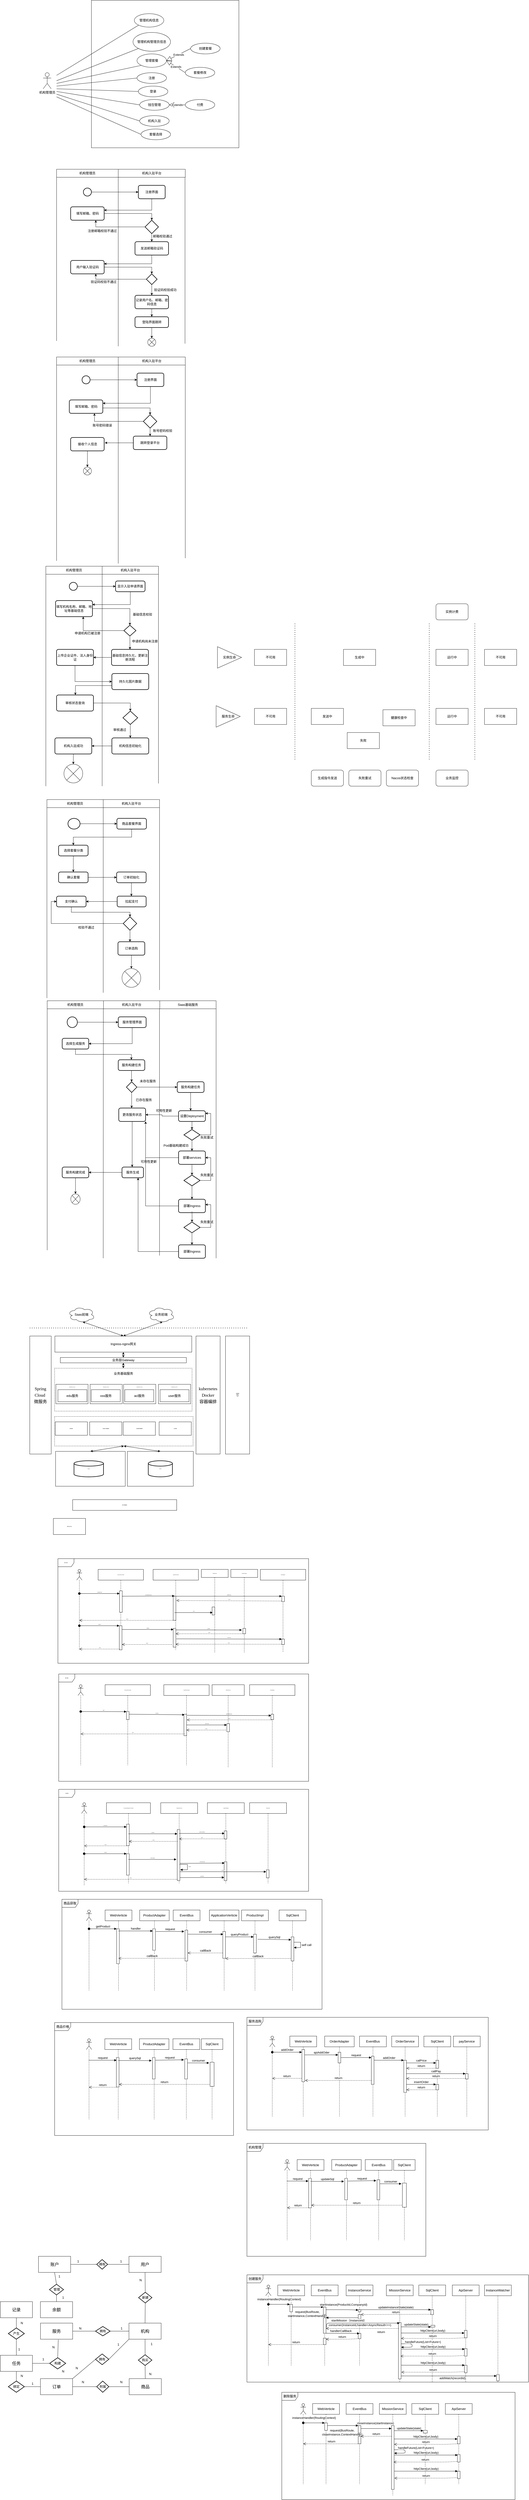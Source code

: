<mxfile version="14.6.6" type="github" pages="2">
  <diagram id="q67iRwnJ95usIE7rMWFx" name="第 1 页">
    <mxGraphModel dx="2213" dy="748" grid="1" gridSize="10" guides="1" tooltips="1" connect="1" arrows="1" fold="1" page="1" pageScale="1" pageWidth="827" pageHeight="1169" math="0" shadow="0">
      <root>
        <mxCell id="0" />
        <mxCell id="1" parent="0" />
        <mxCell id="eMqY0ndDDdity-er9-4i-228" value="" style="rounded=0;whiteSpace=wrap;html=1;dashed=1;" parent="1" vertex="1">
          <mxGeometry x="132.75" y="5140" width="512.5" height="160" as="geometry" />
        </mxCell>
        <mxCell id="eMqY0ndDDdity-er9-4i-236" value="" style="rounded=0;whiteSpace=wrap;html=1;" parent="1" vertex="1">
          <mxGeometry x="137.5" y="5200" width="120" height="72.5" as="geometry" />
        </mxCell>
        <mxCell id="eMqY0ndDDdity-er9-4i-239" value="&lt;span lang=&quot;haw&quot; style=&quot;font-size: 3px; line-height: 150%; font-family: &amp;quot;times new roman&amp;quot;, serif;&quot;&gt;kubernetes service&lt;/span&gt;" style="text;html=1;align=center;verticalAlign=middle;resizable=0;points=[];autosize=1;strokeColor=none;fontSize=3;" parent="1" vertex="1">
          <mxGeometry x="147.5" y="5200" width="100" height="20" as="geometry" />
        </mxCell>
        <mxCell id="eMqY0ndDDdity-er9-4i-241" value="" style="rounded=0;whiteSpace=wrap;html=1;" parent="1" vertex="1">
          <mxGeometry x="265" y="5200" width="120" height="72.5" as="geometry" />
        </mxCell>
        <mxCell id="eMqY0ndDDdity-er9-4i-243" value="" style="rounded=0;whiteSpace=wrap;html=1;" parent="1" vertex="1">
          <mxGeometry x="390" y="5200" width="120" height="72.5" as="geometry" />
        </mxCell>
        <mxCell id="eMqY0ndDDdity-er9-4i-245" value="" style="rounded=0;whiteSpace=wrap;html=1;" parent="1" vertex="1">
          <mxGeometry x="520" y="5200" width="120" height="72.5" as="geometry" />
        </mxCell>
        <mxCell id="eMqY0ndDDdity-er9-4i-246" value="&lt;span lang=&quot;haw&quot; style=&quot;font-size: 3px; line-height: 150%; font-family: &amp;quot;times new roman&amp;quot;, serif;&quot;&gt;kubernetes service&lt;/span&gt;" style="text;html=1;align=center;verticalAlign=middle;resizable=0;points=[];autosize=1;strokeColor=none;fontSize=3;" parent="1" vertex="1">
          <mxGeometry x="528.5" y="5200" width="100" height="20" as="geometry" />
        </mxCell>
        <mxCell id="eMqY0ndDDdity-er9-4i-1" value="" style="whiteSpace=wrap;html=1;aspect=fixed;" parent="1" vertex="1">
          <mxGeometry x="270" y="40" width="550" height="550" as="geometry" />
        </mxCell>
        <mxCell id="eMqY0ndDDdity-er9-4i-2" value="机构管理员" style="shape=umlActor;verticalLabelPosition=bottom;verticalAlign=top;html=1;" parent="1" vertex="1">
          <mxGeometry x="90" y="310" width="30" height="60" as="geometry" />
        </mxCell>
        <mxCell id="eMqY0ndDDdity-er9-4i-4" value="管理机构信息" style="ellipse;whiteSpace=wrap;html=1;" parent="1" vertex="1">
          <mxGeometry x="430" y="90" width="110" height="50" as="geometry" />
        </mxCell>
        <mxCell id="eMqY0ndDDdity-er9-4i-5" value="管理机构管理员信息" style="ellipse;whiteSpace=wrap;html=1;" parent="1" vertex="1">
          <mxGeometry x="425" y="160" width="140" height="70" as="geometry" />
        </mxCell>
        <mxCell id="eMqY0ndDDdity-er9-4i-6" value="管理套餐" style="ellipse;whiteSpace=wrap;html=1;" parent="1" vertex="1">
          <mxGeometry x="440" y="240" width="110" height="50" as="geometry" />
        </mxCell>
        <mxCell id="eMqY0ndDDdity-er9-4i-7" value="创建套餐" style="ellipse;whiteSpace=wrap;html=1;" parent="1" vertex="1">
          <mxGeometry x="640" y="200" width="110" height="40" as="geometry" />
        </mxCell>
        <mxCell id="eMqY0ndDDdity-er9-4i-8" value="套餐修改" style="ellipse;whiteSpace=wrap;html=1;" parent="1" vertex="1">
          <mxGeometry x="620" y="290" width="110" height="40" as="geometry" />
        </mxCell>
        <mxCell id="eMqY0ndDDdity-er9-4i-9" value="注册" style="ellipse;whiteSpace=wrap;html=1;" parent="1" vertex="1">
          <mxGeometry x="440" y="310" width="110" height="40" as="geometry" />
        </mxCell>
        <mxCell id="eMqY0ndDDdity-er9-4i-10" value="登录" style="ellipse;whiteSpace=wrap;html=1;" parent="1" vertex="1">
          <mxGeometry x="445" y="360" width="110" height="40" as="geometry" />
        </mxCell>
        <mxCell id="eMqY0ndDDdity-er9-4i-11" value="钱包管理" style="ellipse;whiteSpace=wrap;html=1;" parent="1" vertex="1">
          <mxGeometry x="450" y="410" width="110" height="40" as="geometry" />
        </mxCell>
        <mxCell id="eMqY0ndDDdity-er9-4i-12" value="付费" style="ellipse;whiteSpace=wrap;html=1;" parent="1" vertex="1">
          <mxGeometry x="620" y="410" width="110" height="40" as="geometry" />
        </mxCell>
        <mxCell id="eMqY0ndDDdity-er9-4i-13" value="机构入驻" style="ellipse;whiteSpace=wrap;html=1;" parent="1" vertex="1">
          <mxGeometry x="450" y="470" width="110" height="40" as="geometry" />
        </mxCell>
        <mxCell id="eMqY0ndDDdity-er9-4i-14" value="套餐选择" style="ellipse;whiteSpace=wrap;html=1;" parent="1" vertex="1">
          <mxGeometry x="455" y="520" width="110" height="40" as="geometry" />
        </mxCell>
        <mxCell id="eMqY0ndDDdity-er9-4i-18" value="" style="endArrow=none;html=1;entryX=0;entryY=1;entryDx=0;entryDy=0;" parent="1" target="eMqY0ndDDdity-er9-4i-4" edge="1">
          <mxGeometry width="50" height="50" relative="1" as="geometry">
            <mxPoint x="140" y="320" as="sourcePoint" />
            <mxPoint x="230" y="260" as="targetPoint" />
          </mxGeometry>
        </mxCell>
        <mxCell id="eMqY0ndDDdity-er9-4i-20" value="" style="endArrow=none;html=1;entryX=0;entryY=1;entryDx=0;entryDy=0;" parent="1" target="eMqY0ndDDdity-er9-4i-5" edge="1">
          <mxGeometry width="50" height="50" relative="1" as="geometry">
            <mxPoint x="140" y="340" as="sourcePoint" />
            <mxPoint x="350" y="260" as="targetPoint" />
          </mxGeometry>
        </mxCell>
        <mxCell id="eMqY0ndDDdity-er9-4i-21" value="" style="endArrow=none;html=1;entryX=0;entryY=1;entryDx=0;entryDy=0;" parent="1" target="eMqY0ndDDdity-er9-4i-6" edge="1">
          <mxGeometry width="50" height="50" relative="1" as="geometry">
            <mxPoint x="140" y="350" as="sourcePoint" />
            <mxPoint x="230" y="350" as="targetPoint" />
          </mxGeometry>
        </mxCell>
        <mxCell id="eMqY0ndDDdity-er9-4i-22" value="" style="endArrow=none;html=1;entryX=0;entryY=0.5;entryDx=0;entryDy=0;" parent="1" target="eMqY0ndDDdity-er9-4i-9" edge="1">
          <mxGeometry width="50" height="50" relative="1" as="geometry">
            <mxPoint x="140" y="360" as="sourcePoint" />
            <mxPoint x="350" y="360" as="targetPoint" />
          </mxGeometry>
        </mxCell>
        <mxCell id="eMqY0ndDDdity-er9-4i-23" value="" style="endArrow=none;html=1;entryX=0;entryY=0.5;entryDx=0;entryDy=0;" parent="1" target="eMqY0ndDDdity-er9-4i-10" edge="1">
          <mxGeometry width="50" height="50" relative="1" as="geometry">
            <mxPoint x="140" y="370" as="sourcePoint" />
            <mxPoint x="180" y="440" as="targetPoint" />
          </mxGeometry>
        </mxCell>
        <mxCell id="eMqY0ndDDdity-er9-4i-24" value="" style="endArrow=none;html=1;exitX=0;exitY=0.5;exitDx=0;exitDy=0;" parent="1" source="eMqY0ndDDdity-er9-4i-11" edge="1">
          <mxGeometry width="50" height="50" relative="1" as="geometry">
            <mxPoint x="300" y="480" as="sourcePoint" />
            <mxPoint x="140" y="380" as="targetPoint" />
          </mxGeometry>
        </mxCell>
        <mxCell id="eMqY0ndDDdity-er9-4i-25" value="" style="endArrow=none;html=1;entryX=0;entryY=0.5;entryDx=0;entryDy=0;" parent="1" target="eMqY0ndDDdity-er9-4i-13" edge="1">
          <mxGeometry width="50" height="50" relative="1" as="geometry">
            <mxPoint x="140" y="390" as="sourcePoint" />
            <mxPoint x="140" y="440" as="targetPoint" />
          </mxGeometry>
        </mxCell>
        <mxCell id="eMqY0ndDDdity-er9-4i-26" value="" style="endArrow=none;html=1;entryX=0;entryY=0.5;entryDx=0;entryDy=0;" parent="1" target="eMqY0ndDDdity-er9-4i-14" edge="1">
          <mxGeometry width="50" height="50" relative="1" as="geometry">
            <mxPoint x="140" y="400" as="sourcePoint" />
            <mxPoint x="220" y="510" as="targetPoint" />
          </mxGeometry>
        </mxCell>
        <mxCell id="eMqY0ndDDdity-er9-4i-27" value="Extends" style="endArrow=block;endSize=16;endFill=0;html=1;exitX=0;exitY=0.5;exitDx=0;exitDy=0;entryX=1;entryY=0.5;entryDx=0;entryDy=0;" parent="1" source="eMqY0ndDDdity-er9-4i-7" target="eMqY0ndDDdity-er9-4i-6" edge="1">
          <mxGeometry width="160" relative="1" as="geometry">
            <mxPoint x="610" y="350" as="sourcePoint" />
            <mxPoint x="770" y="350" as="targetPoint" />
          </mxGeometry>
        </mxCell>
        <mxCell id="eMqY0ndDDdity-er9-4i-28" value="Extends" style="endArrow=block;endSize=16;endFill=0;html=1;exitX=0;exitY=0.5;exitDx=0;exitDy=0;entryX=1;entryY=0.5;entryDx=0;entryDy=0;" parent="1" source="eMqY0ndDDdity-er9-4i-8" target="eMqY0ndDDdity-er9-4i-6" edge="1">
          <mxGeometry width="160" relative="1" as="geometry">
            <mxPoint x="600" y="330" as="sourcePoint" />
            <mxPoint x="760" y="330" as="targetPoint" />
          </mxGeometry>
        </mxCell>
        <mxCell id="eMqY0ndDDdity-er9-4i-29" value="Extends" style="endArrow=block;endSize=16;endFill=0;html=1;exitX=0;exitY=0.5;exitDx=0;exitDy=0;entryX=1;entryY=0.5;entryDx=0;entryDy=0;" parent="1" source="eMqY0ndDDdity-er9-4i-12" target="eMqY0ndDDdity-er9-4i-11" edge="1">
          <mxGeometry width="160" relative="1" as="geometry">
            <mxPoint x="640" y="490" as="sourcePoint" />
            <mxPoint x="800" y="490" as="targetPoint" />
          </mxGeometry>
        </mxCell>
        <mxCell id="eMqY0ndDDdity-er9-4i-38" value="机构管理员" style="rounded=0;whiteSpace=wrap;html=1;" parent="1" vertex="1">
          <mxGeometry x="140" y="670" width="230" height="30" as="geometry" />
        </mxCell>
        <mxCell id="eMqY0ndDDdity-er9-4i-39" value="机构入驻平台" style="rounded=0;whiteSpace=wrap;html=1;" parent="1" vertex="1">
          <mxGeometry x="370" y="670" width="250" height="30" as="geometry" />
        </mxCell>
        <mxCell id="eMqY0ndDDdity-er9-4i-41" value="" style="endArrow=none;html=1;entryX=0;entryY=1;entryDx=0;entryDy=0;" parent="1" target="eMqY0ndDDdity-er9-4i-38" edge="1">
          <mxGeometry width="50" height="50" relative="1" as="geometry">
            <mxPoint x="140" y="1310" as="sourcePoint" />
            <mxPoint x="160" y="780" as="targetPoint" />
          </mxGeometry>
        </mxCell>
        <mxCell id="eMqY0ndDDdity-er9-4i-42" value="" style="endArrow=none;html=1;entryX=0;entryY=1;entryDx=0;entryDy=0;" parent="1" target="eMqY0ndDDdity-er9-4i-39" edge="1">
          <mxGeometry width="50" height="50" relative="1" as="geometry">
            <mxPoint x="370" y="1330" as="sourcePoint" />
            <mxPoint x="370" y="740" as="targetPoint" />
          </mxGeometry>
        </mxCell>
        <mxCell id="eMqY0ndDDdity-er9-4i-43" value="" style="endArrow=none;html=1;entryX=0;entryY=1;entryDx=0;entryDy=0;" parent="1" edge="1">
          <mxGeometry width="50" height="50" relative="1" as="geometry">
            <mxPoint x="619" y="1320" as="sourcePoint" />
            <mxPoint x="619" y="700" as="targetPoint" />
          </mxGeometry>
        </mxCell>
        <mxCell id="eMqY0ndDDdity-er9-4i-46" style="edgeStyle=orthogonalEdgeStyle;rounded=0;orthogonalLoop=1;jettySize=auto;html=1;exitX=1;exitY=0.5;exitDx=0;exitDy=0;exitPerimeter=0;entryX=0;entryY=0.5;entryDx=0;entryDy=0;" parent="1" source="eMqY0ndDDdity-er9-4i-44" target="eMqY0ndDDdity-er9-4i-45" edge="1">
          <mxGeometry relative="1" as="geometry" />
        </mxCell>
        <mxCell id="eMqY0ndDDdity-er9-4i-44" value="" style="strokeWidth=2;html=1;shape=mxgraph.flowchart.start_2;whiteSpace=wrap;" parent="1" vertex="1">
          <mxGeometry x="240" y="740" width="30" height="30" as="geometry" />
        </mxCell>
        <mxCell id="eMqY0ndDDdity-er9-4i-55" style="edgeStyle=orthogonalEdgeStyle;rounded=0;orthogonalLoop=1;jettySize=auto;html=1;exitX=0.5;exitY=1;exitDx=0;exitDy=0;entryX=1;entryY=0.25;entryDx=0;entryDy=0;" parent="1" source="eMqY0ndDDdity-er9-4i-45" target="eMqY0ndDDdity-er9-4i-47" edge="1">
          <mxGeometry relative="1" as="geometry" />
        </mxCell>
        <mxCell id="eMqY0ndDDdity-er9-4i-45" value="注册界面" style="rounded=1;whiteSpace=wrap;html=1;absoluteArcSize=1;arcSize=14;strokeWidth=2;" parent="1" vertex="1">
          <mxGeometry x="445" y="730" width="100" height="50" as="geometry" />
        </mxCell>
        <mxCell id="eMqY0ndDDdity-er9-4i-50" style="edgeStyle=orthogonalEdgeStyle;rounded=0;orthogonalLoop=1;jettySize=auto;html=1;exitX=1;exitY=0.5;exitDx=0;exitDy=0;entryX=0;entryY=0.5;entryDx=0;entryDy=0;entryPerimeter=0;" parent="1" source="eMqY0ndDDdity-er9-4i-47" target="eMqY0ndDDdity-er9-4i-49" edge="1">
          <mxGeometry relative="1" as="geometry">
            <Array as="points">
              <mxPoint x="495" y="835" />
            </Array>
          </mxGeometry>
        </mxCell>
        <mxCell id="eMqY0ndDDdity-er9-4i-47" value="填写邮箱、密码" style="rounded=1;whiteSpace=wrap;html=1;absoluteArcSize=1;arcSize=14;strokeWidth=2;" parent="1" vertex="1">
          <mxGeometry x="192.5" y="810" width="125" height="50" as="geometry" />
        </mxCell>
        <mxCell id="eMqY0ndDDdity-er9-4i-58" style="edgeStyle=orthogonalEdgeStyle;rounded=0;orthogonalLoop=1;jettySize=auto;html=1;exitX=0.5;exitY=1;exitDx=0;exitDy=0;entryX=1;entryY=0.25;entryDx=0;entryDy=0;" parent="1" source="eMqY0ndDDdity-er9-4i-48" target="eMqY0ndDDdity-er9-4i-57" edge="1">
          <mxGeometry relative="1" as="geometry" />
        </mxCell>
        <mxCell id="eMqY0ndDDdity-er9-4i-48" value="发送邮箱验证码" style="rounded=1;whiteSpace=wrap;html=1;absoluteArcSize=1;arcSize=14;strokeWidth=2;" parent="1" vertex="1">
          <mxGeometry x="432.5" y="940" width="125" height="50" as="geometry" />
        </mxCell>
        <mxCell id="eMqY0ndDDdity-er9-4i-51" style="edgeStyle=orthogonalEdgeStyle;rounded=0;orthogonalLoop=1;jettySize=auto;html=1;entryX=0.75;entryY=1;entryDx=0;entryDy=0;" parent="1" source="eMqY0ndDDdity-er9-4i-49" target="eMqY0ndDDdity-er9-4i-47" edge="1">
          <mxGeometry relative="1" as="geometry" />
        </mxCell>
        <mxCell id="eMqY0ndDDdity-er9-4i-53" style="edgeStyle=orthogonalEdgeStyle;rounded=0;orthogonalLoop=1;jettySize=auto;html=1;exitX=1;exitY=0.5;exitDx=0;exitDy=0;exitPerimeter=0;entryX=0.5;entryY=0;entryDx=0;entryDy=0;" parent="1" source="eMqY0ndDDdity-er9-4i-49" target="eMqY0ndDDdity-er9-4i-48" edge="1">
          <mxGeometry relative="1" as="geometry" />
        </mxCell>
        <mxCell id="eMqY0ndDDdity-er9-4i-49" value="" style="strokeWidth=2;html=1;shape=mxgraph.flowchart.decision;whiteSpace=wrap;direction=south;" parent="1" vertex="1">
          <mxGeometry x="470" y="860" width="50" height="50" as="geometry" />
        </mxCell>
        <mxCell id="eMqY0ndDDdity-er9-4i-52" value="注册邮箱校验不通过" style="text;html=1;align=center;verticalAlign=middle;resizable=0;points=[];autosize=1;strokeColor=none;" parent="1" vertex="1">
          <mxGeometry x="250" y="890" width="120" height="20" as="geometry" />
        </mxCell>
        <mxCell id="eMqY0ndDDdity-er9-4i-54" value="邮箱校验通过" style="text;html=1;align=center;verticalAlign=middle;resizable=0;points=[];autosize=1;strokeColor=none;" parent="1" vertex="1">
          <mxGeometry x="490" y="910" width="90" height="20" as="geometry" />
        </mxCell>
        <mxCell id="eMqY0ndDDdity-er9-4i-59" style="edgeStyle=orthogonalEdgeStyle;rounded=0;orthogonalLoop=1;jettySize=auto;html=1;exitX=1;exitY=0.5;exitDx=0;exitDy=0;" parent="1" source="eMqY0ndDDdity-er9-4i-57" edge="1">
          <mxGeometry relative="1" as="geometry">
            <mxPoint x="318" y="1035" as="targetPoint" />
          </mxGeometry>
        </mxCell>
        <mxCell id="eMqY0ndDDdity-er9-4i-62" style="edgeStyle=orthogonalEdgeStyle;rounded=0;orthogonalLoop=1;jettySize=auto;html=1;exitX=1;exitY=0.5;exitDx=0;exitDy=0;entryX=0.5;entryY=0;entryDx=0;entryDy=0;entryPerimeter=0;" parent="1" source="eMqY0ndDDdity-er9-4i-57" target="eMqY0ndDDdity-er9-4i-61" edge="1">
          <mxGeometry relative="1" as="geometry" />
        </mxCell>
        <mxCell id="eMqY0ndDDdity-er9-4i-57" value="用户输入验证码" style="rounded=1;whiteSpace=wrap;html=1;absoluteArcSize=1;arcSize=14;strokeWidth=2;" parent="1" vertex="1">
          <mxGeometry x="192.5" y="1010" width="125" height="50" as="geometry" />
        </mxCell>
        <mxCell id="eMqY0ndDDdity-er9-4i-63" style="edgeStyle=orthogonalEdgeStyle;rounded=0;orthogonalLoop=1;jettySize=auto;html=1;exitX=0;exitY=0.5;exitDx=0;exitDy=0;exitPerimeter=0;entryX=0.75;entryY=1;entryDx=0;entryDy=0;" parent="1" source="eMqY0ndDDdity-er9-4i-61" target="eMqY0ndDDdity-er9-4i-57" edge="1">
          <mxGeometry relative="1" as="geometry" />
        </mxCell>
        <mxCell id="eMqY0ndDDdity-er9-4i-66" style="edgeStyle=orthogonalEdgeStyle;rounded=0;orthogonalLoop=1;jettySize=auto;html=1;exitX=0.5;exitY=1;exitDx=0;exitDy=0;exitPerimeter=0;entryX=0.5;entryY=0;entryDx=0;entryDy=0;" parent="1" source="eMqY0ndDDdity-er9-4i-61" target="eMqY0ndDDdity-er9-4i-65" edge="1">
          <mxGeometry relative="1" as="geometry" />
        </mxCell>
        <mxCell id="eMqY0ndDDdity-er9-4i-61" value="" style="strokeWidth=2;html=1;shape=mxgraph.flowchart.decision;whiteSpace=wrap;" parent="1" vertex="1">
          <mxGeometry x="475" y="1060" width="40" height="40" as="geometry" />
        </mxCell>
        <mxCell id="eMqY0ndDDdity-er9-4i-64" value="验证码校验不通过" style="text;html=1;align=center;verticalAlign=middle;resizable=0;points=[];autosize=1;strokeColor=none;" parent="1" vertex="1">
          <mxGeometry x="260" y="1080" width="110" height="20" as="geometry" />
        </mxCell>
        <mxCell id="eMqY0ndDDdity-er9-4i-69" style="edgeStyle=orthogonalEdgeStyle;rounded=0;orthogonalLoop=1;jettySize=auto;html=1;entryX=0.5;entryY=0;entryDx=0;entryDy=0;" parent="1" source="eMqY0ndDDdity-er9-4i-65" target="eMqY0ndDDdity-er9-4i-68" edge="1">
          <mxGeometry relative="1" as="geometry" />
        </mxCell>
        <mxCell id="eMqY0ndDDdity-er9-4i-65" value="记录用户名、邮箱、密码信息" style="rounded=1;whiteSpace=wrap;html=1;absoluteArcSize=1;arcSize=14;strokeWidth=2;" parent="1" vertex="1">
          <mxGeometry x="432.5" y="1140" width="125" height="50" as="geometry" />
        </mxCell>
        <mxCell id="eMqY0ndDDdity-er9-4i-67" value="验证码校验成功" style="text;html=1;align=center;verticalAlign=middle;resizable=0;points=[];autosize=1;strokeColor=none;" parent="1" vertex="1">
          <mxGeometry x="495" y="1110" width="100" height="20" as="geometry" />
        </mxCell>
        <mxCell id="eMqY0ndDDdity-er9-4i-71" style="edgeStyle=orthogonalEdgeStyle;rounded=0;orthogonalLoop=1;jettySize=auto;html=1;entryX=0.5;entryY=0;entryDx=0;entryDy=0;entryPerimeter=0;" parent="1" source="eMqY0ndDDdity-er9-4i-68" target="eMqY0ndDDdity-er9-4i-70" edge="1">
          <mxGeometry relative="1" as="geometry" />
        </mxCell>
        <mxCell id="eMqY0ndDDdity-er9-4i-68" value="登陆界面跳转" style="rounded=1;whiteSpace=wrap;html=1;absoluteArcSize=1;arcSize=14;strokeWidth=2;" parent="1" vertex="1">
          <mxGeometry x="432.5" y="1220" width="125" height="40" as="geometry" />
        </mxCell>
        <mxCell id="eMqY0ndDDdity-er9-4i-70" value="" style="verticalLabelPosition=bottom;verticalAlign=top;html=1;shape=mxgraph.flowchart.or;" parent="1" vertex="1">
          <mxGeometry x="480" y="1300" width="30" height="30" as="geometry" />
        </mxCell>
        <mxCell id="eMqY0ndDDdity-er9-4i-72" value="机构管理员" style="rounded=0;whiteSpace=wrap;html=1;" parent="1" vertex="1">
          <mxGeometry x="140" y="1370" width="230" height="30" as="geometry" />
        </mxCell>
        <mxCell id="eMqY0ndDDdity-er9-4i-73" value="机构入驻平台" style="rounded=0;whiteSpace=wrap;html=1;" parent="1" vertex="1">
          <mxGeometry x="370" y="1370" width="250" height="30" as="geometry" />
        </mxCell>
        <mxCell id="eMqY0ndDDdity-er9-4i-75" value="" style="endArrow=none;html=1;entryX=0;entryY=1;entryDx=0;entryDy=0;" parent="1" target="eMqY0ndDDdity-er9-4i-72" edge="1">
          <mxGeometry width="50" height="50" relative="1" as="geometry">
            <mxPoint x="140" y="2130" as="sourcePoint" />
            <mxPoint x="190" y="1540" as="targetPoint" />
          </mxGeometry>
        </mxCell>
        <mxCell id="eMqY0ndDDdity-er9-4i-76" value="" style="endArrow=none;html=1;entryX=0;entryY=1;entryDx=0;entryDy=0;" parent="1" target="eMqY0ndDDdity-er9-4i-73" edge="1">
          <mxGeometry width="50" height="50" relative="1" as="geometry">
            <mxPoint x="370" y="2140" as="sourcePoint" />
            <mxPoint x="370" y="1410" as="targetPoint" />
          </mxGeometry>
        </mxCell>
        <mxCell id="eMqY0ndDDdity-er9-4i-77" value="" style="endArrow=none;html=1;entryX=1;entryY=1;entryDx=0;entryDy=0;" parent="1" target="eMqY0ndDDdity-er9-4i-73" edge="1">
          <mxGeometry width="50" height="50" relative="1" as="geometry">
            <mxPoint x="620" y="2120" as="sourcePoint" />
            <mxPoint x="620" y="1420" as="targetPoint" />
          </mxGeometry>
        </mxCell>
        <mxCell id="eMqY0ndDDdity-er9-4i-78" style="edgeStyle=orthogonalEdgeStyle;rounded=0;orthogonalLoop=1;jettySize=auto;html=1;exitX=1;exitY=0.5;exitDx=0;exitDy=0;exitPerimeter=0;entryX=0;entryY=0.5;entryDx=0;entryDy=0;" parent="1" source="eMqY0ndDDdity-er9-4i-79" target="eMqY0ndDDdity-er9-4i-80" edge="1">
          <mxGeometry relative="1" as="geometry" />
        </mxCell>
        <mxCell id="eMqY0ndDDdity-er9-4i-79" value="" style="strokeWidth=2;html=1;shape=mxgraph.flowchart.start_2;whiteSpace=wrap;" parent="1" vertex="1">
          <mxGeometry x="235" y="1440" width="30" height="30" as="geometry" />
        </mxCell>
        <mxCell id="eMqY0ndDDdity-er9-4i-80" value="注册界面" style="rounded=1;whiteSpace=wrap;html=1;absoluteArcSize=1;arcSize=14;strokeWidth=2;" parent="1" vertex="1">
          <mxGeometry x="440" y="1430" width="100" height="50" as="geometry" />
        </mxCell>
        <mxCell id="eMqY0ndDDdity-er9-4i-81" style="edgeStyle=orthogonalEdgeStyle;rounded=0;orthogonalLoop=1;jettySize=auto;html=1;exitX=0.5;exitY=1;exitDx=0;exitDy=0;entryX=1;entryY=0.25;entryDx=0;entryDy=0;" parent="1" source="eMqY0ndDDdity-er9-4i-80" target="eMqY0ndDDdity-er9-4i-82" edge="1">
          <mxGeometry relative="1" as="geometry">
            <mxPoint x="522.5" y="1500" as="sourcePoint" />
          </mxGeometry>
        </mxCell>
        <mxCell id="eMqY0ndDDdity-er9-4i-82" value="填写邮箱、密码" style="rounded=1;whiteSpace=wrap;html=1;absoluteArcSize=1;arcSize=14;strokeWidth=2;" parent="1" vertex="1">
          <mxGeometry x="187.5" y="1530" width="125" height="50" as="geometry" />
        </mxCell>
        <mxCell id="eMqY0ndDDdity-er9-4i-83" style="edgeStyle=orthogonalEdgeStyle;rounded=0;orthogonalLoop=1;jettySize=auto;html=1;exitX=1;exitY=0.5;exitDx=0;exitDy=0;entryX=0;entryY=0.5;entryDx=0;entryDy=0;entryPerimeter=0;" parent="1" target="eMqY0ndDDdity-er9-4i-86" edge="1">
          <mxGeometry relative="1" as="geometry">
            <mxPoint x="311.25" y="1560" as="sourcePoint" />
            <Array as="points">
              <mxPoint x="488.75" y="1560" />
            </Array>
          </mxGeometry>
        </mxCell>
        <mxCell id="eMqY0ndDDdity-er9-4i-91" style="edgeStyle=orthogonalEdgeStyle;rounded=0;orthogonalLoop=1;jettySize=auto;html=1;exitX=0;exitY=0.5;exitDx=0;exitDy=0;" parent="1" source="eMqY0ndDDdity-er9-4i-84" edge="1">
          <mxGeometry relative="1" as="geometry">
            <mxPoint x="320" y="1690" as="targetPoint" />
          </mxGeometry>
        </mxCell>
        <mxCell id="eMqY0ndDDdity-er9-4i-84" value="跳转登录平台" style="rounded=1;whiteSpace=wrap;html=1;absoluteArcSize=1;arcSize=14;strokeWidth=2;" parent="1" vertex="1">
          <mxGeometry x="426.25" y="1665" width="125" height="50" as="geometry" />
        </mxCell>
        <mxCell id="eMqY0ndDDdity-er9-4i-88" style="edgeStyle=orthogonalEdgeStyle;rounded=0;orthogonalLoop=1;jettySize=auto;html=1;entryX=0.75;entryY=1;entryDx=0;entryDy=0;" parent="1" source="eMqY0ndDDdity-er9-4i-86" target="eMqY0ndDDdity-er9-4i-82" edge="1">
          <mxGeometry relative="1" as="geometry" />
        </mxCell>
        <mxCell id="eMqY0ndDDdity-er9-4i-90" style="edgeStyle=orthogonalEdgeStyle;rounded=0;orthogonalLoop=1;jettySize=auto;html=1;entryX=0.5;entryY=0;entryDx=0;entryDy=0;" parent="1" source="eMqY0ndDDdity-er9-4i-86" target="eMqY0ndDDdity-er9-4i-84" edge="1">
          <mxGeometry relative="1" as="geometry" />
        </mxCell>
        <mxCell id="eMqY0ndDDdity-er9-4i-86" value="" style="strokeWidth=2;html=1;shape=mxgraph.flowchart.decision;whiteSpace=wrap;direction=south;" parent="1" vertex="1">
          <mxGeometry x="463.75" y="1585" width="50" height="50" as="geometry" />
        </mxCell>
        <mxCell id="eMqY0ndDDdity-er9-4i-87" value="账号密码校验" style="text;html=1;align=center;verticalAlign=middle;resizable=0;points=[];autosize=1;strokeColor=none;" parent="1" vertex="1">
          <mxGeometry x="490" y="1635" width="90" height="20" as="geometry" />
        </mxCell>
        <mxCell id="eMqY0ndDDdity-er9-4i-89" value="账号密码错误" style="text;html=1;align=center;verticalAlign=middle;resizable=0;points=[];autosize=1;strokeColor=none;" parent="1" vertex="1">
          <mxGeometry x="265" y="1615" width="90" height="20" as="geometry" />
        </mxCell>
        <mxCell id="eMqY0ndDDdity-er9-4i-94" style="edgeStyle=orthogonalEdgeStyle;rounded=0;orthogonalLoop=1;jettySize=auto;html=1;" parent="1" source="eMqY0ndDDdity-er9-4i-92" edge="1">
          <mxGeometry relative="1" as="geometry">
            <mxPoint x="255" y="1780" as="targetPoint" />
          </mxGeometry>
        </mxCell>
        <mxCell id="eMqY0ndDDdity-er9-4i-92" value="接收个人信息" style="rounded=1;whiteSpace=wrap;html=1;absoluteArcSize=1;arcSize=14;strokeWidth=2;" parent="1" vertex="1">
          <mxGeometry x="192.5" y="1670" width="125" height="50" as="geometry" />
        </mxCell>
        <mxCell id="eMqY0ndDDdity-er9-4i-95" value="" style="verticalLabelPosition=bottom;verticalAlign=top;html=1;shape=mxgraph.flowchart.or;" parent="1" vertex="1">
          <mxGeometry x="240" y="1780" width="30" height="30" as="geometry" />
        </mxCell>
        <mxCell id="eMqY0ndDDdity-er9-4i-96" value="机构管理员" style="rounded=0;whiteSpace=wrap;html=1;" parent="1" vertex="1">
          <mxGeometry x="100" y="2150" width="210" height="30" as="geometry" />
        </mxCell>
        <mxCell id="eMqY0ndDDdity-er9-4i-97" value="机构入驻平台" style="rounded=0;whiteSpace=wrap;html=1;" parent="1" vertex="1">
          <mxGeometry x="310" y="2150" width="210" height="30" as="geometry" />
        </mxCell>
        <mxCell id="eMqY0ndDDdity-er9-4i-100" value="" style="endArrow=none;html=1;entryX=0;entryY=1;entryDx=0;entryDy=0;" parent="1" target="eMqY0ndDDdity-er9-4i-96" edge="1">
          <mxGeometry width="50" height="50" relative="1" as="geometry">
            <mxPoint x="100" y="2970" as="sourcePoint" />
            <mxPoint x="200" y="2230" as="targetPoint" />
          </mxGeometry>
        </mxCell>
        <mxCell id="eMqY0ndDDdity-er9-4i-101" value="" style="endArrow=none;html=1;entryX=0;entryY=1;entryDx=0;entryDy=0;" parent="1" target="eMqY0ndDDdity-er9-4i-97" edge="1">
          <mxGeometry width="50" height="50" relative="1" as="geometry">
            <mxPoint x="310" y="2970" as="sourcePoint" />
            <mxPoint x="300" y="2280" as="targetPoint" />
          </mxGeometry>
        </mxCell>
        <mxCell id="eMqY0ndDDdity-er9-4i-102" value="" style="endArrow=none;html=1;" parent="1" edge="1">
          <mxGeometry width="50" height="50" relative="1" as="geometry">
            <mxPoint x="520" y="2960" as="sourcePoint" />
            <mxPoint x="520" y="2173" as="targetPoint" />
          </mxGeometry>
        </mxCell>
        <mxCell id="eMqY0ndDDdity-er9-4i-129" style="edgeStyle=orthogonalEdgeStyle;rounded=0;orthogonalLoop=1;jettySize=auto;html=1;" parent="1" source="eMqY0ndDDdity-er9-4i-103" target="eMqY0ndDDdity-er9-4i-104" edge="1">
          <mxGeometry relative="1" as="geometry" />
        </mxCell>
        <mxCell id="eMqY0ndDDdity-er9-4i-103" value="" style="strokeWidth=2;html=1;shape=mxgraph.flowchart.start_2;whiteSpace=wrap;" parent="1" vertex="1">
          <mxGeometry x="187.5" y="2210" width="30" height="30" as="geometry" />
        </mxCell>
        <mxCell id="eMqY0ndDDdity-er9-4i-130" style="edgeStyle=orthogonalEdgeStyle;rounded=0;orthogonalLoop=1;jettySize=auto;html=1;entryX=1;entryY=0.25;entryDx=0;entryDy=0;" parent="1" source="eMqY0ndDDdity-er9-4i-104" target="eMqY0ndDDdity-er9-4i-105" edge="1">
          <mxGeometry relative="1" as="geometry">
            <Array as="points">
              <mxPoint x="415" y="2293" />
            </Array>
          </mxGeometry>
        </mxCell>
        <mxCell id="eMqY0ndDDdity-er9-4i-104" value="显示入驻申请界面" style="rounded=1;whiteSpace=wrap;html=1;absoluteArcSize=1;arcSize=14;strokeWidth=2;" parent="1" vertex="1">
          <mxGeometry x="360" y="2205" width="110" height="40" as="geometry" />
        </mxCell>
        <mxCell id="eMqY0ndDDdity-er9-4i-108" style="edgeStyle=orthogonalEdgeStyle;rounded=0;orthogonalLoop=1;jettySize=auto;html=1;exitX=1;exitY=0.5;exitDx=0;exitDy=0;entryX=0.5;entryY=0;entryDx=0;entryDy=0;entryPerimeter=0;" parent="1" source="eMqY0ndDDdity-er9-4i-105" target="eMqY0ndDDdity-er9-4i-107" edge="1">
          <mxGeometry relative="1" as="geometry" />
        </mxCell>
        <mxCell id="eMqY0ndDDdity-er9-4i-105" value="填写机构名称、邮箱、地址等基础信息" style="rounded=1;whiteSpace=wrap;html=1;absoluteArcSize=1;arcSize=14;strokeWidth=2;" parent="1" vertex="1">
          <mxGeometry x="136.25" y="2278" width="137.5" height="60" as="geometry" />
        </mxCell>
        <mxCell id="eMqY0ndDDdity-er9-4i-116" value="" style="edgeStyle=orthogonalEdgeStyle;rounded=0;orthogonalLoop=1;jettySize=auto;html=1;" parent="1" source="eMqY0ndDDdity-er9-4i-106" target="eMqY0ndDDdity-er9-4i-115" edge="1">
          <mxGeometry relative="1" as="geometry" />
        </mxCell>
        <mxCell id="eMqY0ndDDdity-er9-4i-106" value="基础信息持久化，更新注册流程" style="rounded=1;whiteSpace=wrap;html=1;absoluteArcSize=1;arcSize=14;strokeWidth=2;" parent="1" vertex="1">
          <mxGeometry x="345" y="2460" width="137.5" height="60" as="geometry" />
        </mxCell>
        <mxCell id="eMqY0ndDDdity-er9-4i-110" style="edgeStyle=orthogonalEdgeStyle;rounded=0;orthogonalLoop=1;jettySize=auto;html=1;exitX=0;exitY=0.5;exitDx=0;exitDy=0;exitPerimeter=0;entryX=0.75;entryY=1;entryDx=0;entryDy=0;" parent="1" source="eMqY0ndDDdity-er9-4i-107" target="eMqY0ndDDdity-er9-4i-105" edge="1">
          <mxGeometry relative="1" as="geometry" />
        </mxCell>
        <mxCell id="eMqY0ndDDdity-er9-4i-113" style="edgeStyle=orthogonalEdgeStyle;rounded=0;orthogonalLoop=1;jettySize=auto;html=1;exitX=0.5;exitY=1;exitDx=0;exitDy=0;exitPerimeter=0;entryX=0.5;entryY=0;entryDx=0;entryDy=0;" parent="1" source="eMqY0ndDDdity-er9-4i-107" target="eMqY0ndDDdity-er9-4i-106" edge="1">
          <mxGeometry relative="1" as="geometry" />
        </mxCell>
        <mxCell id="eMqY0ndDDdity-er9-4i-107" value="" style="strokeWidth=2;html=1;shape=mxgraph.flowchart.decision;whiteSpace=wrap;" parent="1" vertex="1">
          <mxGeometry x="391" y="2370" width="45" height="40" as="geometry" />
        </mxCell>
        <mxCell id="eMqY0ndDDdity-er9-4i-109" value="基础信息校验" style="text;html=1;align=center;verticalAlign=middle;resizable=0;points=[];autosize=1;strokeColor=none;" parent="1" vertex="1">
          <mxGeometry x="415" y="2320" width="90" height="20" as="geometry" />
        </mxCell>
        <mxCell id="eMqY0ndDDdity-er9-4i-112" value="申请机构已被注册" style="text;html=1;align=center;verticalAlign=middle;resizable=0;points=[];autosize=1;strokeColor=none;" parent="1" vertex="1">
          <mxGeometry x="200" y="2390" width="110" height="20" as="geometry" />
        </mxCell>
        <mxCell id="eMqY0ndDDdity-er9-4i-114" value="申请机构尚未注册" style="text;html=1;align=center;verticalAlign=middle;resizable=0;points=[];autosize=1;strokeColor=none;" parent="1" vertex="1">
          <mxGeometry x="414" y="2420" width="110" height="20" as="geometry" />
        </mxCell>
        <mxCell id="eMqY0ndDDdity-er9-4i-118" style="edgeStyle=orthogonalEdgeStyle;rounded=0;orthogonalLoop=1;jettySize=auto;html=1;exitX=0.5;exitY=1;exitDx=0;exitDy=0;entryX=0;entryY=0.5;entryDx=0;entryDy=0;" parent="1" source="eMqY0ndDDdity-er9-4i-115" target="eMqY0ndDDdity-er9-4i-117" edge="1">
          <mxGeometry relative="1" as="geometry" />
        </mxCell>
        <mxCell id="eMqY0ndDDdity-er9-4i-115" value="上传企业证件、法人身份证" style="rounded=1;whiteSpace=wrap;html=1;absoluteArcSize=1;arcSize=14;strokeWidth=2;" parent="1" vertex="1">
          <mxGeometry x="140" y="2460" width="137.5" height="60" as="geometry" />
        </mxCell>
        <mxCell id="eMqY0ndDDdity-er9-4i-120" style="edgeStyle=orthogonalEdgeStyle;rounded=0;orthogonalLoop=1;jettySize=auto;html=1;exitX=0;exitY=0.75;exitDx=0;exitDy=0;" parent="1" source="eMqY0ndDDdity-er9-4i-117" edge="1">
          <mxGeometry relative="1" as="geometry">
            <mxPoint x="210" y="2630" as="targetPoint" />
          </mxGeometry>
        </mxCell>
        <mxCell id="eMqY0ndDDdity-er9-4i-117" value="持久化图片数据" style="rounded=1;whiteSpace=wrap;html=1;absoluteArcSize=1;arcSize=14;strokeWidth=2;" parent="1" vertex="1">
          <mxGeometry x="346.25" y="2550" width="137.5" height="60" as="geometry" />
        </mxCell>
        <mxCell id="eMqY0ndDDdity-er9-4i-125" style="edgeStyle=orthogonalEdgeStyle;rounded=0;orthogonalLoop=1;jettySize=auto;html=1;" parent="1" source="eMqY0ndDDdity-er9-4i-119" edge="1">
          <mxGeometry relative="1" as="geometry">
            <mxPoint x="415" y="2790" as="targetPoint" />
          </mxGeometry>
        </mxCell>
        <mxCell id="eMqY0ndDDdity-er9-4i-119" value="" style="strokeWidth=2;html=1;shape=mxgraph.flowchart.decision;whiteSpace=wrap;" parent="1" vertex="1">
          <mxGeometry x="387.5" y="2690" width="55" height="50" as="geometry" />
        </mxCell>
        <mxCell id="eMqY0ndDDdity-er9-4i-122" style="edgeStyle=orthogonalEdgeStyle;rounded=0;orthogonalLoop=1;jettySize=auto;html=1;entryX=0.5;entryY=0;entryDx=0;entryDy=0;entryPerimeter=0;" parent="1" source="eMqY0ndDDdity-er9-4i-121" target="eMqY0ndDDdity-er9-4i-119" edge="1">
          <mxGeometry relative="1" as="geometry" />
        </mxCell>
        <mxCell id="eMqY0ndDDdity-er9-4i-121" value="审核状态查询" style="rounded=1;whiteSpace=wrap;html=1;absoluteArcSize=1;arcSize=14;strokeWidth=2;" parent="1" vertex="1">
          <mxGeometry x="140" y="2630" width="137.5" height="60" as="geometry" />
        </mxCell>
        <mxCell id="eMqY0ndDDdity-er9-4i-133" style="edgeStyle=orthogonalEdgeStyle;rounded=0;orthogonalLoop=1;jettySize=auto;html=1;entryX=0.5;entryY=0;entryDx=0;entryDy=0;entryPerimeter=0;" parent="1" source="eMqY0ndDDdity-er9-4i-124" target="eMqY0ndDDdity-er9-4i-128" edge="1">
          <mxGeometry relative="1" as="geometry" />
        </mxCell>
        <mxCell id="eMqY0ndDDdity-er9-4i-124" value="机构入驻成功" style="rounded=1;whiteSpace=wrap;html=1;absoluteArcSize=1;arcSize=14;strokeWidth=2;" parent="1" vertex="1">
          <mxGeometry x="133.75" y="2790" width="137.5" height="60" as="geometry" />
        </mxCell>
        <mxCell id="eMqY0ndDDdity-er9-4i-126" value="审核通过" style="text;html=1;align=center;verticalAlign=middle;resizable=0;points=[];autosize=1;strokeColor=none;" parent="1" vertex="1">
          <mxGeometry x="345" y="2750" width="60" height="20" as="geometry" />
        </mxCell>
        <mxCell id="eMqY0ndDDdity-er9-4i-128" value="" style="verticalLabelPosition=bottom;verticalAlign=top;html=1;shape=mxgraph.flowchart.or;" parent="1" vertex="1">
          <mxGeometry x="167.5" y="2888" width="70" height="70" as="geometry" />
        </mxCell>
        <mxCell id="eMqY0ndDDdity-er9-4i-132" style="edgeStyle=orthogonalEdgeStyle;rounded=0;orthogonalLoop=1;jettySize=auto;html=1;entryX=1;entryY=0.5;entryDx=0;entryDy=0;" parent="1" source="eMqY0ndDDdity-er9-4i-131" target="eMqY0ndDDdity-er9-4i-124" edge="1">
          <mxGeometry relative="1" as="geometry" />
        </mxCell>
        <mxCell id="eMqY0ndDDdity-er9-4i-131" value="机构信息初始化" style="rounded=1;whiteSpace=wrap;html=1;absoluteArcSize=1;arcSize=14;strokeWidth=2;" parent="1" vertex="1">
          <mxGeometry x="346.25" y="2790" width="137.5" height="60" as="geometry" />
        </mxCell>
        <mxCell id="eMqY0ndDDdity-er9-4i-134" value="机构管理员" style="rounded=0;whiteSpace=wrap;html=1;" parent="1" vertex="1">
          <mxGeometry x="104" y="3020" width="210" height="30" as="geometry" />
        </mxCell>
        <mxCell id="eMqY0ndDDdity-er9-4i-135" value="机构入驻平台" style="rounded=0;whiteSpace=wrap;html=1;" parent="1" vertex="1">
          <mxGeometry x="314" y="3020" width="210" height="30" as="geometry" />
        </mxCell>
        <mxCell id="eMqY0ndDDdity-er9-4i-136" value="" style="endArrow=none;html=1;entryX=0;entryY=1;entryDx=0;entryDy=0;" parent="1" target="eMqY0ndDDdity-er9-4i-134" edge="1">
          <mxGeometry width="50" height="50" relative="1" as="geometry">
            <mxPoint x="104" y="3760" as="sourcePoint" />
            <mxPoint x="90" y="3160" as="targetPoint" />
          </mxGeometry>
        </mxCell>
        <mxCell id="eMqY0ndDDdity-er9-4i-137" value="" style="endArrow=none;html=1;entryX=0;entryY=1;entryDx=0;entryDy=0;" parent="1" target="eMqY0ndDDdity-er9-4i-135" edge="1">
          <mxGeometry width="50" height="50" relative="1" as="geometry">
            <mxPoint x="314" y="3740" as="sourcePoint" />
            <mxPoint x="330" y="3240" as="targetPoint" />
          </mxGeometry>
        </mxCell>
        <mxCell id="eMqY0ndDDdity-er9-4i-138" value="" style="endArrow=none;html=1;entryX=0;entryY=1;entryDx=0;entryDy=0;" parent="1" edge="1">
          <mxGeometry width="50" height="50" relative="1" as="geometry">
            <mxPoint x="524" y="3730" as="sourcePoint" />
            <mxPoint x="524" y="3050" as="targetPoint" />
          </mxGeometry>
        </mxCell>
        <mxCell id="eMqY0ndDDdity-er9-4i-141" style="edgeStyle=orthogonalEdgeStyle;rounded=0;orthogonalLoop=1;jettySize=auto;html=1;entryX=0;entryY=0.5;entryDx=0;entryDy=0;" parent="1" source="eMqY0ndDDdity-er9-4i-139" target="eMqY0ndDDdity-er9-4i-140" edge="1">
          <mxGeometry relative="1" as="geometry" />
        </mxCell>
        <mxCell id="eMqY0ndDDdity-er9-4i-139" value="" style="strokeWidth=2;html=1;shape=mxgraph.flowchart.start_2;whiteSpace=wrap;" parent="1" vertex="1">
          <mxGeometry x="182.5" y="3090" width="45" height="40" as="geometry" />
        </mxCell>
        <mxCell id="eMqY0ndDDdity-er9-4i-143" style="edgeStyle=orthogonalEdgeStyle;rounded=0;orthogonalLoop=1;jettySize=auto;html=1;entryX=0.5;entryY=0;entryDx=0;entryDy=0;" parent="1" source="eMqY0ndDDdity-er9-4i-140" target="eMqY0ndDDdity-er9-4i-142" edge="1">
          <mxGeometry relative="1" as="geometry">
            <mxPoint x="400" y="3150" as="targetPoint" />
            <Array as="points">
              <mxPoint x="420" y="3160" />
              <mxPoint x="203" y="3160" />
            </Array>
          </mxGeometry>
        </mxCell>
        <mxCell id="eMqY0ndDDdity-er9-4i-140" value="商品套餐界面" style="rounded=1;whiteSpace=wrap;html=1;absoluteArcSize=1;arcSize=14;strokeWidth=2;" parent="1" vertex="1">
          <mxGeometry x="365" y="3090" width="110" height="40" as="geometry" />
        </mxCell>
        <mxCell id="eMqY0ndDDdity-er9-4i-145" style="edgeStyle=orthogonalEdgeStyle;rounded=0;orthogonalLoop=1;jettySize=auto;html=1;" parent="1" source="eMqY0ndDDdity-er9-4i-142" edge="1">
          <mxGeometry relative="1" as="geometry">
            <mxPoint x="202.5" y="3290" as="targetPoint" />
          </mxGeometry>
        </mxCell>
        <mxCell id="eMqY0ndDDdity-er9-4i-142" value="选择套餐分类" style="rounded=1;whiteSpace=wrap;html=1;absoluteArcSize=1;arcSize=14;strokeWidth=2;" parent="1" vertex="1">
          <mxGeometry x="147.5" y="3190" width="110" height="40" as="geometry" />
        </mxCell>
        <mxCell id="eMqY0ndDDdity-er9-4i-149" style="edgeStyle=orthogonalEdgeStyle;rounded=0;orthogonalLoop=1;jettySize=auto;html=1;entryX=0;entryY=0.5;entryDx=0;entryDy=0;" parent="1" source="eMqY0ndDDdity-er9-4i-146" target="eMqY0ndDDdity-er9-4i-148" edge="1">
          <mxGeometry relative="1" as="geometry" />
        </mxCell>
        <mxCell id="eMqY0ndDDdity-er9-4i-146" value="确认套餐" style="rounded=1;whiteSpace=wrap;html=1;absoluteArcSize=1;arcSize=14;strokeWidth=2;" parent="1" vertex="1">
          <mxGeometry x="147.5" y="3290" width="110" height="40" as="geometry" />
        </mxCell>
        <mxCell id="eMqY0ndDDdity-er9-4i-150" style="edgeStyle=orthogonalEdgeStyle;rounded=0;orthogonalLoop=1;jettySize=auto;html=1;" parent="1" source="eMqY0ndDDdity-er9-4i-148" edge="1">
          <mxGeometry relative="1" as="geometry">
            <mxPoint x="419" y="3380" as="targetPoint" />
          </mxGeometry>
        </mxCell>
        <mxCell id="eMqY0ndDDdity-er9-4i-148" value="订单初始化" style="rounded=1;whiteSpace=wrap;html=1;absoluteArcSize=1;arcSize=14;strokeWidth=2;" parent="1" vertex="1">
          <mxGeometry x="364" y="3290" width="110" height="40" as="geometry" />
        </mxCell>
        <mxCell id="eMqY0ndDDdity-er9-4i-152" style="edgeStyle=orthogonalEdgeStyle;rounded=0;orthogonalLoop=1;jettySize=auto;html=1;" parent="1" source="eMqY0ndDDdity-er9-4i-151" edge="1">
          <mxGeometry relative="1" as="geometry">
            <mxPoint x="250" y="3400" as="targetPoint" />
          </mxGeometry>
        </mxCell>
        <mxCell id="eMqY0ndDDdity-er9-4i-151" value="拉起支付" style="rounded=1;whiteSpace=wrap;html=1;absoluteArcSize=1;arcSize=14;strokeWidth=2;" parent="1" vertex="1">
          <mxGeometry x="366" y="3380" width="108" height="40" as="geometry" />
        </mxCell>
        <mxCell id="eMqY0ndDDdity-er9-4i-157" style="edgeStyle=orthogonalEdgeStyle;rounded=0;orthogonalLoop=1;jettySize=auto;html=1;entryX=0.5;entryY=0;entryDx=0;entryDy=0;entryPerimeter=0;" parent="1" source="eMqY0ndDDdity-er9-4i-153" target="eMqY0ndDDdity-er9-4i-156" edge="1">
          <mxGeometry relative="1" as="geometry">
            <Array as="points">
              <mxPoint x="195" y="3440" />
              <mxPoint x="414" y="3440" />
            </Array>
          </mxGeometry>
        </mxCell>
        <mxCell id="eMqY0ndDDdity-er9-4i-153" value="支付确认" style="rounded=1;whiteSpace=wrap;html=1;absoluteArcSize=1;arcSize=14;strokeWidth=2;" parent="1" vertex="1">
          <mxGeometry x="140" y="3380" width="110" height="40" as="geometry" />
        </mxCell>
        <mxCell id="eMqY0ndDDdity-er9-4i-158" style="edgeStyle=orthogonalEdgeStyle;rounded=0;orthogonalLoop=1;jettySize=auto;html=1;entryX=0;entryY=0.5;entryDx=0;entryDy=0;" parent="1" source="eMqY0ndDDdity-er9-4i-156" target="eMqY0ndDDdity-er9-4i-153" edge="1">
          <mxGeometry relative="1" as="geometry">
            <mxPoint x="240" y="3482" as="targetPoint" />
          </mxGeometry>
        </mxCell>
        <mxCell id="eMqY0ndDDdity-er9-4i-161" style="edgeStyle=orthogonalEdgeStyle;rounded=0;orthogonalLoop=1;jettySize=auto;html=1;" parent="1" source="eMqY0ndDDdity-er9-4i-156" edge="1">
          <mxGeometry relative="1" as="geometry">
            <mxPoint x="413.75" y="3550" as="targetPoint" />
          </mxGeometry>
        </mxCell>
        <mxCell id="eMqY0ndDDdity-er9-4i-156" value="" style="strokeWidth=2;html=1;shape=mxgraph.flowchart.decision;whiteSpace=wrap;" parent="1" vertex="1">
          <mxGeometry x="388.75" y="3457" width="50" height="50" as="geometry" />
        </mxCell>
        <mxCell id="eMqY0ndDDdity-er9-4i-160" value="校验不通过" style="text;html=1;align=center;verticalAlign=middle;resizable=0;points=[];autosize=1;strokeColor=none;" parent="1" vertex="1">
          <mxGeometry x="210" y="3487" width="80" height="20" as="geometry" />
        </mxCell>
        <mxCell id="eMqY0ndDDdity-er9-4i-163" style="edgeStyle=orthogonalEdgeStyle;rounded=0;orthogonalLoop=1;jettySize=auto;html=1;" parent="1" source="eMqY0ndDDdity-er9-4i-162" edge="1">
          <mxGeometry relative="1" as="geometry">
            <mxPoint x="419" y="3650" as="targetPoint" />
          </mxGeometry>
        </mxCell>
        <mxCell id="eMqY0ndDDdity-er9-4i-162" value="订单选购" style="rounded=1;whiteSpace=wrap;html=1;absoluteArcSize=1;arcSize=14;strokeWidth=2;" parent="1" vertex="1">
          <mxGeometry x="369" y="3550" width="100" height="50" as="geometry" />
        </mxCell>
        <mxCell id="eMqY0ndDDdity-er9-4i-164" value="" style="verticalLabelPosition=bottom;verticalAlign=top;html=1;shape=mxgraph.flowchart.or;" parent="1" vertex="1">
          <mxGeometry x="384" y="3650" width="70" height="70" as="geometry" />
        </mxCell>
        <mxCell id="eMqY0ndDDdity-er9-4i-167" value="机构管理员" style="rounded=0;whiteSpace=wrap;html=1;" parent="1" vertex="1">
          <mxGeometry x="105" y="3770" width="210" height="30" as="geometry" />
        </mxCell>
        <mxCell id="eMqY0ndDDdity-er9-4i-168" value="机构入驻平台" style="rounded=0;whiteSpace=wrap;html=1;" parent="1" vertex="1">
          <mxGeometry x="315" y="3770" width="210" height="30" as="geometry" />
        </mxCell>
        <mxCell id="eMqY0ndDDdity-er9-4i-169" value="Saas基础服务" style="rounded=0;whiteSpace=wrap;html=1;" parent="1" vertex="1">
          <mxGeometry x="525" y="3770" width="210" height="30" as="geometry" />
        </mxCell>
        <mxCell id="eMqY0ndDDdity-er9-4i-170" value="" style="endArrow=none;html=1;entryX=0;entryY=1;entryDx=0;entryDy=0;" parent="1" edge="1">
          <mxGeometry width="50" height="50" relative="1" as="geometry">
            <mxPoint x="105" y="4700" as="sourcePoint" />
            <mxPoint x="105" y="3790" as="targetPoint" />
          </mxGeometry>
        </mxCell>
        <mxCell id="eMqY0ndDDdity-er9-4i-171" value="" style="endArrow=none;html=1;entryX=0;entryY=1;entryDx=0;entryDy=0;" parent="1" edge="1">
          <mxGeometry width="50" height="50" relative="1" as="geometry">
            <mxPoint x="314" y="4730" as="sourcePoint" />
            <mxPoint x="314.41" y="3800" as="targetPoint" />
          </mxGeometry>
        </mxCell>
        <mxCell id="eMqY0ndDDdity-er9-4i-172" value="" style="endArrow=none;html=1;entryX=0;entryY=1;entryDx=0;entryDy=0;" parent="1" edge="1">
          <mxGeometry width="50" height="50" relative="1" as="geometry">
            <mxPoint x="524" y="4720" as="sourcePoint" />
            <mxPoint x="523.82" y="3800" as="targetPoint" />
          </mxGeometry>
        </mxCell>
        <mxCell id="eMqY0ndDDdity-er9-4i-173" value="" style="endArrow=none;html=1;entryX=0;entryY=1;entryDx=0;entryDy=0;" parent="1" edge="1">
          <mxGeometry width="50" height="50" relative="1" as="geometry">
            <mxPoint x="735" y="4730" as="sourcePoint" />
            <mxPoint x="735.0" y="3800" as="targetPoint" />
          </mxGeometry>
        </mxCell>
        <mxCell id="eMqY0ndDDdity-er9-4i-176" style="edgeStyle=orthogonalEdgeStyle;rounded=0;orthogonalLoop=1;jettySize=auto;html=1;entryX=0;entryY=0.5;entryDx=0;entryDy=0;" parent="1" source="eMqY0ndDDdity-er9-4i-174" target="eMqY0ndDDdity-er9-4i-175" edge="1">
          <mxGeometry relative="1" as="geometry" />
        </mxCell>
        <mxCell id="eMqY0ndDDdity-er9-4i-174" value="" style="strokeWidth=2;html=1;shape=mxgraph.flowchart.start_2;whiteSpace=wrap;" parent="1" vertex="1">
          <mxGeometry x="179.5" y="3830" width="38" height="40" as="geometry" />
        </mxCell>
        <mxCell id="eMqY0ndDDdity-er9-4i-177" style="edgeStyle=orthogonalEdgeStyle;rounded=0;orthogonalLoop=1;jettySize=auto;html=1;entryX=1;entryY=0.5;entryDx=0;entryDy=0;" parent="1" source="eMqY0ndDDdity-er9-4i-175" target="eMqY0ndDDdity-er9-4i-178" edge="1">
          <mxGeometry relative="1" as="geometry">
            <mxPoint x="422" y="3930.0" as="targetPoint" />
            <Array as="points">
              <mxPoint x="422" y="3930" />
            </Array>
          </mxGeometry>
        </mxCell>
        <mxCell id="eMqY0ndDDdity-er9-4i-175" value="服务管理界面" style="rounded=1;whiteSpace=wrap;html=1;absoluteArcSize=1;arcSize=14;strokeWidth=2;" parent="1" vertex="1">
          <mxGeometry x="370" y="3830" width="104" height="40" as="geometry" />
        </mxCell>
        <mxCell id="eMqY0ndDDdity-er9-4i-180" style="edgeStyle=orthogonalEdgeStyle;rounded=0;orthogonalLoop=1;jettySize=auto;html=1;" parent="1" source="eMqY0ndDDdity-er9-4i-178" target="eMqY0ndDDdity-er9-4i-179" edge="1">
          <mxGeometry relative="1" as="geometry">
            <Array as="points">
              <mxPoint x="211" y="3970" />
              <mxPoint x="419" y="3970" />
            </Array>
          </mxGeometry>
        </mxCell>
        <mxCell id="eMqY0ndDDdity-er9-4i-178" value="选择生成服务" style="rounded=1;whiteSpace=wrap;html=1;absoluteArcSize=1;arcSize=14;strokeWidth=2;" parent="1" vertex="1">
          <mxGeometry x="161" y="3910" width="99" height="40" as="geometry" />
        </mxCell>
        <mxCell id="eMqY0ndDDdity-er9-4i-182" style="edgeStyle=orthogonalEdgeStyle;rounded=0;orthogonalLoop=1;jettySize=auto;html=1;" parent="1" source="eMqY0ndDDdity-er9-4i-179" target="eMqY0ndDDdity-er9-4i-181" edge="1">
          <mxGeometry relative="1" as="geometry" />
        </mxCell>
        <mxCell id="eMqY0ndDDdity-er9-4i-179" value="服务构建任务" style="rounded=1;whiteSpace=wrap;html=1;absoluteArcSize=1;arcSize=14;strokeWidth=2;" parent="1" vertex="1">
          <mxGeometry x="370" y="3990" width="99" height="40" as="geometry" />
        </mxCell>
        <mxCell id="eMqY0ndDDdity-er9-4i-184" style="edgeStyle=orthogonalEdgeStyle;rounded=0;orthogonalLoop=1;jettySize=auto;html=1;entryX=0;entryY=0.5;entryDx=0;entryDy=0;" parent="1" source="eMqY0ndDDdity-er9-4i-181" target="eMqY0ndDDdity-er9-4i-183" edge="1">
          <mxGeometry relative="1" as="geometry" />
        </mxCell>
        <mxCell id="eMqY0ndDDdity-er9-4i-186" style="edgeStyle=orthogonalEdgeStyle;rounded=0;orthogonalLoop=1;jettySize=auto;html=1;" parent="1" source="eMqY0ndDDdity-er9-4i-181" edge="1">
          <mxGeometry relative="1" as="geometry">
            <mxPoint x="420" y="4170.0" as="targetPoint" />
          </mxGeometry>
        </mxCell>
        <mxCell id="eMqY0ndDDdity-er9-4i-181" value="" style="strokeWidth=2;html=1;shape=mxgraph.flowchart.decision;whiteSpace=wrap;" parent="1" vertex="1">
          <mxGeometry x="400.5" y="4072" width="39" height="40" as="geometry" />
        </mxCell>
        <mxCell id="eMqY0ndDDdity-er9-4i-189" style="edgeStyle=orthogonalEdgeStyle;rounded=0;orthogonalLoop=1;jettySize=auto;html=1;" parent="1" source="eMqY0ndDDdity-er9-4i-183" edge="1">
          <mxGeometry relative="1" as="geometry">
            <mxPoint x="640" y="4180.0" as="targetPoint" />
          </mxGeometry>
        </mxCell>
        <mxCell id="eMqY0ndDDdity-er9-4i-183" value="服务构建任务" style="rounded=1;whiteSpace=wrap;html=1;absoluteArcSize=1;arcSize=14;strokeWidth=2;" parent="1" vertex="1">
          <mxGeometry x="590" y="4072" width="100" height="40" as="geometry" />
        </mxCell>
        <mxCell id="eMqY0ndDDdity-er9-4i-185" value="未存在服务" style="text;html=1;align=center;verticalAlign=middle;resizable=0;points=[];autosize=1;strokeColor=none;" parent="1" vertex="1">
          <mxGeometry x="440" y="4060" width="80" height="20" as="geometry" />
        </mxCell>
        <mxCell id="eMqY0ndDDdity-er9-4i-216" style="edgeStyle=orthogonalEdgeStyle;rounded=0;orthogonalLoop=1;jettySize=auto;html=1;" parent="1" source="eMqY0ndDDdity-er9-4i-187" edge="1">
          <mxGeometry relative="1" as="geometry">
            <mxPoint x="422" y="4390.0" as="targetPoint" />
          </mxGeometry>
        </mxCell>
        <mxCell id="eMqY0ndDDdity-er9-4i-187" value="更改服务状态" style="rounded=1;whiteSpace=wrap;html=1;absoluteArcSize=1;arcSize=14;strokeWidth=2;" parent="1" vertex="1">
          <mxGeometry x="372" y="4170" width="100" height="50" as="geometry" />
        </mxCell>
        <mxCell id="eMqY0ndDDdity-er9-4i-188" value="已存在服务" style="text;html=1;align=center;verticalAlign=middle;resizable=0;points=[];autosize=1;strokeColor=none;" parent="1" vertex="1">
          <mxGeometry x="425" y="4130" width="80" height="20" as="geometry" />
        </mxCell>
        <mxCell id="eMqY0ndDDdity-er9-4i-191" style="edgeStyle=orthogonalEdgeStyle;rounded=0;orthogonalLoop=1;jettySize=auto;html=1;entryX=1;entryY=0.5;entryDx=0;entryDy=0;" parent="1" source="eMqY0ndDDdity-er9-4i-190" target="eMqY0ndDDdity-er9-4i-187" edge="1">
          <mxGeometry relative="1" as="geometry" />
        </mxCell>
        <mxCell id="eMqY0ndDDdity-er9-4i-193" style="edgeStyle=orthogonalEdgeStyle;rounded=0;orthogonalLoop=1;jettySize=auto;html=1;" parent="1" source="eMqY0ndDDdity-er9-4i-190" edge="1">
          <mxGeometry relative="1" as="geometry">
            <mxPoint x="645" y="4250.0" as="targetPoint" />
          </mxGeometry>
        </mxCell>
        <mxCell id="eMqY0ndDDdity-er9-4i-190" value="设置Deployment" style="rounded=1;whiteSpace=wrap;html=1;absoluteArcSize=1;arcSize=14;strokeWidth=2;" parent="1" vertex="1">
          <mxGeometry x="595" y="4180" width="100" height="40" as="geometry" />
        </mxCell>
        <mxCell id="eMqY0ndDDdity-er9-4i-192" value="可用性更新" style="text;html=1;align=center;verticalAlign=middle;resizable=0;points=[];autosize=1;strokeColor=none;" parent="1" vertex="1">
          <mxGeometry x="500" y="4170" width="80" height="20" as="geometry" />
        </mxCell>
        <mxCell id="eMqY0ndDDdity-er9-4i-195" style="edgeStyle=orthogonalEdgeStyle;rounded=0;orthogonalLoop=1;jettySize=auto;html=1;entryX=1;entryY=0.25;entryDx=0;entryDy=0;" parent="1" source="eMqY0ndDDdity-er9-4i-194" target="eMqY0ndDDdity-er9-4i-190" edge="1">
          <mxGeometry relative="1" as="geometry">
            <Array as="points">
              <mxPoint x="715" y="4270" />
              <mxPoint x="715" y="4190" />
            </Array>
          </mxGeometry>
        </mxCell>
        <mxCell id="eMqY0ndDDdity-er9-4i-198" style="edgeStyle=orthogonalEdgeStyle;rounded=0;orthogonalLoop=1;jettySize=auto;html=1;" parent="1" source="eMqY0ndDDdity-er9-4i-194" target="eMqY0ndDDdity-er9-4i-197" edge="1">
          <mxGeometry relative="1" as="geometry" />
        </mxCell>
        <mxCell id="eMqY0ndDDdity-er9-4i-194" value="" style="strokeWidth=2;html=1;shape=mxgraph.flowchart.decision;whiteSpace=wrap;" parent="1" vertex="1">
          <mxGeometry x="615" y="4250" width="60" height="40" as="geometry" />
        </mxCell>
        <mxCell id="eMqY0ndDDdity-er9-4i-196" value="失败重试" style="text;html=1;align=center;verticalAlign=middle;resizable=0;points=[];autosize=1;strokeColor=none;" parent="1" vertex="1">
          <mxGeometry x="670" y="4270" width="60" height="20" as="geometry" />
        </mxCell>
        <mxCell id="eMqY0ndDDdity-er9-4i-201" style="edgeStyle=orthogonalEdgeStyle;rounded=0;orthogonalLoop=1;jettySize=auto;html=1;exitX=0;exitY=0.5;exitDx=0;exitDy=0;entryX=1;entryY=1;entryDx=0;entryDy=0;" parent="1" source="eMqY0ndDDdity-er9-4i-197" target="eMqY0ndDDdity-er9-4i-187" edge="1">
          <mxGeometry relative="1" as="geometry" />
        </mxCell>
        <mxCell id="eMqY0ndDDdity-er9-4i-203" style="edgeStyle=orthogonalEdgeStyle;rounded=0;orthogonalLoop=1;jettySize=auto;html=1;entryX=0.5;entryY=0;entryDx=0;entryDy=0;entryPerimeter=0;" parent="1" source="eMqY0ndDDdity-er9-4i-197" target="eMqY0ndDDdity-er9-4i-200" edge="1">
          <mxGeometry relative="1" as="geometry" />
        </mxCell>
        <mxCell id="eMqY0ndDDdity-er9-4i-197" value="部署services" style="rounded=1;whiteSpace=wrap;html=1;absoluteArcSize=1;arcSize=14;strokeWidth=2;" parent="1" vertex="1">
          <mxGeometry x="595" y="4330" width="100" height="50" as="geometry" />
        </mxCell>
        <mxCell id="eMqY0ndDDdity-er9-4i-199" value="Pod基础构建成功" style="text;html=1;align=center;verticalAlign=middle;resizable=0;points=[];autosize=1;strokeColor=none;" parent="1" vertex="1">
          <mxGeometry x="530" y="4300" width="110" height="20" as="geometry" />
        </mxCell>
        <mxCell id="eMqY0ndDDdity-er9-4i-204" style="edgeStyle=orthogonalEdgeStyle;rounded=0;orthogonalLoop=1;jettySize=auto;html=1;entryX=1;entryY=0.5;entryDx=0;entryDy=0;" parent="1" source="eMqY0ndDDdity-er9-4i-200" target="eMqY0ndDDdity-er9-4i-197" edge="1">
          <mxGeometry relative="1" as="geometry">
            <Array as="points">
              <mxPoint x="715" y="4440" />
              <mxPoint x="715" y="4355" />
            </Array>
          </mxGeometry>
        </mxCell>
        <mxCell id="eMqY0ndDDdity-er9-4i-206" style="edgeStyle=orthogonalEdgeStyle;rounded=0;orthogonalLoop=1;jettySize=auto;html=1;" parent="1" source="eMqY0ndDDdity-er9-4i-200" edge="1">
          <mxGeometry relative="1" as="geometry">
            <mxPoint x="645" y="4510.0" as="targetPoint" />
          </mxGeometry>
        </mxCell>
        <mxCell id="eMqY0ndDDdity-er9-4i-200" value="" style="strokeWidth=2;html=1;shape=mxgraph.flowchart.decision;whiteSpace=wrap;" parent="1" vertex="1">
          <mxGeometry x="615" y="4420" width="60" height="40" as="geometry" />
        </mxCell>
        <mxCell id="eMqY0ndDDdity-er9-4i-202" value="可用性更新" style="text;html=1;align=center;verticalAlign=middle;resizable=0;points=[];autosize=1;strokeColor=none;" parent="1" vertex="1">
          <mxGeometry x="442.5" y="4360" width="80" height="20" as="geometry" />
        </mxCell>
        <mxCell id="eMqY0ndDDdity-er9-4i-205" value="失败重试" style="text;html=1;align=center;verticalAlign=middle;resizable=0;points=[];autosize=1;strokeColor=none;" parent="1" vertex="1">
          <mxGeometry x="670" y="4410" width="60" height="20" as="geometry" />
        </mxCell>
        <mxCell id="eMqY0ndDDdity-er9-4i-208" style="edgeStyle=orthogonalEdgeStyle;rounded=0;orthogonalLoop=1;jettySize=auto;html=1;entryX=1;entryY=1;entryDx=0;entryDy=0;" parent="1" source="eMqY0ndDDdity-er9-4i-207" target="eMqY0ndDDdity-er9-4i-187" edge="1">
          <mxGeometry relative="1" as="geometry" />
        </mxCell>
        <mxCell id="eMqY0ndDDdity-er9-4i-207" value="部署Ingress" style="rounded=1;whiteSpace=wrap;html=1;absoluteArcSize=1;arcSize=14;strokeWidth=2;" parent="1" vertex="1">
          <mxGeometry x="595" y="4510" width="100" height="50" as="geometry" />
        </mxCell>
        <mxCell id="eMqY0ndDDdity-er9-4i-209" style="edgeStyle=orthogonalEdgeStyle;rounded=0;orthogonalLoop=1;jettySize=auto;html=1;entryX=0.5;entryY=0;entryDx=0;entryDy=0;entryPerimeter=0;" parent="1" target="eMqY0ndDDdity-er9-4i-211" edge="1">
          <mxGeometry relative="1" as="geometry">
            <mxPoint x="645" y="4555.06" as="sourcePoint" />
          </mxGeometry>
        </mxCell>
        <mxCell id="eMqY0ndDDdity-er9-4i-210" style="edgeStyle=orthogonalEdgeStyle;rounded=0;orthogonalLoop=1;jettySize=auto;html=1;entryX=1;entryY=0.5;entryDx=0;entryDy=0;" parent="1" source="eMqY0ndDDdity-er9-4i-211" edge="1">
          <mxGeometry relative="1" as="geometry">
            <mxPoint x="695" y="4530.06" as="targetPoint" />
            <Array as="points">
              <mxPoint x="715" y="4615.06" />
              <mxPoint x="715" y="4530.06" />
            </Array>
          </mxGeometry>
        </mxCell>
        <mxCell id="eMqY0ndDDdity-er9-4i-215" style="edgeStyle=orthogonalEdgeStyle;rounded=0;orthogonalLoop=1;jettySize=auto;html=1;entryX=0.5;entryY=0;entryDx=0;entryDy=0;" parent="1" source="eMqY0ndDDdity-er9-4i-211" target="eMqY0ndDDdity-er9-4i-213" edge="1">
          <mxGeometry relative="1" as="geometry" />
        </mxCell>
        <mxCell id="eMqY0ndDDdity-er9-4i-211" value="" style="strokeWidth=2;html=1;shape=mxgraph.flowchart.decision;whiteSpace=wrap;" parent="1" vertex="1">
          <mxGeometry x="615" y="4595.06" width="60" height="40" as="geometry" />
        </mxCell>
        <mxCell id="eMqY0ndDDdity-er9-4i-212" value="失败重试" style="text;html=1;align=center;verticalAlign=middle;resizable=0;points=[];autosize=1;strokeColor=none;" parent="1" vertex="1">
          <mxGeometry x="670" y="4585.06" width="60" height="20" as="geometry" />
        </mxCell>
        <mxCell id="eMqY0ndDDdity-er9-4i-218" style="edgeStyle=orthogonalEdgeStyle;rounded=0;orthogonalLoop=1;jettySize=auto;html=1;entryX=0.75;entryY=1;entryDx=0;entryDy=0;" parent="1" source="eMqY0ndDDdity-er9-4i-213" target="eMqY0ndDDdity-er9-4i-220" edge="1">
          <mxGeometry relative="1" as="geometry">
            <mxPoint x="480" y="4705.0" as="targetPoint" />
          </mxGeometry>
        </mxCell>
        <mxCell id="eMqY0ndDDdity-er9-4i-213" value="部署Ingress" style="rounded=1;whiteSpace=wrap;html=1;absoluteArcSize=1;arcSize=14;strokeWidth=2;" parent="1" vertex="1">
          <mxGeometry x="595" y="4680" width="100" height="50" as="geometry" />
        </mxCell>
        <mxCell id="eMqY0ndDDdity-er9-4i-222" style="edgeStyle=orthogonalEdgeStyle;rounded=0;orthogonalLoop=1;jettySize=auto;html=1;" parent="1" source="eMqY0ndDDdity-er9-4i-220" target="eMqY0ndDDdity-er9-4i-221" edge="1">
          <mxGeometry relative="1" as="geometry" />
        </mxCell>
        <mxCell id="eMqY0ndDDdity-er9-4i-220" value="服务生成" style="rounded=1;whiteSpace=wrap;html=1;absoluteArcSize=1;arcSize=14;strokeWidth=2;" parent="1" vertex="1">
          <mxGeometry x="384" y="4390" width="80" height="40" as="geometry" />
        </mxCell>
        <mxCell id="eMqY0ndDDdity-er9-4i-223" style="edgeStyle=orthogonalEdgeStyle;rounded=0;orthogonalLoop=1;jettySize=auto;html=1;" parent="1" source="eMqY0ndDDdity-er9-4i-221" edge="1">
          <mxGeometry relative="1" as="geometry">
            <mxPoint x="210.5" y="4490.0" as="targetPoint" />
          </mxGeometry>
        </mxCell>
        <mxCell id="eMqY0ndDDdity-er9-4i-221" value="服务构建完成" style="rounded=1;whiteSpace=wrap;html=1;absoluteArcSize=1;arcSize=14;strokeWidth=2;" parent="1" vertex="1">
          <mxGeometry x="161" y="4390" width="99" height="40" as="geometry" />
        </mxCell>
        <mxCell id="eMqY0ndDDdity-er9-4i-224" value="" style="verticalLabelPosition=bottom;verticalAlign=top;html=1;shape=mxgraph.flowchart.or;" parent="1" vertex="1">
          <mxGeometry x="193" y="4490" width="35" height="39" as="geometry" />
        </mxCell>
        <mxCell id="eMqY0ndDDdity-er9-4i-225" value="Saas前端" style="ellipse;shape=cloud;whiteSpace=wrap;html=1;align=center;" parent="1" vertex="1">
          <mxGeometry x="182.5" y="4910" width="100" height="60" as="geometry" />
        </mxCell>
        <mxCell id="eMqY0ndDDdity-er9-4i-226" value="业务前端" style="ellipse;shape=cloud;whiteSpace=wrap;html=1;align=center;" parent="1" vertex="1">
          <mxGeometry x="480" y="4910" width="100" height="60" as="geometry" />
        </mxCell>
        <mxCell id="eMqY0ndDDdity-er9-4i-227" value="Ingress-nginx网关" style="rounded=0;whiteSpace=wrap;html=1;" parent="1" vertex="1">
          <mxGeometry x="133.75" y="5020" width="510.5" height="60" as="geometry" />
        </mxCell>
        <mxCell id="eMqY0ndDDdity-er9-4i-229" value="edu服务" style="rounded=0;whiteSpace=wrap;html=1;" parent="1" vertex="1">
          <mxGeometry x="145" y="5220" width="108" height="45" as="geometry" />
        </mxCell>
        <mxCell id="eMqY0ndDDdity-er9-4i-230" value="oss服务" style="rounded=0;whiteSpace=wrap;html=1;" parent="1" vertex="1">
          <mxGeometry x="269.5" y="5220" width="108" height="45" as="geometry" />
        </mxCell>
        <mxCell id="eMqY0ndDDdity-er9-4i-231" value="acl服务" style="rounded=0;whiteSpace=wrap;html=1;" parent="1" vertex="1">
          <mxGeometry x="394.5" y="5220" width="108" height="45" as="geometry" />
        </mxCell>
        <mxCell id="eMqY0ndDDdity-er9-4i-233" value="user服务" style="rounded=0;whiteSpace=wrap;html=1;" parent="1" vertex="1">
          <mxGeometry x="526" y="5220" width="108" height="45" as="geometry" />
        </mxCell>
        <mxCell id="eMqY0ndDDdity-er9-4i-235" value="业务基础服务" style="text;html=1;align=center;verticalAlign=middle;resizable=0;points=[];autosize=1;strokeColor=none;" parent="1" vertex="1">
          <mxGeometry x="344" y="5150" width="90" height="20" as="geometry" />
        </mxCell>
        <mxCell id="eMqY0ndDDdity-er9-4i-237" value="业务层Gateway" style="rounded=0;whiteSpace=wrap;html=1;" parent="1" vertex="1">
          <mxGeometry x="154" y="5100" width="470" height="20" as="geometry" />
        </mxCell>
        <mxCell id="eMqY0ndDDdity-er9-4i-242" value="&lt;span lang=&quot;haw&quot; style=&quot;font-size: 3px; line-height: 150%; font-family: &amp;quot;times new roman&amp;quot;, serif;&quot;&gt;kubernetes service&lt;/span&gt;" style="text;html=1;align=center;verticalAlign=middle;resizable=0;points=[];autosize=1;strokeColor=none;fontSize=3;" parent="1" vertex="1">
          <mxGeometry x="273.5" y="5200" width="100" height="20" as="geometry" />
        </mxCell>
        <mxCell id="eMqY0ndDDdity-er9-4i-244" value="&lt;span lang=&quot;haw&quot; style=&quot;font-size: 3px; line-height: 150%; font-family: &amp;quot;times new roman&amp;quot;, serif;&quot;&gt;kubernetes service&lt;/span&gt;" style="text;html=1;align=center;verticalAlign=middle;resizable=0;points=[];autosize=1;strokeColor=none;fontSize=3;" parent="1" vertex="1">
          <mxGeometry x="398.5" y="5200" width="100" height="20" as="geometry" />
        </mxCell>
        <mxCell id="eMqY0ndDDdity-er9-4i-249" value="" style="rounded=0;whiteSpace=wrap;html=1;fontSize=3;dashed=1;" parent="1" vertex="1">
          <mxGeometry x="132.75" y="5320" width="516.25" height="110" as="geometry" />
        </mxCell>
        <mxCell id="eMqY0ndDDdity-er9-4i-250" value="机构用户管理服务" style="rounded=0;whiteSpace=wrap;html=1;fontSize=3;" parent="1" vertex="1">
          <mxGeometry x="263.5" y="5340" width="120" height="50" as="geometry" />
        </mxCell>
        <mxCell id="eMqY0ndDDdity-er9-4i-251" value="业务服务管理服务" style="rounded=0;whiteSpace=wrap;html=1;fontSize=3;" parent="1" vertex="1">
          <mxGeometry x="388.5" y="5340" width="120" height="50" as="geometry" />
        </mxCell>
        <mxCell id="eMqY0ndDDdity-er9-4i-252" value="支付服务" style="rounded=0;whiteSpace=wrap;html=1;fontSize=3;" parent="1" vertex="1">
          <mxGeometry x="522.5" y="5340" width="120" height="50" as="geometry" />
        </mxCell>
        <mxCell id="eMqY0ndDDdity-er9-4i-253" value="邮件服务" style="rounded=0;whiteSpace=wrap;html=1;fontSize=3;" parent="1" vertex="1">
          <mxGeometry x="135" y="5340" width="120" height="50" as="geometry" />
        </mxCell>
        <mxCell id="eMqY0ndDDdity-er9-4i-255" value="&lt;span lang=&quot;haw&quot; style=&quot;font-size: 12pt ; line-height: 150% ; font-family: &amp;#34;times new roman&amp;#34; , serif&quot;&gt;kubernetes&lt;br&gt;Docker&lt;br&gt;容器编排&lt;br&gt;&lt;/span&gt;" style="rounded=0;whiteSpace=wrap;html=1;fontSize=3;" parent="1" vertex="1">
          <mxGeometry x="660" y="5020" width="90" height="440" as="geometry" />
        </mxCell>
        <mxCell id="eMqY0ndDDdity-er9-4i-256" value="&lt;span lang=&quot;haw&quot; style=&quot;font-size: 12pt ; line-height: 150% ; font-family: &amp;#34;times new roman&amp;#34; , serif&quot;&gt;Spring&lt;br&gt;Cloud&amp;nbsp;&lt;br&gt;微服务&lt;br&gt;&lt;/span&gt;" style="rounded=0;whiteSpace=wrap;html=1;fontSize=3;" parent="1" vertex="1">
          <mxGeometry x="40" y="5020" width="80" height="440" as="geometry" />
        </mxCell>
        <mxCell id="eMqY0ndDDdity-er9-4i-257" value="云服务器&lt;br&gt;阿里云&lt;br&gt;华为云&lt;br&gt;vultr" style="rounded=0;whiteSpace=wrap;html=1;fontSize=3;" parent="1" vertex="1">
          <mxGeometry x="770" y="5020" width="90" height="440" as="geometry" />
        </mxCell>
        <mxCell id="eMqY0ndDDdity-er9-4i-258" value="" style="rounded=0;whiteSpace=wrap;html=1;fontSize=3;" parent="1" vertex="1">
          <mxGeometry x="136.25" y="5450" width="260" height="130" as="geometry" />
        </mxCell>
        <mxCell id="eMqY0ndDDdity-er9-4i-259" value="Mysql" style="strokeWidth=2;html=1;shape=mxgraph.flowchart.database;whiteSpace=wrap;fontSize=3;" parent="1" vertex="1">
          <mxGeometry x="205" y="5485" width="110" height="60" as="geometry" />
        </mxCell>
        <mxCell id="eMqY0ndDDdity-er9-4i-260" value="" style="rounded=0;whiteSpace=wrap;html=1;fontSize=3;" parent="1" vertex="1">
          <mxGeometry x="404" y="5450" width="246" height="130" as="geometry" />
        </mxCell>
        <mxCell id="eMqY0ndDDdity-er9-4i-261" value="Redis" style="strokeWidth=2;html=1;shape=mxgraph.flowchart.database;whiteSpace=wrap;fontSize=3;" parent="1" vertex="1">
          <mxGeometry x="482" y="5485" width="90" height="60" as="geometry" />
        </mxCell>
        <mxCell id="eMqY0ndDDdity-er9-4i-262" value="" style="endArrow=none;dashed=1;html=1;dashPattern=1 3;strokeWidth=2;fontSize=3;" parent="1" edge="1">
          <mxGeometry width="50" height="50" relative="1" as="geometry">
            <mxPoint x="40" y="4990" as="sourcePoint" />
            <mxPoint x="850" y="4990" as="targetPoint" />
          </mxGeometry>
        </mxCell>
        <mxCell id="eMqY0ndDDdity-er9-4i-263" value="" style="endArrow=classic;startArrow=classic;html=1;fontSize=3;exitX=0.55;exitY=0.95;exitDx=0;exitDy=0;exitPerimeter=0;entryX=0.5;entryY=0;entryDx=0;entryDy=0;" parent="1" source="eMqY0ndDDdity-er9-4i-225" target="eMqY0ndDDdity-er9-4i-227" edge="1">
          <mxGeometry width="50" height="50" relative="1" as="geometry">
            <mxPoint x="300" y="4930" as="sourcePoint" />
            <mxPoint x="350" y="4880" as="targetPoint" />
          </mxGeometry>
        </mxCell>
        <mxCell id="eMqY0ndDDdity-er9-4i-264" value="" style="endArrow=classic;startArrow=classic;html=1;fontSize=3;exitX=0.55;exitY=0.95;exitDx=0;exitDy=0;exitPerimeter=0;entryX=0.5;entryY=0;entryDx=0;entryDy=0;" parent="1" source="eMqY0ndDDdity-er9-4i-226" target="eMqY0ndDDdity-er9-4i-227" edge="1">
          <mxGeometry width="50" height="50" relative="1" as="geometry">
            <mxPoint x="247.5" y="4977" as="sourcePoint" />
            <mxPoint x="399" y="5030" as="targetPoint" />
          </mxGeometry>
        </mxCell>
        <mxCell id="eMqY0ndDDdity-er9-4i-265" value="" style="endArrow=classic;startArrow=classic;html=1;fontSize=3;exitX=0.5;exitY=1;exitDx=0;exitDy=0;entryX=0.5;entryY=0;entryDx=0;entryDy=0;" parent="1" source="eMqY0ndDDdity-er9-4i-227" target="eMqY0ndDDdity-er9-4i-237" edge="1">
          <mxGeometry width="50" height="50" relative="1" as="geometry">
            <mxPoint x="930" y="5540" as="sourcePoint" />
            <mxPoint x="1081.5" y="5593" as="targetPoint" />
          </mxGeometry>
        </mxCell>
        <mxCell id="eMqY0ndDDdity-er9-4i-267" value="" style="endArrow=classic;startArrow=classic;html=1;fontSize=3;exitX=0.5;exitY=1;exitDx=0;exitDy=0;entryX=0.5;entryY=0;entryDx=0;entryDy=0;" parent="1" source="eMqY0ndDDdity-er9-4i-237" target="eMqY0ndDDdity-er9-4i-228" edge="1">
          <mxGeometry width="50" height="50" relative="1" as="geometry">
            <mxPoint x="399" y="5090" as="sourcePoint" />
            <mxPoint x="399" y="5110" as="targetPoint" />
          </mxGeometry>
        </mxCell>
        <mxCell id="eMqY0ndDDdity-er9-4i-269" value="" style="endArrow=classic;startArrow=classic;html=1;fontSize=3;entryX=0.5;entryY=1;entryDx=0;entryDy=0;exitX=0.5;exitY=0;exitDx=0;exitDy=0;" parent="1" source="eMqY0ndDDdity-er9-4i-258" target="eMqY0ndDDdity-er9-4i-249" edge="1">
          <mxGeometry width="50" height="50" relative="1" as="geometry">
            <mxPoint x="320" y="5680" as="sourcePoint" />
            <mxPoint x="370" y="5630" as="targetPoint" />
          </mxGeometry>
        </mxCell>
        <mxCell id="eMqY0ndDDdity-er9-4i-270" value="" style="endArrow=classic;startArrow=classic;html=1;fontSize=3;entryX=0.5;entryY=1;entryDx=0;entryDy=0;exitX=0.5;exitY=0;exitDx=0;exitDy=0;" parent="1" source="eMqY0ndDDdity-er9-4i-260" target="eMqY0ndDDdity-er9-4i-249" edge="1">
          <mxGeometry width="50" height="50" relative="1" as="geometry">
            <mxPoint x="430" y="5720" as="sourcePoint" />
            <mxPoint x="480" y="5670" as="targetPoint" />
          </mxGeometry>
        </mxCell>
        <mxCell id="eMqY0ndDDdity-er9-4i-271" value="租户管理程序" style="rounded=0;whiteSpace=wrap;html=1;fontSize=3;" parent="1" vertex="1">
          <mxGeometry x="200" y="5630" width="388" height="40" as="geometry" />
        </mxCell>
        <mxCell id="eMqY0ndDDdity-er9-4i-272" value="机构入驻平台" style="rounded=0;whiteSpace=wrap;html=1;fontSize=3;" parent="1" vertex="1">
          <mxGeometry x="128" y="5700" width="120" height="60" as="geometry" />
        </mxCell>
        <mxCell id="eMqY0ndDDdity-er9-4i-273" value="租户注册" style="shape=umlFrame;whiteSpace=wrap;html=1;fontSize=3;" parent="1" vertex="1">
          <mxGeometry x="145" y="5850" width="935" height="390" as="geometry" />
        </mxCell>
        <mxCell id="eMqY0ndDDdity-er9-4i-275" value="" style="shape=umlLifeline;participant=umlActor;perimeter=lifelinePerimeter;whiteSpace=wrap;html=1;container=1;collapsible=0;recursiveResize=0;verticalAlign=top;spacingTop=36;outlineConnect=0;fontSize=3;" parent="1" vertex="1">
          <mxGeometry x="215" y="5890" width="20" height="300" as="geometry" />
        </mxCell>
        <mxCell id="eMqY0ndDDdity-er9-4i-276" value="UserAuthController" style="shape=umlLifeline;perimeter=lifelinePerimeter;whiteSpace=wrap;html=1;container=1;collapsible=0;recursiveResize=0;outlineConnect=0;fontSize=3;" parent="1" vertex="1">
          <mxGeometry x="295" y="5890" width="169" height="300" as="geometry" />
        </mxCell>
        <mxCell id="eMqY0ndDDdity-er9-4i-279" value="" style="html=1;points=[];perimeter=orthogonalPerimeter;fontSize=3;" parent="eMqY0ndDDdity-er9-4i-276" vertex="1">
          <mxGeometry x="80" y="80" width="10" height="80" as="geometry" />
        </mxCell>
        <mxCell id="eMqY0ndDDdity-er9-4i-300" value="" style="html=1;points=[];perimeter=orthogonalPerimeter;fontSize=3;" parent="eMqY0ndDDdity-er9-4i-276" vertex="1">
          <mxGeometry x="79" y="210" width="10" height="90" as="geometry" />
        </mxCell>
        <mxCell id="eMqY0ndDDdity-er9-4i-277" value="LoginServerImpl" style="shape=umlLifeline;perimeter=lifelinePerimeter;whiteSpace=wrap;html=1;container=1;collapsible=0;recursiveResize=0;outlineConnect=0;fontSize=3;" parent="1" vertex="1">
          <mxGeometry x="500" y="5890" width="169" height="300" as="geometry" />
        </mxCell>
        <mxCell id="eMqY0ndDDdity-er9-4i-281" value="" style="html=1;points=[];perimeter=orthogonalPerimeter;fontSize=3;" parent="eMqY0ndDDdity-er9-4i-277" vertex="1">
          <mxGeometry x="75" y="100" width="10" height="90" as="geometry" />
        </mxCell>
        <mxCell id="eMqY0ndDDdity-er9-4i-298" value="return" style="html=1;verticalAlign=bottom;endArrow=open;dashed=1;endSize=8;fontSize=3;" parent="eMqY0ndDDdity-er9-4i-277" target="eMqY0ndDDdity-er9-4i-275" edge="1">
          <mxGeometry relative="1" as="geometry">
            <mxPoint x="80" y="190" as="sourcePoint" />
            <mxPoint y="190" as="targetPoint" />
          </mxGeometry>
        </mxCell>
        <mxCell id="eMqY0ndDDdity-er9-4i-302" value="" style="html=1;points=[];perimeter=orthogonalPerimeter;fontSize=3;" parent="eMqY0ndDDdity-er9-4i-277" vertex="1">
          <mxGeometry x="75" y="220" width="10" height="70" as="geometry" />
        </mxCell>
        <mxCell id="eMqY0ndDDdity-er9-4i-278" value="UserMapper" style="shape=umlLifeline;perimeter=lifelinePerimeter;whiteSpace=wrap;html=1;container=1;collapsible=0;recursiveResize=0;outlineConnect=0;fontSize=3;" parent="1" vertex="1">
          <mxGeometry x="900" y="5890" width="169" height="310" as="geometry" />
        </mxCell>
        <mxCell id="eMqY0ndDDdity-er9-4i-283" value="" style="html=1;points=[];perimeter=orthogonalPerimeter;fontSize=3;" parent="eMqY0ndDDdity-er9-4i-278" vertex="1">
          <mxGeometry x="80" y="100" width="10" height="20" as="geometry" />
        </mxCell>
        <mxCell id="eMqY0ndDDdity-er9-4i-311" value="" style="html=1;points=[];perimeter=orthogonalPerimeter;fontSize=3;" parent="eMqY0ndDDdity-er9-4i-278" vertex="1">
          <mxGeometry x="80" y="260" width="10" height="20" as="geometry" />
        </mxCell>
        <mxCell id="eMqY0ndDDdity-er9-4i-280" value="validateCode" style="html=1;verticalAlign=bottom;startArrow=oval;endArrow=block;startSize=8;fontSize=3;" parent="1" source="eMqY0ndDDdity-er9-4i-275" target="eMqY0ndDDdity-er9-4i-279" edge="1">
          <mxGeometry relative="1" as="geometry">
            <mxPoint x="315" y="5970" as="sourcePoint" />
            <Array as="points">
              <mxPoint x="320" y="5980" />
            </Array>
          </mxGeometry>
        </mxCell>
        <mxCell id="eMqY0ndDDdity-er9-4i-285" value="return" style="html=1;verticalAlign=bottom;endArrow=open;dashed=1;endSize=8;exitX=0;exitY=0.9;fontSize=3;exitDx=0;exitDy=0;exitPerimeter=0;entryX=1.2;entryY=0.178;entryDx=0;entryDy=0;entryPerimeter=0;" parent="1" source="eMqY0ndDDdity-er9-4i-283" target="eMqY0ndDDdity-er9-4i-281" edge="1">
          <mxGeometry relative="1" as="geometry">
            <mxPoint x="720" y="6066" as="targetPoint" />
          </mxGeometry>
        </mxCell>
        <mxCell id="eMqY0ndDDdity-er9-4i-284" value="getByEmail" style="html=1;verticalAlign=bottom;endArrow=block;entryX=0;entryY=0;fontSize=3;" parent="1" source="eMqY0ndDDdity-er9-4i-277" target="eMqY0ndDDdity-er9-4i-283" edge="1">
          <mxGeometry relative="1" as="geometry">
            <mxPoint x="720" y="5990" as="sourcePoint" />
          </mxGeometry>
        </mxCell>
        <mxCell id="eMqY0ndDDdity-er9-4i-288" value="MailSender" style="shape=umlLifeline;perimeter=lifelinePerimeter;whiteSpace=wrap;html=1;container=1;collapsible=0;recursiveResize=0;outlineConnect=0;fontSize=3;size=30;" parent="1" vertex="1">
          <mxGeometry x="680" y="5890" width="100" height="310" as="geometry" />
        </mxCell>
        <mxCell id="eMqY0ndDDdity-er9-4i-296" value="" style="html=1;points=[];perimeter=orthogonalPerimeter;fontSize=3;" parent="eMqY0ndDDdity-er9-4i-288" vertex="1">
          <mxGeometry x="40" y="140" width="10" height="30" as="geometry" />
        </mxCell>
        <mxCell id="eMqY0ndDDdity-er9-4i-301" value="register" style="html=1;verticalAlign=bottom;startArrow=oval;endArrow=block;startSize=8;fontSize=3;" parent="1" source="eMqY0ndDDdity-er9-4i-275" target="eMqY0ndDDdity-er9-4i-300" edge="1">
          <mxGeometry relative="1" as="geometry">
            <mxPoint x="314" y="6100" as="sourcePoint" />
          </mxGeometry>
        </mxCell>
        <mxCell id="eMqY0ndDDdity-er9-4i-304" value="send" style="html=1;verticalAlign=bottom;endArrow=block;fontSize=3;entryX=0.2;entryY=0.7;entryDx=0;entryDy=0;entryPerimeter=0;exitX=0.5;exitY=0.678;exitDx=0;exitDy=0;exitPerimeter=0;" parent="1" source="eMqY0ndDDdity-er9-4i-281" target="eMqY0ndDDdity-er9-4i-296" edge="1">
          <mxGeometry width="80" relative="1" as="geometry">
            <mxPoint x="590" y="6051" as="sourcePoint" />
            <mxPoint x="660" y="6050" as="targetPoint" />
          </mxGeometry>
        </mxCell>
        <mxCell id="eMqY0ndDDdity-er9-4i-305" value="sendValidateCode" style="html=1;verticalAlign=bottom;endArrow=block;fontSize=3;entryX=0.5;entryY=-0.011;entryDx=0;entryDy=0;entryPerimeter=0;exitX=0.5;exitY=0.678;exitDx=0;exitDy=0;exitPerimeter=0;" parent="1" target="eMqY0ndDDdity-er9-4i-281" edge="1">
          <mxGeometry width="80" relative="1" as="geometry">
            <mxPoint x="384" y="5990.02" as="sourcePoint" />
            <mxPoint x="526" y="5990" as="targetPoint" />
          </mxGeometry>
        </mxCell>
        <mxCell id="eMqY0ndDDdity-er9-4i-306" value="redisTemplate" style="shape=umlLifeline;perimeter=lifelinePerimeter;whiteSpace=wrap;html=1;container=1;collapsible=0;recursiveResize=0;outlineConnect=0;fontSize=3;size=30;" parent="1" vertex="1">
          <mxGeometry x="790" y="5890" width="100" height="310" as="geometry" />
        </mxCell>
        <mxCell id="eMqY0ndDDdity-er9-4i-307" value="" style="html=1;points=[];perimeter=orthogonalPerimeter;fontSize=3;" parent="eMqY0ndDDdity-er9-4i-306" vertex="1">
          <mxGeometry x="45" y="220" width="10" height="20" as="geometry" />
        </mxCell>
        <mxCell id="eMqY0ndDDdity-er9-4i-308" value="getMsg" style="html=1;verticalAlign=bottom;endArrow=block;fontSize=3;exitX=0.9;exitY=0.08;exitDx=0;exitDy=0;exitPerimeter=0;entryX=-0.4;entryY=0.3;entryDx=0;entryDy=0;entryPerimeter=0;" parent="1" source="eMqY0ndDDdity-er9-4i-302" target="eMqY0ndDDdity-er9-4i-307" edge="1">
          <mxGeometry width="80" relative="1" as="geometry">
            <mxPoint x="610" y="6130" as="sourcePoint" />
            <mxPoint x="690" y="6130" as="targetPoint" />
          </mxGeometry>
        </mxCell>
        <mxCell id="eMqY0ndDDdity-er9-4i-309" value="return" style="html=1;verticalAlign=bottom;endArrow=open;dashed=1;endSize=8;fontSize=3;exitX=-0.2;exitY=1;exitDx=0;exitDy=0;exitPerimeter=0;" parent="1" source="eMqY0ndDDdity-er9-4i-307" target="eMqY0ndDDdity-er9-4i-277" edge="1">
          <mxGeometry relative="1" as="geometry">
            <mxPoint x="690" y="6130" as="sourcePoint" />
            <mxPoint x="610" y="6130" as="targetPoint" />
          </mxGeometry>
        </mxCell>
        <mxCell id="eMqY0ndDDdity-er9-4i-312" value="createUser" style="html=1;verticalAlign=bottom;endArrow=block;entryX=0;entryY=0;fontSize=3;exitX=1.2;exitY=0.557;exitDx=0;exitDy=0;exitPerimeter=0;" parent="1" source="eMqY0ndDDdity-er9-4i-302" target="eMqY0ndDDdity-er9-4i-311" edge="1">
          <mxGeometry relative="1" as="geometry">
            <mxPoint x="910" y="6150" as="sourcePoint" />
          </mxGeometry>
        </mxCell>
        <mxCell id="eMqY0ndDDdity-er9-4i-313" value="return" style="html=1;verticalAlign=bottom;endArrow=open;dashed=1;endSize=8;exitX=0;exitY=0.95;fontSize=3;" parent="1" source="eMqY0ndDDdity-er9-4i-311" target="eMqY0ndDDdity-er9-4i-277" edge="1">
          <mxGeometry relative="1" as="geometry">
            <mxPoint x="910" y="6226" as="targetPoint" />
          </mxGeometry>
        </mxCell>
        <mxCell id="eMqY0ndDDdity-er9-4i-314" value="return" style="html=1;verticalAlign=bottom;endArrow=open;dashed=1;endSize=8;fontSize=3;" parent="1" target="eMqY0ndDDdity-er9-4i-300" edge="1">
          <mxGeometry relative="1" as="geometry">
            <mxPoint x="570" y="6170" as="sourcePoint" />
            <mxPoint x="490" y="6170" as="targetPoint" />
          </mxGeometry>
        </mxCell>
        <mxCell id="eMqY0ndDDdity-er9-4i-315" value="return" style="html=1;verticalAlign=bottom;endArrow=open;dashed=1;endSize=8;fontSize=3;exitX=0.2;exitY=0.967;exitDx=0;exitDy=0;exitPerimeter=0;" parent="1" source="eMqY0ndDDdity-er9-4i-300" target="eMqY0ndDDdity-er9-4i-275" edge="1">
          <mxGeometry relative="1" as="geometry">
            <mxPoint x="432.5" y="6210" as="sourcePoint" />
            <mxPoint x="246.5" y="6210" as="targetPoint" />
          </mxGeometry>
        </mxCell>
        <mxCell id="eMqY0ndDDdity-er9-4i-316" value="租户登录" style="shape=umlFrame;whiteSpace=wrap;html=1;fontSize=3;" parent="1" vertex="1">
          <mxGeometry x="148" y="6280" width="932" height="400" as="geometry" />
        </mxCell>
        <mxCell id="eMqY0ndDDdity-er9-4i-318" value="" style="shape=umlLifeline;participant=umlActor;perimeter=lifelinePerimeter;whiteSpace=wrap;html=1;container=1;collapsible=0;recursiveResize=0;verticalAlign=top;spacingTop=36;outlineConnect=0;fontSize=3;" parent="1" vertex="1">
          <mxGeometry x="220" y="6320" width="20" height="300" as="geometry" />
        </mxCell>
        <mxCell id="eMqY0ndDDdity-er9-4i-322" value="login" style="html=1;verticalAlign=bottom;startArrow=oval;startFill=1;endArrow=block;startSize=8;fontSize=3;entryX=0;entryY=0.013;entryDx=0;entryDy=0;entryPerimeter=0;" parent="eMqY0ndDDdity-er9-4i-318" target="eMqY0ndDDdity-er9-4i-320" edge="1">
          <mxGeometry width="60" relative="1" as="geometry">
            <mxPoint x="10" y="100" as="sourcePoint" />
            <mxPoint x="70" y="100" as="targetPoint" />
          </mxGeometry>
        </mxCell>
        <mxCell id="eMqY0ndDDdity-er9-4i-319" value="UserAuthController" style="shape=umlLifeline;perimeter=lifelinePerimeter;whiteSpace=wrap;html=1;container=1;collapsible=0;recursiveResize=0;outlineConnect=0;fontSize=3;" parent="1" vertex="1">
          <mxGeometry x="321" y="6320" width="169" height="300" as="geometry" />
        </mxCell>
        <mxCell id="eMqY0ndDDdity-er9-4i-320" value="" style="html=1;points=[];perimeter=orthogonalPerimeter;fontSize=3;" parent="eMqY0ndDDdity-er9-4i-319" vertex="1">
          <mxGeometry x="79.5" y="100" width="10" height="30" as="geometry" />
        </mxCell>
        <mxCell id="eMqY0ndDDdity-er9-4i-326" value="doLogin" style="html=1;verticalAlign=bottom;endArrow=block;fontSize=3;entryX=0.25;entryY=0.025;entryDx=0;entryDy=0;entryPerimeter=0;" parent="eMqY0ndDDdity-er9-4i-319" target="eMqY0ndDDdity-er9-4i-325" edge="1">
          <mxGeometry width="80" relative="1" as="geometry">
            <mxPoint x="89" y="110" as="sourcePoint" />
            <mxPoint x="169" y="110" as="targetPoint" />
          </mxGeometry>
        </mxCell>
        <mxCell id="eMqY0ndDDdity-er9-4i-323" value="register" style="html=1;verticalAlign=bottom;endArrow=block;fontSize=3;entryX=0.1;entryY=0.057;entryDx=0;entryDy=0;entryPerimeter=0;exitX=1;exitY=0.156;exitDx=0;exitDy=0;exitPerimeter=0;" parent="1" source="eMqY0ndDDdity-er9-4i-300" target="eMqY0ndDDdity-er9-4i-302" edge="1">
          <mxGeometry width="80" relative="1" as="geometry">
            <mxPoint x="470" y="6120" as="sourcePoint" />
            <mxPoint x="550" y="6120" as="targetPoint" />
          </mxGeometry>
        </mxCell>
        <mxCell id="eMqY0ndDDdity-er9-4i-324" value="LoginServiceImpl" style="shape=umlLifeline;perimeter=lifelinePerimeter;whiteSpace=wrap;html=1;container=1;collapsible=0;recursiveResize=0;outlineConnect=0;fontSize=3;" parent="1" vertex="1">
          <mxGeometry x="540" y="6320" width="169" height="300" as="geometry" />
        </mxCell>
        <mxCell id="eMqY0ndDDdity-er9-4i-325" value="" style="html=1;points=[];perimeter=orthogonalPerimeter;fontSize=3;" parent="eMqY0ndDDdity-er9-4i-324" vertex="1">
          <mxGeometry x="75" y="110" width="10" height="80" as="geometry" />
        </mxCell>
        <mxCell id="eMqY0ndDDdity-er9-4i-327" value="UserMapper" style="shape=umlLifeline;perimeter=lifelinePerimeter;whiteSpace=wrap;html=1;container=1;collapsible=0;recursiveResize=0;outlineConnect=0;fontSize=3;" parent="1" vertex="1">
          <mxGeometry x="860" y="6320" width="169" height="310" as="geometry" />
        </mxCell>
        <mxCell id="eMqY0ndDDdity-er9-4i-328" value="" style="html=1;points=[];perimeter=orthogonalPerimeter;fontSize=3;" parent="eMqY0ndDDdity-er9-4i-327" vertex="1">
          <mxGeometry x="79.5" y="110" width="10" height="20" as="geometry" />
        </mxCell>
        <mxCell id="eMqY0ndDDdity-er9-4i-330" value="getUserByEmail" style="html=1;verticalAlign=bottom;endArrow=block;fontSize=3;entryX=0.05;entryY=0.25;entryDx=0;entryDy=0;entryPerimeter=0;exitX=1.2;exitY=0.05;exitDx=0;exitDy=0;exitPerimeter=0;" parent="1" source="eMqY0ndDDdity-er9-4i-325" target="eMqY0ndDDdity-er9-4i-328" edge="1">
          <mxGeometry width="80" relative="1" as="geometry">
            <mxPoint x="630" y="6440" as="sourcePoint" />
            <mxPoint x="710" y="6440" as="targetPoint" />
          </mxGeometry>
        </mxCell>
        <mxCell id="eMqY0ndDDdity-er9-4i-331" value="return" style="html=1;verticalAlign=bottom;endArrow=open;dashed=1;endSize=8;fontSize=3;exitX=0.2;exitY=1.05;exitDx=0;exitDy=0;exitPerimeter=0;entryX=1.1;entryY=0.263;entryDx=0;entryDy=0;entryPerimeter=0;" parent="1" source="eMqY0ndDDdity-er9-4i-328" target="eMqY0ndDDdity-er9-4i-325" edge="1">
          <mxGeometry relative="1" as="geometry">
            <mxPoint x="750" y="6460" as="sourcePoint" />
            <mxPoint x="670" y="6460" as="targetPoint" />
          </mxGeometry>
        </mxCell>
        <mxCell id="eMqY0ndDDdity-er9-4i-333" value="return" style="html=1;verticalAlign=bottom;endArrow=open;dashed=1;endSize=8;fontSize=3;exitX=0.2;exitY=0.917;exitDx=0;exitDy=0;exitPerimeter=0;" parent="1" source="eMqY0ndDDdity-er9-4i-325" target="eMqY0ndDDdity-er9-4i-318" edge="1">
          <mxGeometry relative="1" as="geometry">
            <mxPoint x="570" y="6490" as="sourcePoint" />
            <mxPoint x="410" y="6485" as="targetPoint" />
          </mxGeometry>
        </mxCell>
        <mxCell id="eMqY0ndDDdity-er9-4i-334" value="TokenService" style="shape=umlLifeline;perimeter=lifelinePerimeter;whiteSpace=wrap;html=1;container=1;collapsible=0;recursiveResize=0;outlineConnect=0;fontSize=3;" parent="1" vertex="1">
          <mxGeometry x="720" y="6320" width="120" height="310" as="geometry" />
        </mxCell>
        <mxCell id="eMqY0ndDDdity-er9-4i-335" value="" style="html=1;points=[];perimeter=orthogonalPerimeter;fontSize=3;" parent="eMqY0ndDDdity-er9-4i-334" vertex="1">
          <mxGeometry x="55" y="145" width="10" height="30" as="geometry" />
        </mxCell>
        <mxCell id="eMqY0ndDDdity-er9-4i-336" value="createToken" style="html=1;verticalAlign=bottom;endArrow=block;fontSize=3;" parent="1" source="eMqY0ndDDdity-er9-4i-324" target="eMqY0ndDDdity-er9-4i-335" edge="1">
          <mxGeometry width="80" relative="1" as="geometry">
            <mxPoint x="660" y="6480" as="sourcePoint" />
            <mxPoint x="740" y="6480" as="targetPoint" />
          </mxGeometry>
        </mxCell>
        <mxCell id="eMqY0ndDDdity-er9-4i-337" value="return" style="html=1;verticalAlign=bottom;endArrow=open;dashed=1;endSize=8;fontSize=3;exitX=-0.4;exitY=0.8;exitDx=0;exitDy=0;exitPerimeter=0;" parent="1" source="eMqY0ndDDdity-er9-4i-335" target="eMqY0ndDDdity-er9-4i-324" edge="1">
          <mxGeometry relative="1" as="geometry">
            <mxPoint x="740" y="6490" as="sourcePoint" />
            <mxPoint x="660" y="6490" as="targetPoint" />
          </mxGeometry>
        </mxCell>
        <mxCell id="eMqY0ndDDdity-er9-4i-338" value="入驻申请" style="shape=umlFrame;whiteSpace=wrap;html=1;fontSize=3;" parent="1" vertex="1">
          <mxGeometry x="148" y="6710" width="932" height="380" as="geometry" />
        </mxCell>
        <mxCell id="eMqY0ndDDdity-er9-4i-339" value="" style="shape=umlLifeline;participant=umlActor;perimeter=lifelinePerimeter;whiteSpace=wrap;html=1;container=1;collapsible=0;recursiveResize=0;verticalAlign=top;spacingTop=36;outlineConnect=0;fontSize=3;" parent="1" vertex="1">
          <mxGeometry x="233" y="6760" width="20" height="310" as="geometry" />
        </mxCell>
        <mxCell id="eMqY0ndDDdity-er9-4i-340" value="CompanyRegisterController" style="shape=umlLifeline;perimeter=lifelinePerimeter;whiteSpace=wrap;html=1;container=1;collapsible=0;recursiveResize=0;outlineConnect=0;fontSize=3;" parent="1" vertex="1">
          <mxGeometry x="326" y="6760" width="164" height="300" as="geometry" />
        </mxCell>
        <mxCell id="eMqY0ndDDdity-er9-4i-341" value="" style="html=1;points=[];perimeter=orthogonalPerimeter;fontSize=3;" parent="eMqY0ndDDdity-er9-4i-340" vertex="1">
          <mxGeometry x="75" y="80" width="10" height="80" as="geometry" />
        </mxCell>
        <mxCell id="eMqY0ndDDdity-er9-4i-353" value="" style="html=1;points=[];perimeter=orthogonalPerimeter;fontSize=3;" parent="eMqY0ndDDdity-er9-4i-340" vertex="1">
          <mxGeometry x="75" y="190" width="10" height="80" as="geometry" />
        </mxCell>
        <mxCell id="eMqY0ndDDdity-er9-4i-342" value="getRegister" style="html=1;verticalAlign=bottom;startArrow=oval;endArrow=block;startSize=8;fontSize=3;" parent="1" source="eMqY0ndDDdity-er9-4i-339" target="eMqY0ndDDdity-er9-4i-341" edge="1">
          <mxGeometry relative="1" as="geometry">
            <mxPoint x="341" y="6840" as="sourcePoint" />
            <Array as="points">
              <mxPoint x="290" y="6850" />
            </Array>
          </mxGeometry>
        </mxCell>
        <mxCell id="eMqY0ndDDdity-er9-4i-343" value="RegisterService" style="shape=umlLifeline;perimeter=lifelinePerimeter;whiteSpace=wrap;html=1;container=1;collapsible=0;recursiveResize=0;outlineConnect=0;fontSize=3;" parent="1" vertex="1">
          <mxGeometry x="528.5" y="6760" width="137.5" height="300" as="geometry" />
        </mxCell>
        <mxCell id="eMqY0ndDDdity-er9-4i-344" value="" style="html=1;points=[];perimeter=orthogonalPerimeter;fontSize=3;" parent="eMqY0ndDDdity-er9-4i-343" vertex="1">
          <mxGeometry x="61.5" y="100" width="10" height="190" as="geometry" />
        </mxCell>
        <mxCell id="eMqY0ndDDdity-er9-4i-345" value="getState" style="html=1;verticalAlign=bottom;endArrow=block;fontSize=3;entryX=0.033;entryY=0.083;entryDx=0;entryDy=0;entryPerimeter=0;" parent="1" source="eMqY0ndDDdity-er9-4i-340" target="eMqY0ndDDdity-er9-4i-344" edge="1">
          <mxGeometry width="80" relative="1" as="geometry">
            <mxPoint x="410" y="6870" as="sourcePoint" />
            <mxPoint x="490" y="6870" as="targetPoint" />
          </mxGeometry>
        </mxCell>
        <mxCell id="eMqY0ndDDdity-er9-4i-346" value="registerMapper" style="shape=umlLifeline;perimeter=lifelinePerimeter;whiteSpace=wrap;html=1;container=1;collapsible=0;recursiveResize=0;outlineConnect=0;fontSize=3;" parent="1" vertex="1">
          <mxGeometry x="702.5" y="6760" width="137.5" height="300" as="geometry" />
        </mxCell>
        <mxCell id="eMqY0ndDDdity-er9-4i-347" value="" style="html=1;points=[];perimeter=orthogonalPerimeter;fontSize=3;" parent="eMqY0ndDDdity-er9-4i-346" vertex="1">
          <mxGeometry x="62.5" y="105" width="10" height="30" as="geometry" />
        </mxCell>
        <mxCell id="eMqY0ndDDdity-er9-4i-356" value="" style="html=1;points=[];perimeter=orthogonalPerimeter;fontSize=3;" parent="eMqY0ndDDdity-er9-4i-346" vertex="1">
          <mxGeometry x="62.5" y="220" width="10" height="70" as="geometry" />
        </mxCell>
        <mxCell id="eMqY0ndDDdity-er9-4i-348" value="selectLastState" style="html=1;verticalAlign=bottom;endArrow=block;fontSize=3;entryX=0.133;entryY=0.311;entryDx=0;entryDy=0;entryPerimeter=0;" parent="1" source="eMqY0ndDDdity-er9-4i-343" target="eMqY0ndDDdity-er9-4i-347" edge="1">
          <mxGeometry width="80" relative="1" as="geometry">
            <mxPoint x="630" y="6890" as="sourcePoint" />
            <mxPoint x="710" y="6890" as="targetPoint" />
          </mxGeometry>
        </mxCell>
        <mxCell id="eMqY0ndDDdity-er9-4i-349" value="return" style="html=1;verticalAlign=bottom;endArrow=open;dashed=1;endSize=8;fontSize=3;exitX=0.133;exitY=0.989;exitDx=0;exitDy=0;exitPerimeter=0;" parent="1" source="eMqY0ndDDdity-er9-4i-347" target="eMqY0ndDDdity-er9-4i-343" edge="1">
          <mxGeometry relative="1" as="geometry">
            <mxPoint x="720" y="6900" as="sourcePoint" />
            <mxPoint x="640" y="6900" as="targetPoint" />
          </mxGeometry>
        </mxCell>
        <mxCell id="eMqY0ndDDdity-er9-4i-350" value="return" style="html=1;verticalAlign=bottom;endArrow=open;dashed=1;endSize=8;fontSize=3;exitX=0.1;exitY=0.232;exitDx=0;exitDy=0;exitPerimeter=0;" parent="1" source="eMqY0ndDDdity-er9-4i-344" edge="1">
          <mxGeometry relative="1" as="geometry">
            <mxPoint x="550" y="6890" as="sourcePoint" />
            <mxPoint x="410" y="6904" as="targetPoint" />
          </mxGeometry>
        </mxCell>
        <mxCell id="eMqY0ndDDdity-er9-4i-351" value="return" style="html=1;verticalAlign=bottom;endArrow=open;dashed=1;endSize=8;fontSize=3;exitX=0.067;exitY=1.008;exitDx=0;exitDy=0;exitPerimeter=0;" parent="1" source="eMqY0ndDDdity-er9-4i-341" target="eMqY0ndDDdity-er9-4i-339" edge="1">
          <mxGeometry relative="1" as="geometry">
            <mxPoint x="350" y="6940" as="sourcePoint" />
            <mxPoint x="270" y="6940" as="targetPoint" />
          </mxGeometry>
        </mxCell>
        <mxCell id="eMqY0ndDDdity-er9-4i-354" value="register" style="html=1;verticalAlign=bottom;startArrow=oval;endArrow=block;startSize=8;fontSize=3;" parent="1" source="eMqY0ndDDdity-er9-4i-339" target="eMqY0ndDDdity-er9-4i-353" edge="1">
          <mxGeometry relative="1" as="geometry">
            <mxPoint x="336" y="6950" as="sourcePoint" />
          </mxGeometry>
        </mxCell>
        <mxCell id="eMqY0ndDDdity-er9-4i-355" value="initCompany" style="html=1;verticalAlign=bottom;endArrow=block;fontSize=3;entryX=-0.3;entryY=0.586;entryDx=0;entryDy=0;entryPerimeter=0;" parent="1" source="eMqY0ndDDdity-er9-4i-340" target="eMqY0ndDDdity-er9-4i-344" edge="1">
          <mxGeometry width="80" relative="1" as="geometry">
            <mxPoint x="430" y="6970" as="sourcePoint" />
            <mxPoint x="510" y="6970" as="targetPoint" />
          </mxGeometry>
        </mxCell>
        <mxCell id="eMqY0ndDDdity-er9-4i-358" value="createSnapshot" style="html=1;verticalAlign=bottom;endArrow=block;fontSize=3;entryX=0.162;entryY=0.069;entryDx=0;entryDy=0;entryPerimeter=0;exitX=1.033;exitY=0.663;exitDx=0;exitDy=0;exitPerimeter=0;" parent="1" source="eMqY0ndDDdity-er9-4i-344" target="eMqY0ndDDdity-er9-4i-356" edge="1">
          <mxGeometry width="80" relative="1" as="geometry">
            <mxPoint x="600" y="6990" as="sourcePoint" />
            <mxPoint x="680" y="6990" as="targetPoint" />
          </mxGeometry>
        </mxCell>
        <mxCell id="eMqY0ndDDdity-er9-4i-359" value="fileSystem" style="shape=umlLifeline;perimeter=lifelinePerimeter;whiteSpace=wrap;html=1;container=1;collapsible=0;recursiveResize=0;outlineConnect=0;fontSize=3;" parent="1" vertex="1">
          <mxGeometry x="860" y="6760" width="137.5" height="300" as="geometry" />
        </mxCell>
        <mxCell id="eMqY0ndDDdity-er9-4i-361" value="" style="html=1;points=[];perimeter=orthogonalPerimeter;fontSize=3;" parent="eMqY0ndDDdity-er9-4i-359" vertex="1">
          <mxGeometry x="62.5" y="250" width="10" height="30" as="geometry" />
        </mxCell>
        <mxCell id="eMqY0ndDDdity-er9-4i-362" value="saveFile" style="html=1;verticalAlign=bottom;endArrow=block;fontSize=3;exitX=0.938;exitY=0.826;exitDx=0;exitDy=0;exitPerimeter=0;entryX=-0.083;entryY=0.241;entryDx=0;entryDy=0;entryPerimeter=0;" parent="1" source="eMqY0ndDDdity-er9-4i-344" target="eMqY0ndDDdity-er9-4i-361" edge="1">
          <mxGeometry width="80" relative="1" as="geometry">
            <mxPoint x="800" y="7020" as="sourcePoint" />
            <mxPoint x="880" y="7020" as="targetPoint" />
          </mxGeometry>
        </mxCell>
        <mxCell id="eMqY0ndDDdity-er9-4i-366" value="notExit" style="edgeStyle=orthogonalEdgeStyle;html=1;align=left;spacingLeft=2;endArrow=block;rounded=0;entryX=1.129;entryY=0.789;fontSize=3;entryDx=0;entryDy=0;entryPerimeter=0;" parent="1" target="eMqY0ndDDdity-er9-4i-344" edge="1">
          <mxGeometry relative="1" as="geometry">
            <mxPoint x="598.47" y="6990" as="sourcePoint" />
            <Array as="points">
              <mxPoint x="628" y="6990" />
              <mxPoint x="628" y="7010" />
            </Array>
            <mxPoint x="603.47" y="7010" as="targetPoint" />
          </mxGeometry>
        </mxCell>
        <mxCell id="eMqY0ndDDdity-er9-4i-367" value="saveState" style="html=1;verticalAlign=bottom;endArrow=block;fontSize=3;entryX=0.01;entryY=0.837;entryDx=0;entryDy=0;entryPerimeter=0;exitX=0.938;exitY=0.942;exitDx=0;exitDy=0;exitPerimeter=0;" parent="1" source="eMqY0ndDDdity-er9-4i-344" target="eMqY0ndDDdity-er9-4i-356" edge="1">
          <mxGeometry width="80" relative="1" as="geometry">
            <mxPoint x="603.71" y="7071.14" as="sourcePoint" />
            <mxPoint x="770.0" y="7070" as="targetPoint" />
          </mxGeometry>
        </mxCell>
        <mxCell id="eMqY0ndDDdity-er9-4i-368" value="return" style="html=1;verticalAlign=bottom;endArrow=open;dashed=1;endSize=8;fontSize=3;exitX=-0.014;exitY=0.976;exitDx=0;exitDy=0;exitPerimeter=0;" parent="1" source="eMqY0ndDDdity-er9-4i-344" target="eMqY0ndDDdity-er9-4i-339" edge="1">
          <mxGeometry relative="1" as="geometry">
            <mxPoint x="570" y="7040" as="sourcePoint" />
            <mxPoint x="490" y="7040" as="targetPoint" />
          </mxGeometry>
        </mxCell>
        <mxCell id="oKdmTzPrt2YhZ6-EEUbh-1" value="商品获取" style="shape=umlFrame;whiteSpace=wrap;html=1;" parent="1" vertex="1">
          <mxGeometry x="160" y="7120" width="970" height="410" as="geometry" />
        </mxCell>
        <mxCell id="oKdmTzPrt2YhZ6-EEUbh-2" value="" style="shape=umlLifeline;participant=umlActor;perimeter=lifelinePerimeter;whiteSpace=wrap;html=1;container=1;collapsible=0;recursiveResize=0;verticalAlign=top;spacingTop=36;outlineConnect=0;" parent="1" vertex="1">
          <mxGeometry x="251" y="7160" width="20" height="300" as="geometry" />
        </mxCell>
        <mxCell id="oKdmTzPrt2YhZ6-EEUbh-3" value="WebVerticle" style="shape=umlLifeline;perimeter=lifelinePerimeter;whiteSpace=wrap;html=1;container=1;collapsible=0;recursiveResize=0;outlineConnect=0;" parent="1" vertex="1">
          <mxGeometry x="321" y="7160" width="100" height="300" as="geometry" />
        </mxCell>
        <mxCell id="oKdmTzPrt2YhZ6-EEUbh-8" value="" style="html=1;points=[];perimeter=orthogonalPerimeter;" parent="oKdmTzPrt2YhZ6-EEUbh-3" vertex="1">
          <mxGeometry x="43" y="70" width="10" height="130" as="geometry" />
        </mxCell>
        <mxCell id="oKdmTzPrt2YhZ6-EEUbh-4" value="ProductAdapter" style="shape=umlLifeline;perimeter=lifelinePerimeter;whiteSpace=wrap;html=1;container=1;collapsible=0;recursiveResize=0;outlineConnect=0;" parent="1" vertex="1">
          <mxGeometry x="450" y="7160" width="110" height="300" as="geometry" />
        </mxCell>
        <mxCell id="oKdmTzPrt2YhZ6-EEUbh-10" value="" style="html=1;points=[];perimeter=orthogonalPerimeter;" parent="oKdmTzPrt2YhZ6-EEUbh-4" vertex="1">
          <mxGeometry x="48.5" y="70" width="10" height="80" as="geometry" />
        </mxCell>
        <mxCell id="oKdmTzPrt2YhZ6-EEUbh-14" value="request" style="html=1;verticalAlign=bottom;endArrow=block;entryX=-0.3;entryY=0.043;entryDx=0;entryDy=0;entryPerimeter=0;" parent="oKdmTzPrt2YhZ6-EEUbh-4" target="oKdmTzPrt2YhZ6-EEUbh-13" edge="1">
          <mxGeometry width="80" relative="1" as="geometry">
            <mxPoint x="60" y="80" as="sourcePoint" />
            <mxPoint x="140" y="80" as="targetPoint" />
          </mxGeometry>
        </mxCell>
        <mxCell id="oKdmTzPrt2YhZ6-EEUbh-5" value="ApplicationVerticle" style="shape=umlLifeline;perimeter=lifelinePerimeter;whiteSpace=wrap;html=1;container=1;collapsible=0;recursiveResize=0;outlineConnect=0;" parent="1" vertex="1">
          <mxGeometry x="710" y="7160" width="110" height="300" as="geometry" />
        </mxCell>
        <mxCell id="oKdmTzPrt2YhZ6-EEUbh-16" value="" style="html=1;points=[];perimeter=orthogonalPerimeter;" parent="oKdmTzPrt2YhZ6-EEUbh-5" vertex="1">
          <mxGeometry x="50" y="80" width="10" height="100" as="geometry" />
        </mxCell>
        <mxCell id="oKdmTzPrt2YhZ6-EEUbh-20" value="queryProduct" style="html=1;verticalAlign=bottom;endArrow=block;entryX=-0.033;entryY=0.143;entryDx=0;entryDy=0;entryPerimeter=0;" parent="oKdmTzPrt2YhZ6-EEUbh-5" target="oKdmTzPrt2YhZ6-EEUbh-19" edge="1">
          <mxGeometry width="80" relative="1" as="geometry">
            <mxPoint x="60" y="100" as="sourcePoint" />
            <mxPoint x="140" y="100" as="targetPoint" />
          </mxGeometry>
        </mxCell>
        <mxCell id="oKdmTzPrt2YhZ6-EEUbh-6" value="ProductImpl" style="shape=umlLifeline;perimeter=lifelinePerimeter;whiteSpace=wrap;html=1;container=1;collapsible=0;recursiveResize=0;outlineConnect=0;" parent="1" vertex="1">
          <mxGeometry x="830" y="7160" width="100" height="300" as="geometry" />
        </mxCell>
        <mxCell id="oKdmTzPrt2YhZ6-EEUbh-19" value="" style="html=1;points=[];perimeter=orthogonalPerimeter;" parent="oKdmTzPrt2YhZ6-EEUbh-6" vertex="1">
          <mxGeometry x="45" y="90" width="10" height="70" as="geometry" />
        </mxCell>
        <mxCell id="oKdmTzPrt2YhZ6-EEUbh-7" value="SqlClient" style="shape=umlLifeline;perimeter=lifelinePerimeter;whiteSpace=wrap;html=1;container=1;collapsible=0;recursiveResize=0;outlineConnect=0;" parent="1" vertex="1">
          <mxGeometry x="970" y="7160" width="100" height="300" as="geometry" />
        </mxCell>
        <mxCell id="oKdmTzPrt2YhZ6-EEUbh-24" value="" style="html=1;points=[];perimeter=orthogonalPerimeter;" parent="oKdmTzPrt2YhZ6-EEUbh-7" vertex="1">
          <mxGeometry x="45" y="100" width="10" height="90" as="geometry" />
        </mxCell>
        <mxCell id="oKdmTzPrt2YhZ6-EEUbh-9" value="getProduct" style="html=1;verticalAlign=bottom;startArrow=oval;endArrow=block;startSize=8;" parent="1" source="oKdmTzPrt2YhZ6-EEUbh-2" target="oKdmTzPrt2YhZ6-EEUbh-8" edge="1">
          <mxGeometry relative="1" as="geometry">
            <mxPoint x="304" y="7230" as="sourcePoint" />
            <Array as="points">
              <mxPoint x="290" y="7230" />
            </Array>
          </mxGeometry>
        </mxCell>
        <mxCell id="oKdmTzPrt2YhZ6-EEUbh-11" value="handler" style="html=1;verticalAlign=bottom;endArrow=block;entryX=0.017;entryY=0.1;entryDx=0;entryDy=0;entryPerimeter=0;" parent="1" source="oKdmTzPrt2YhZ6-EEUbh-3" target="oKdmTzPrt2YhZ6-EEUbh-10" edge="1">
          <mxGeometry width="80" relative="1" as="geometry">
            <mxPoint x="370" y="7240" as="sourcePoint" />
            <mxPoint x="450" y="7240" as="targetPoint" />
            <Array as="points" />
          </mxGeometry>
        </mxCell>
        <mxCell id="oKdmTzPrt2YhZ6-EEUbh-12" value="EventBus" style="shape=umlLifeline;perimeter=lifelinePerimeter;whiteSpace=wrap;html=1;container=1;collapsible=0;recursiveResize=0;outlineConnect=0;" parent="1" vertex="1">
          <mxGeometry x="575" y="7160" width="100" height="300" as="geometry" />
        </mxCell>
        <mxCell id="oKdmTzPrt2YhZ6-EEUbh-13" value="" style="html=1;points=[];perimeter=orthogonalPerimeter;" parent="oKdmTzPrt2YhZ6-EEUbh-12" vertex="1">
          <mxGeometry x="44" y="75" width="10" height="115" as="geometry" />
        </mxCell>
        <mxCell id="oKdmTzPrt2YhZ6-EEUbh-17" value="consumer" style="html=1;verticalAlign=bottom;endArrow=block;entryX=0.133;entryY=0.104;entryDx=0;entryDy=0;entryPerimeter=0;" parent="oKdmTzPrt2YhZ6-EEUbh-12" target="oKdmTzPrt2YhZ6-EEUbh-16" edge="1">
          <mxGeometry width="80" relative="1" as="geometry">
            <mxPoint x="55" y="90" as="sourcePoint" />
            <mxPoint x="135" y="90" as="targetPoint" />
          </mxGeometry>
        </mxCell>
        <mxCell id="oKdmTzPrt2YhZ6-EEUbh-22" value="callBack" style="html=1;verticalAlign=bottom;endArrow=open;dashed=1;endSize=8;entryX=1.033;entryY=0.739;entryDx=0;entryDy=0;entryPerimeter=0;" parent="1" target="oKdmTzPrt2YhZ6-EEUbh-13" edge="1">
          <mxGeometry relative="1" as="geometry">
            <mxPoint x="760" y="7320" as="sourcePoint" />
            <mxPoint x="680" y="7320" as="targetPoint" />
          </mxGeometry>
        </mxCell>
        <mxCell id="oKdmTzPrt2YhZ6-EEUbh-23" value="callBack" style="html=1;verticalAlign=bottom;endArrow=open;dashed=1;endSize=8;" parent="1" target="oKdmTzPrt2YhZ6-EEUbh-3" edge="1">
          <mxGeometry relative="1" as="geometry">
            <mxPoint x="620.67" y="7340.02" as="sourcePoint" />
            <mxPoint x="490.0" y="7340.005" as="targetPoint" />
          </mxGeometry>
        </mxCell>
        <mxCell id="oKdmTzPrt2YhZ6-EEUbh-25" value="querySql" style="html=1;verticalAlign=bottom;endArrow=block;entryX=-0.033;entryY=0.119;entryDx=0;entryDy=0;entryPerimeter=0;" parent="1" target="oKdmTzPrt2YhZ6-EEUbh-24" edge="1">
          <mxGeometry width="80" relative="1" as="geometry">
            <mxPoint x="890" y="7269" as="sourcePoint" />
            <mxPoint x="970" y="7270" as="targetPoint" />
          </mxGeometry>
        </mxCell>
        <mxCell id="oKdmTzPrt2YhZ6-EEUbh-28" value="self call" style="edgeStyle=orthogonalEdgeStyle;html=1;align=left;spacingLeft=2;endArrow=block;rounded=0;entryX=1;entryY=0;" parent="1" edge="1">
          <mxGeometry relative="1" as="geometry">
            <mxPoint x="1025" y="7280" as="sourcePoint" />
            <Array as="points">
              <mxPoint x="1050" y="7280" />
            </Array>
            <mxPoint x="1025" y="7300" as="targetPoint" />
          </mxGeometry>
        </mxCell>
        <mxCell id="oKdmTzPrt2YhZ6-EEUbh-30" value="callBack" style="html=1;verticalAlign=bottom;endArrow=open;dashed=1;endSize=8;exitX=-0.233;exitY=0.896;exitDx=0;exitDy=0;exitPerimeter=0;entryX=1;entryY=1.007;entryDx=0;entryDy=0;entryPerimeter=0;" parent="1" source="oKdmTzPrt2YhZ6-EEUbh-24" target="oKdmTzPrt2YhZ6-EEUbh-16" edge="1">
          <mxGeometry relative="1" as="geometry">
            <mxPoint x="990" y="7340" as="sourcePoint" />
            <mxPoint x="910" y="7340" as="targetPoint" />
          </mxGeometry>
        </mxCell>
        <mxCell id="Xo2k-w9Iw9lVshL5_iE7-2" value="商品价格" style="shape=umlFrame;whiteSpace=wrap;html=1;" parent="1" vertex="1">
          <mxGeometry x="132.75" y="7579.5" width="667.25" height="421" as="geometry" />
        </mxCell>
        <mxCell id="Xo2k-w9Iw9lVshL5_iE7-3" value="" style="shape=umlLifeline;participant=umlActor;perimeter=lifelinePerimeter;whiteSpace=wrap;html=1;container=1;collapsible=0;recursiveResize=0;verticalAlign=top;spacingTop=36;outlineConnect=0;" parent="1" vertex="1">
          <mxGeometry x="251" y="7640" width="20" height="300" as="geometry" />
        </mxCell>
        <mxCell id="Xo2k-w9Iw9lVshL5_iE7-21" value="request" style="html=1;verticalAlign=bottom;endArrow=block;entryX=0.1;entryY=0.091;entryDx=0;entryDy=0;entryPerimeter=0;" parent="Xo2k-w9Iw9lVshL5_iE7-3" target="Xo2k-w9Iw9lVshL5_iE7-8" edge="1">
          <mxGeometry width="80" relative="1" as="geometry">
            <mxPoint x="9" y="80" as="sourcePoint" />
            <mxPoint x="89" y="80" as="targetPoint" />
          </mxGeometry>
        </mxCell>
        <mxCell id="Xo2k-w9Iw9lVshL5_iE7-7" value="WebVerticle" style="shape=umlLifeline;perimeter=lifelinePerimeter;whiteSpace=wrap;html=1;container=1;collapsible=0;recursiveResize=0;outlineConnect=0;" parent="1" vertex="1">
          <mxGeometry x="320" y="7640" width="100" height="300" as="geometry" />
        </mxCell>
        <mxCell id="Xo2k-w9Iw9lVshL5_iE7-8" value="" style="html=1;points=[];perimeter=orthogonalPerimeter;" parent="Xo2k-w9Iw9lVshL5_iE7-7" vertex="1">
          <mxGeometry x="43" y="70" width="10" height="110" as="geometry" />
        </mxCell>
        <mxCell id="Xo2k-w9Iw9lVshL5_iE7-18" value="querySql" style="html=1;verticalAlign=bottom;endArrow=block;entryX=-0.283;entryY=0.142;entryDx=0;entryDy=0;entryPerimeter=0;" parent="Xo2k-w9Iw9lVshL5_iE7-7" target="Xo2k-w9Iw9lVshL5_iE7-10" edge="1">
          <mxGeometry width="80" relative="1" as="geometry">
            <mxPoint x="50" y="81" as="sourcePoint" />
            <mxPoint x="130" y="80" as="targetPoint" />
          </mxGeometry>
        </mxCell>
        <mxCell id="Xo2k-w9Iw9lVshL5_iE7-9" value="ProductAdapter" style="shape=umlLifeline;perimeter=lifelinePerimeter;whiteSpace=wrap;html=1;container=1;collapsible=0;recursiveResize=0;outlineConnect=0;" parent="1" vertex="1">
          <mxGeometry x="449" y="7640" width="110" height="300" as="geometry" />
        </mxCell>
        <mxCell id="Xo2k-w9Iw9lVshL5_iE7-10" value="" style="html=1;points=[];perimeter=orthogonalPerimeter;" parent="Xo2k-w9Iw9lVshL5_iE7-9" vertex="1">
          <mxGeometry x="48.5" y="70" width="10" height="80" as="geometry" />
        </mxCell>
        <mxCell id="Xo2k-w9Iw9lVshL5_iE7-11" value="request" style="html=1;verticalAlign=bottom;endArrow=block;entryX=-0.3;entryY=0.043;entryDx=0;entryDy=0;entryPerimeter=0;" parent="Xo2k-w9Iw9lVshL5_iE7-9" target="Xo2k-w9Iw9lVshL5_iE7-15" edge="1">
          <mxGeometry width="80" relative="1" as="geometry">
            <mxPoint x="60" y="80" as="sourcePoint" />
            <mxPoint x="140" y="80" as="targetPoint" />
          </mxGeometry>
        </mxCell>
        <mxCell id="Xo2k-w9Iw9lVshL5_iE7-12" value="SqlClient" style="shape=umlLifeline;perimeter=lifelinePerimeter;whiteSpace=wrap;html=1;container=1;collapsible=0;recursiveResize=0;outlineConnect=0;" parent="1" vertex="1">
          <mxGeometry x="680" y="7640" width="80" height="300" as="geometry" />
        </mxCell>
        <mxCell id="Xo2k-w9Iw9lVshL5_iE7-13" value="" style="html=1;points=[];perimeter=orthogonalPerimeter;" parent="Xo2k-w9Iw9lVshL5_iE7-12" vertex="1">
          <mxGeometry x="32.5" y="87.5" width="15" height="90" as="geometry" />
        </mxCell>
        <mxCell id="Xo2k-w9Iw9lVshL5_iE7-14" value="EventBus" style="shape=umlLifeline;perimeter=lifelinePerimeter;whiteSpace=wrap;html=1;container=1;collapsible=0;recursiveResize=0;outlineConnect=0;" parent="1" vertex="1">
          <mxGeometry x="574" y="7640" width="100" height="300" as="geometry" />
        </mxCell>
        <mxCell id="Xo2k-w9Iw9lVshL5_iE7-15" value="" style="html=1;points=[];perimeter=orthogonalPerimeter;" parent="Xo2k-w9Iw9lVshL5_iE7-14" vertex="1">
          <mxGeometry x="44" y="75" width="10" height="75" as="geometry" />
        </mxCell>
        <mxCell id="Xo2k-w9Iw9lVshL5_iE7-16" value="consumer" style="html=1;verticalAlign=bottom;endArrow=block;entryX=0.133;entryY=0.104;entryDx=0;entryDy=0;entryPerimeter=0;" parent="Xo2k-w9Iw9lVshL5_iE7-14" edge="1">
          <mxGeometry width="80" relative="1" as="geometry">
            <mxPoint x="55" y="90" as="sourcePoint" />
            <mxPoint x="135" y="90" as="targetPoint" />
          </mxGeometry>
        </mxCell>
        <mxCell id="Xo2k-w9Iw9lVshL5_iE7-19" value="return" style="html=1;verticalAlign=bottom;endArrow=open;dashed=1;endSize=8;" parent="Xo2k-w9Iw9lVshL5_iE7-14" edge="1">
          <mxGeometry relative="1" as="geometry">
            <mxPoint x="136" y="170" as="sourcePoint" />
            <mxPoint x="-201" y="170" as="targetPoint" />
          </mxGeometry>
        </mxCell>
        <mxCell id="Xo2k-w9Iw9lVshL5_iE7-20" value="return" style="html=1;verticalAlign=bottom;endArrow=open;dashed=1;endSize=8;exitX=-0.033;exitY=1.006;exitDx=0;exitDy=0;exitPerimeter=0;" parent="1" source="Xo2k-w9Iw9lVshL5_iE7-8" target="Xo2k-w9Iw9lVshL5_iE7-3" edge="1">
          <mxGeometry relative="1" as="geometry">
            <mxPoint x="537" y="7850" as="sourcePoint" />
            <mxPoint x="200" y="7850" as="targetPoint" />
          </mxGeometry>
        </mxCell>
        <mxCell id="Xo2k-w9Iw9lVshL5_iE7-22" value="服务选购" style="shape=umlFrame;whiteSpace=wrap;html=1;" parent="1" vertex="1">
          <mxGeometry x="850" y="7560" width="900" height="420" as="geometry" />
        </mxCell>
        <mxCell id="Xo2k-w9Iw9lVshL5_iE7-23" value="" style="shape=umlLifeline;participant=umlActor;perimeter=lifelinePerimeter;whiteSpace=wrap;html=1;container=1;collapsible=0;recursiveResize=0;verticalAlign=top;spacingTop=36;outlineConnect=0;" parent="1" vertex="1">
          <mxGeometry x="934.5" y="7630" width="20" height="300" as="geometry" />
        </mxCell>
        <mxCell id="Xo2k-w9Iw9lVshL5_iE7-25" value="WebVerticle" style="shape=umlLifeline;perimeter=lifelinePerimeter;whiteSpace=wrap;html=1;container=1;collapsible=0;recursiveResize=0;outlineConnect=0;" parent="1" vertex="1">
          <mxGeometry x="1010" y="7630" width="100" height="300" as="geometry" />
        </mxCell>
        <mxCell id="Xo2k-w9Iw9lVshL5_iE7-28" value="" style="html=1;points=[];perimeter=orthogonalPerimeter;" parent="Xo2k-w9Iw9lVshL5_iE7-25" vertex="1">
          <mxGeometry x="45" y="50" width="10" height="120" as="geometry" />
        </mxCell>
        <mxCell id="Xo2k-w9Iw9lVshL5_iE7-29" value="addOrder" style="html=1;verticalAlign=bottom;startArrow=oval;endArrow=block;startSize=8;" parent="1" source="Xo2k-w9Iw9lVshL5_iE7-23" target="Xo2k-w9Iw9lVshL5_iE7-28" edge="1">
          <mxGeometry relative="1" as="geometry">
            <mxPoint x="995" y="7715" as="sourcePoint" />
            <Array as="points">
              <mxPoint x="990" y="7690" />
              <mxPoint x="1050" y="7690" />
            </Array>
          </mxGeometry>
        </mxCell>
        <mxCell id="Xo2k-w9Iw9lVshL5_iE7-30" value="OrderAdapter" style="shape=umlLifeline;perimeter=lifelinePerimeter;whiteSpace=wrap;html=1;container=1;collapsible=0;recursiveResize=0;outlineConnect=0;" parent="1" vertex="1">
          <mxGeometry x="1140" y="7630" width="110" height="300" as="geometry" />
        </mxCell>
        <mxCell id="Xo2k-w9Iw9lVshL5_iE7-31" value="" style="html=1;points=[];perimeter=orthogonalPerimeter;" parent="Xo2k-w9Iw9lVshL5_iE7-30" vertex="1">
          <mxGeometry x="50" y="60" width="10" height="40" as="geometry" />
        </mxCell>
        <mxCell id="Xo2k-w9Iw9lVshL5_iE7-37" value="request" style="html=1;verticalAlign=bottom;endArrow=block;" parent="Xo2k-w9Iw9lVshL5_iE7-30" target="Xo2k-w9Iw9lVshL5_iE7-35" edge="1">
          <mxGeometry width="80" relative="1" as="geometry">
            <mxPoint x="60" y="80" as="sourcePoint" />
            <mxPoint x="140" y="80" as="targetPoint" />
          </mxGeometry>
        </mxCell>
        <mxCell id="Xo2k-w9Iw9lVshL5_iE7-33" value="apiAddOder" style="html=1;verticalAlign=bottom;endArrow=block;" parent="1" target="Xo2k-w9Iw9lVshL5_iE7-31" edge="1">
          <mxGeometry width="80" relative="1" as="geometry">
            <mxPoint x="1066" y="7700" as="sourcePoint" />
            <mxPoint x="1170" y="7700" as="targetPoint" />
          </mxGeometry>
        </mxCell>
        <mxCell id="Xo2k-w9Iw9lVshL5_iE7-34" value="EventBus" style="shape=umlLifeline;perimeter=lifelinePerimeter;whiteSpace=wrap;html=1;container=1;collapsible=0;recursiveResize=0;outlineConnect=0;" parent="1" vertex="1">
          <mxGeometry x="1270" y="7630" width="100" height="300" as="geometry" />
        </mxCell>
        <mxCell id="Xo2k-w9Iw9lVshL5_iE7-35" value="" style="html=1;points=[];perimeter=orthogonalPerimeter;" parent="Xo2k-w9Iw9lVshL5_iE7-34" vertex="1">
          <mxGeometry x="44" y="75" width="10" height="105" as="geometry" />
        </mxCell>
        <mxCell id="Xo2k-w9Iw9lVshL5_iE7-38" value="return" style="html=1;verticalAlign=bottom;endArrow=open;dashed=1;endSize=8;exitX=-0.159;exitY=0.896;exitDx=0;exitDy=0;exitPerimeter=0;" parent="1" source="Xo2k-w9Iw9lVshL5_iE7-28" target="Xo2k-w9Iw9lVshL5_iE7-23" edge="1">
          <mxGeometry relative="1" as="geometry">
            <mxPoint x="1300" y="7790" as="sourcePoint" />
            <mxPoint x="1220" y="7790" as="targetPoint" />
          </mxGeometry>
        </mxCell>
        <mxCell id="Xo2k-w9Iw9lVshL5_iE7-39" value="OrderService" style="shape=umlLifeline;perimeter=lifelinePerimeter;whiteSpace=wrap;html=1;container=1;collapsible=0;recursiveResize=0;outlineConnect=0;" parent="1" vertex="1">
          <mxGeometry x="1390" y="7630" width="100" height="300" as="geometry" />
        </mxCell>
        <mxCell id="Xo2k-w9Iw9lVshL5_iE7-40" value="" style="html=1;points=[];perimeter=orthogonalPerimeter;" parent="Xo2k-w9Iw9lVshL5_iE7-39" vertex="1">
          <mxGeometry x="45" y="90" width="10" height="120" as="geometry" />
        </mxCell>
        <mxCell id="Xo2k-w9Iw9lVshL5_iE7-41" value="addOrder" style="html=1;verticalAlign=bottom;endArrow=block;" parent="1" source="Xo2k-w9Iw9lVshL5_iE7-35" target="Xo2k-w9Iw9lVshL5_iE7-40" edge="1">
          <mxGeometry x="0.009" width="80" relative="1" as="geometry">
            <mxPoint x="1330" y="7730" as="sourcePoint" />
            <mxPoint x="1410" y="7730" as="targetPoint" />
            <Array as="points">
              <mxPoint x="1350" y="7720" />
              <mxPoint x="1390" y="7720" />
              <mxPoint x="1400" y="7720" />
              <mxPoint x="1410" y="7720" />
              <mxPoint x="1420" y="7720" />
            </Array>
            <mxPoint as="offset" />
          </mxGeometry>
        </mxCell>
        <mxCell id="Xo2k-w9Iw9lVshL5_iE7-42" value="SqlClient" style="shape=umlLifeline;perimeter=lifelinePerimeter;whiteSpace=wrap;html=1;container=1;collapsible=0;recursiveResize=0;outlineConnect=0;" parent="1" vertex="1">
          <mxGeometry x="1510" y="7630" width="100" height="300" as="geometry" />
        </mxCell>
        <mxCell id="Xo2k-w9Iw9lVshL5_iE7-44" value="" style="html=1;points=[];perimeter=orthogonalPerimeter;" parent="Xo2k-w9Iw9lVshL5_iE7-42" vertex="1">
          <mxGeometry x="45" y="90" width="10" height="30" as="geometry" />
        </mxCell>
        <mxCell id="Xo2k-w9Iw9lVshL5_iE7-50" value="" style="html=1;points=[];perimeter=orthogonalPerimeter;" parent="Xo2k-w9Iw9lVshL5_iE7-42" vertex="1">
          <mxGeometry x="45" y="180" width="10" height="20" as="geometry" />
        </mxCell>
        <mxCell id="Xo2k-w9Iw9lVshL5_iE7-43" value="payService" style="shape=umlLifeline;perimeter=lifelinePerimeter;whiteSpace=wrap;html=1;container=1;collapsible=0;recursiveResize=0;outlineConnect=0;" parent="1" vertex="1">
          <mxGeometry x="1620" y="7630" width="100" height="300" as="geometry" />
        </mxCell>
        <mxCell id="Xo2k-w9Iw9lVshL5_iE7-47" value="" style="html=1;points=[];perimeter=orthogonalPerimeter;" parent="Xo2k-w9Iw9lVshL5_iE7-43" vertex="1">
          <mxGeometry x="45" y="140" width="10" height="20" as="geometry" />
        </mxCell>
        <mxCell id="Xo2k-w9Iw9lVshL5_iE7-45" value="calPrice" style="html=1;verticalAlign=bottom;endArrow=block;" parent="1" source="Xo2k-w9Iw9lVshL5_iE7-40" target="Xo2k-w9Iw9lVshL5_iE7-44" edge="1">
          <mxGeometry width="80" relative="1" as="geometry">
            <mxPoint x="1450" y="7730" as="sourcePoint" />
            <mxPoint x="1530" y="7730" as="targetPoint" />
            <Array as="points">
              <mxPoint x="1520" y="7730" />
            </Array>
          </mxGeometry>
        </mxCell>
        <mxCell id="Xo2k-w9Iw9lVshL5_iE7-46" value="return" style="html=1;verticalAlign=bottom;endArrow=open;dashed=1;endSize=8;" parent="1" source="Xo2k-w9Iw9lVshL5_iE7-44" target="Xo2k-w9Iw9lVshL5_iE7-40" edge="1">
          <mxGeometry relative="1" as="geometry">
            <mxPoint x="1550" y="7750" as="sourcePoint" />
            <mxPoint x="1470" y="7760" as="targetPoint" />
            <Array as="points">
              <mxPoint x="1520" y="7750" />
            </Array>
          </mxGeometry>
        </mxCell>
        <mxCell id="Xo2k-w9Iw9lVshL5_iE7-48" value="callPay" style="html=1;verticalAlign=bottom;endArrow=block;" parent="1" source="Xo2k-w9Iw9lVshL5_iE7-40" target="Xo2k-w9Iw9lVshL5_iE7-47" edge="1">
          <mxGeometry width="80" relative="1" as="geometry">
            <mxPoint x="1450" y="7770" as="sourcePoint" />
            <mxPoint x="1520" y="7770" as="targetPoint" />
            <Array as="points">
              <mxPoint x="1490" y="7770" />
            </Array>
          </mxGeometry>
        </mxCell>
        <mxCell id="Xo2k-w9Iw9lVshL5_iE7-49" value="return" style="html=1;verticalAlign=bottom;endArrow=open;dashed=1;endSize=8;" parent="1" source="Xo2k-w9Iw9lVshL5_iE7-47" target="Xo2k-w9Iw9lVshL5_iE7-40" edge="1">
          <mxGeometry relative="1" as="geometry">
            <mxPoint x="1565" y="7760" as="sourcePoint" />
            <mxPoint x="1455" y="7760" as="targetPoint" />
            <Array as="points">
              <mxPoint x="1530" y="7788" />
            </Array>
          </mxGeometry>
        </mxCell>
        <mxCell id="Xo2k-w9Iw9lVshL5_iE7-51" value="insertOrder" style="html=1;verticalAlign=bottom;endArrow=block;" parent="1" source="Xo2k-w9Iw9lVshL5_iE7-40" target="Xo2k-w9Iw9lVshL5_iE7-50" edge="1">
          <mxGeometry width="80" relative="1" as="geometry">
            <mxPoint x="1450" y="7800" as="sourcePoint" />
            <mxPoint x="1530" y="7800" as="targetPoint" />
          </mxGeometry>
        </mxCell>
        <mxCell id="Xo2k-w9Iw9lVshL5_iE7-52" value="return" style="html=1;verticalAlign=bottom;endArrow=open;dashed=1;endSize=8;" parent="1" source="Xo2k-w9Iw9lVshL5_iE7-50" target="Xo2k-w9Iw9lVshL5_iE7-40" edge="1">
          <mxGeometry relative="1" as="geometry">
            <mxPoint x="1550" y="7850" as="sourcePoint" />
            <mxPoint x="1470" y="7850" as="targetPoint" />
            <Array as="points">
              <mxPoint x="1530" y="7830" />
            </Array>
          </mxGeometry>
        </mxCell>
        <mxCell id="Xo2k-w9Iw9lVshL5_iE7-53" value="return" style="html=1;verticalAlign=bottom;endArrow=open;dashed=1;endSize=8;entryX=1.175;entryY=0.961;entryDx=0;entryDy=0;entryPerimeter=0;" parent="1" source="Xo2k-w9Iw9lVshL5_iE7-35" target="Xo2k-w9Iw9lVshL5_iE7-28" edge="1">
          <mxGeometry relative="1" as="geometry">
            <mxPoint x="1310" y="7800" as="sourcePoint" />
            <mxPoint x="1230" y="7800" as="targetPoint" />
          </mxGeometry>
        </mxCell>
        <mxCell id="Xo2k-w9Iw9lVshL5_iE7-56" value="" style="shape=umlLifeline;participant=umlActor;perimeter=lifelinePerimeter;whiteSpace=wrap;html=1;container=1;collapsible=0;recursiveResize=0;verticalAlign=top;spacingTop=36;outlineConnect=0;" parent="1" vertex="1">
          <mxGeometry x="990" y="8090.5" width="20" height="300" as="geometry" />
        </mxCell>
        <mxCell id="Xo2k-w9Iw9lVshL5_iE7-57" value="request" style="html=1;verticalAlign=bottom;endArrow=block;entryX=0.1;entryY=0.091;entryDx=0;entryDy=0;entryPerimeter=0;" parent="Xo2k-w9Iw9lVshL5_iE7-56" edge="1">
          <mxGeometry width="80" relative="1" as="geometry">
            <mxPoint x="9" y="80" as="sourcePoint" />
            <mxPoint x="89" y="80" as="targetPoint" />
          </mxGeometry>
        </mxCell>
        <mxCell id="Xo2k-w9Iw9lVshL5_iE7-58" value="机构管理" style="shape=umlFrame;whiteSpace=wrap;html=1;" parent="1" vertex="1">
          <mxGeometry x="850" y="8030" width="667.25" height="421" as="geometry" />
        </mxCell>
        <mxCell id="Xo2k-w9Iw9lVshL5_iE7-59" value="WebVerticle" style="shape=umlLifeline;perimeter=lifelinePerimeter;whiteSpace=wrap;html=1;container=1;collapsible=0;recursiveResize=0;outlineConnect=0;" parent="1" vertex="1">
          <mxGeometry x="1037.25" y="8090.5" width="100" height="300" as="geometry" />
        </mxCell>
        <mxCell id="Xo2k-w9Iw9lVshL5_iE7-60" value="" style="html=1;points=[];perimeter=orthogonalPerimeter;" parent="Xo2k-w9Iw9lVshL5_iE7-59" vertex="1">
          <mxGeometry x="43" y="70" width="10" height="110" as="geometry" />
        </mxCell>
        <mxCell id="Xo2k-w9Iw9lVshL5_iE7-61" value="updateSql" style="html=1;verticalAlign=bottom;endArrow=block;entryX=-0.283;entryY=0.142;entryDx=0;entryDy=0;entryPerimeter=0;" parent="Xo2k-w9Iw9lVshL5_iE7-59" target="Xo2k-w9Iw9lVshL5_iE7-63" edge="1">
          <mxGeometry width="80" relative="1" as="geometry">
            <mxPoint x="50" y="81" as="sourcePoint" />
            <mxPoint x="130" y="80" as="targetPoint" />
          </mxGeometry>
        </mxCell>
        <mxCell id="Xo2k-w9Iw9lVshL5_iE7-62" value="ProductAdapter" style="shape=umlLifeline;perimeter=lifelinePerimeter;whiteSpace=wrap;html=1;container=1;collapsible=0;recursiveResize=0;outlineConnect=0;" parent="1" vertex="1">
          <mxGeometry x="1166.25" y="8090.5" width="110" height="300" as="geometry" />
        </mxCell>
        <mxCell id="Xo2k-w9Iw9lVshL5_iE7-63" value="" style="html=1;points=[];perimeter=orthogonalPerimeter;" parent="Xo2k-w9Iw9lVshL5_iE7-62" vertex="1">
          <mxGeometry x="48.5" y="70" width="10" height="80" as="geometry" />
        </mxCell>
        <mxCell id="Xo2k-w9Iw9lVshL5_iE7-64" value="request" style="html=1;verticalAlign=bottom;endArrow=block;entryX=-0.3;entryY=0.043;entryDx=0;entryDy=0;entryPerimeter=0;" parent="Xo2k-w9Iw9lVshL5_iE7-62" target="Xo2k-w9Iw9lVshL5_iE7-68" edge="1">
          <mxGeometry width="80" relative="1" as="geometry">
            <mxPoint x="60" y="80" as="sourcePoint" />
            <mxPoint x="140" y="80" as="targetPoint" />
          </mxGeometry>
        </mxCell>
        <mxCell id="Xo2k-w9Iw9lVshL5_iE7-65" value="SqlClient" style="shape=umlLifeline;perimeter=lifelinePerimeter;whiteSpace=wrap;html=1;container=1;collapsible=0;recursiveResize=0;outlineConnect=0;" parent="1" vertex="1">
          <mxGeometry x="1397.25" y="8090.5" width="80" height="300" as="geometry" />
        </mxCell>
        <mxCell id="Xo2k-w9Iw9lVshL5_iE7-66" value="" style="html=1;points=[];perimeter=orthogonalPerimeter;" parent="Xo2k-w9Iw9lVshL5_iE7-65" vertex="1">
          <mxGeometry x="32.5" y="87.5" width="15" height="90" as="geometry" />
        </mxCell>
        <mxCell id="Xo2k-w9Iw9lVshL5_iE7-67" value="EventBus" style="shape=umlLifeline;perimeter=lifelinePerimeter;whiteSpace=wrap;html=1;container=1;collapsible=0;recursiveResize=0;outlineConnect=0;" parent="1" vertex="1">
          <mxGeometry x="1291.25" y="8090.5" width="100" height="300" as="geometry" />
        </mxCell>
        <mxCell id="Xo2k-w9Iw9lVshL5_iE7-68" value="" style="html=1;points=[];perimeter=orthogonalPerimeter;" parent="Xo2k-w9Iw9lVshL5_iE7-67" vertex="1">
          <mxGeometry x="44" y="75" width="10" height="75" as="geometry" />
        </mxCell>
        <mxCell id="Xo2k-w9Iw9lVshL5_iE7-69" value="consumer" style="html=1;verticalAlign=bottom;endArrow=block;entryX=0.133;entryY=0.104;entryDx=0;entryDy=0;entryPerimeter=0;" parent="Xo2k-w9Iw9lVshL5_iE7-67" edge="1">
          <mxGeometry width="80" relative="1" as="geometry">
            <mxPoint x="55" y="90" as="sourcePoint" />
            <mxPoint x="135" y="90" as="targetPoint" />
          </mxGeometry>
        </mxCell>
        <mxCell id="Xo2k-w9Iw9lVshL5_iE7-70" value="return" style="html=1;verticalAlign=bottom;endArrow=open;dashed=1;endSize=8;" parent="Xo2k-w9Iw9lVshL5_iE7-67" edge="1">
          <mxGeometry relative="1" as="geometry">
            <mxPoint x="136" y="170" as="sourcePoint" />
            <mxPoint x="-201" y="170" as="targetPoint" />
          </mxGeometry>
        </mxCell>
        <mxCell id="Xo2k-w9Iw9lVshL5_iE7-73" value="return" style="html=1;verticalAlign=bottom;endArrow=open;dashed=1;endSize=8;" parent="1" source="Xo2k-w9Iw9lVshL5_iE7-60" edge="1">
          <mxGeometry relative="1" as="geometry">
            <mxPoint x="1061.86" y="8270" as="sourcePoint" />
            <mxPoint x="1000" y="8270" as="targetPoint" />
          </mxGeometry>
        </mxCell>
        <mxCell id="Xo2k-w9Iw9lVshL5_iE7-74" value="&lt;font style=&quot;font-size: 16px&quot;&gt;机构&lt;/font&gt;" style="rounded=0;whiteSpace=wrap;html=1;" parent="1" vertex="1">
          <mxGeometry x="410" y="8700" width="120" height="60" as="geometry" />
        </mxCell>
        <mxCell id="Xo2k-w9Iw9lVshL5_iE7-75" value="&lt;font style=&quot;font-size: 16px&quot;&gt;用户&lt;/font&gt;" style="rounded=0;whiteSpace=wrap;html=1;" parent="1" vertex="1">
          <mxGeometry x="410" y="8451" width="120" height="60" as="geometry" />
        </mxCell>
        <mxCell id="Xo2k-w9Iw9lVshL5_iE7-76" value="新建" style="strokeWidth=2;html=1;shape=mxgraph.flowchart.decision;whiteSpace=wrap;" parent="1" vertex="1">
          <mxGeometry x="445.88" y="8585" width="49.75" height="40" as="geometry" />
        </mxCell>
        <mxCell id="Xo2k-w9Iw9lVshL5_iE7-77" value="&lt;font style=&quot;font-size: 16px&quot;&gt;商品&lt;/font&gt;" style="rounded=0;whiteSpace=wrap;html=1;" parent="1" vertex="1">
          <mxGeometry x="410.75" y="8907" width="120" height="60" as="geometry" />
        </mxCell>
        <mxCell id="Xo2k-w9Iw9lVshL5_iE7-78" value="&lt;font style=&quot;font-size: 16px&quot;&gt;订单&lt;/font&gt;" style="rounded=0;whiteSpace=wrap;html=1;" parent="1" vertex="1">
          <mxGeometry x="79.75" y="8907" width="120" height="60" as="geometry" />
        </mxCell>
        <mxCell id="Xo2k-w9Iw9lVshL5_iE7-79" value="&lt;font style=&quot;font-size: 16px&quot;&gt;服务&lt;/font&gt;" style="rounded=0;whiteSpace=wrap;html=1;" parent="1" vertex="1">
          <mxGeometry x="80" y="8700" width="120" height="60" as="geometry" />
        </mxCell>
        <mxCell id="Xo2k-w9Iw9lVshL5_iE7-80" value="" style="endArrow=none;html=1;entryX=0.5;entryY=1;entryDx=0;entryDy=0;exitX=0.5;exitY=0;exitDx=0;exitDy=0;exitPerimeter=0;" parent="1" source="Xo2k-w9Iw9lVshL5_iE7-76" target="Xo2k-w9Iw9lVshL5_iE7-75" edge="1">
          <mxGeometry width="50" height="50" relative="1" as="geometry">
            <mxPoint x="615" y="8610" as="sourcePoint" />
            <mxPoint x="665" y="8560" as="targetPoint" />
          </mxGeometry>
        </mxCell>
        <mxCell id="Xo2k-w9Iw9lVshL5_iE7-81" value="" style="endArrow=none;html=1;entryX=0.5;entryY=1;entryDx=0;entryDy=0;entryPerimeter=0;exitX=0.5;exitY=0;exitDx=0;exitDy=0;" parent="1" source="Xo2k-w9Iw9lVshL5_iE7-74" target="Xo2k-w9Iw9lVshL5_iE7-76" edge="1">
          <mxGeometry width="50" height="50" relative="1" as="geometry">
            <mxPoint x="305" y="8730" as="sourcePoint" />
            <mxPoint x="355" y="8680" as="targetPoint" />
          </mxGeometry>
        </mxCell>
        <mxCell id="Xo2k-w9Iw9lVshL5_iE7-83" value="N" style="text;html=1;align=center;verticalAlign=middle;resizable=0;points=[];autosize=1;strokeColor=none;" parent="1" vertex="1">
          <mxGeometry x="442.5" y="8530" width="20" height="20" as="geometry" />
        </mxCell>
        <mxCell id="Xo2k-w9Iw9lVshL5_iE7-84" value="&lt;font style=&quot;font-size: 16px&quot;&gt;账户&lt;/font&gt;" style="rounded=0;whiteSpace=wrap;html=1;" parent="1" vertex="1">
          <mxGeometry x="72.5" y="8451" width="120" height="60" as="geometry" />
        </mxCell>
        <mxCell id="Xo2k-w9Iw9lVshL5_iE7-85" value="&lt;font style=&quot;font-size: 16px&quot;&gt;余额&lt;/font&gt;" style="rounded=0;whiteSpace=wrap;html=1;" parent="1" vertex="1">
          <mxGeometry x="79.75" y="8620" width="120" height="60" as="geometry" />
        </mxCell>
        <mxCell id="Xo2k-w9Iw9lVshL5_iE7-86" value="管理" style="strokeWidth=2;html=1;shape=mxgraph.flowchart.decision;whiteSpace=wrap;" parent="1" vertex="1">
          <mxGeometry x="113.5" y="8555" width="52.5" height="40" as="geometry" />
        </mxCell>
        <mxCell id="Xo2k-w9Iw9lVshL5_iE7-89" value="1" style="text;html=1;align=center;verticalAlign=middle;resizable=0;points=[];autosize=1;strokeColor=none;" parent="1" vertex="1">
          <mxGeometry x="154" y="8595" width="20" height="20" as="geometry" />
        </mxCell>
        <mxCell id="Xo2k-w9Iw9lVshL5_iE7-90" value="1" style="text;html=1;align=center;verticalAlign=middle;resizable=0;points=[];autosize=1;strokeColor=none;" parent="1" vertex="1">
          <mxGeometry x="140" y="8516" width="20" height="20" as="geometry" />
        </mxCell>
        <mxCell id="Xo2k-w9Iw9lVshL5_iE7-91" value="拥有" style="strokeWidth=2;html=1;shape=mxgraph.flowchart.decision;whiteSpace=wrap;" parent="1" vertex="1">
          <mxGeometry x="289.75" y="8463" width="40.5" height="36" as="geometry" />
        </mxCell>
        <mxCell id="Xo2k-w9Iw9lVshL5_iE7-92" value="" style="endArrow=none;html=1;entryX=0;entryY=0.5;entryDx=0;entryDy=0;exitX=1;exitY=0.5;exitDx=0;exitDy=0;exitPerimeter=0;" parent="1" source="Xo2k-w9Iw9lVshL5_iE7-91" target="Xo2k-w9Iw9lVshL5_iE7-75" edge="1">
          <mxGeometry width="50" height="50" relative="1" as="geometry">
            <mxPoint x="370" y="8400" as="sourcePoint" />
            <mxPoint x="420" y="8350" as="targetPoint" />
          </mxGeometry>
        </mxCell>
        <mxCell id="Xo2k-w9Iw9lVshL5_iE7-93" value="" style="endArrow=none;html=1;entryX=0;entryY=0.5;entryDx=0;entryDy=0;exitX=1;exitY=0.5;exitDx=0;exitDy=0;entryPerimeter=0;" parent="1" source="Xo2k-w9Iw9lVshL5_iE7-84" target="Xo2k-w9Iw9lVshL5_iE7-91" edge="1">
          <mxGeometry width="50" height="50" relative="1" as="geometry">
            <mxPoint x="360.5" y="8491" as="sourcePoint" />
            <mxPoint x="420" y="8491" as="targetPoint" />
          </mxGeometry>
        </mxCell>
        <mxCell id="Xo2k-w9Iw9lVshL5_iE7-94" value="1" style="text;html=1;align=center;verticalAlign=middle;resizable=0;points=[];autosize=1;strokeColor=none;" parent="1" vertex="1">
          <mxGeometry x="210" y="8460" width="20" height="20" as="geometry" />
        </mxCell>
        <mxCell id="Xo2k-w9Iw9lVshL5_iE7-95" value="1" style="text;html=1;align=center;verticalAlign=middle;resizable=0;points=[];autosize=1;strokeColor=none;" parent="1" vertex="1">
          <mxGeometry x="370" y="8460" width="20" height="20" as="geometry" />
        </mxCell>
        <mxCell id="Xo2k-w9Iw9lVshL5_iE7-97" value="购买" style="strokeWidth=2;html=1;shape=mxgraph.flowchart.decision;whiteSpace=wrap;" parent="1" vertex="1">
          <mxGeometry x="445" y="8818" width="50.5" height="40" as="geometry" />
        </mxCell>
        <mxCell id="Xo2k-w9Iw9lVshL5_iE7-98" value="" style="endArrow=none;html=1;entryX=0.5;entryY=1;entryDx=0;entryDy=0;exitX=0.5;exitY=0;exitDx=0;exitDy=0;exitPerimeter=0;" parent="1" source="Xo2k-w9Iw9lVshL5_iE7-97" target="Xo2k-w9Iw9lVshL5_iE7-74" edge="1">
          <mxGeometry width="50" height="50" relative="1" as="geometry">
            <mxPoint x="527.75" y="8937" as="sourcePoint" />
            <mxPoint x="215.5" y="8790" as="targetPoint" />
          </mxGeometry>
        </mxCell>
        <mxCell id="Xo2k-w9Iw9lVshL5_iE7-99" value="" style="endArrow=none;html=1;entryX=0.5;entryY=1;entryDx=0;entryDy=0;entryPerimeter=0;exitX=0.5;exitY=0;exitDx=0;exitDy=0;" parent="1" source="Xo2k-w9Iw9lVshL5_iE7-77" target="Xo2k-w9Iw9lVshL5_iE7-97" edge="1">
          <mxGeometry width="50" height="50" relative="1" as="geometry">
            <mxPoint x="382.75" y="9027" as="sourcePoint" />
            <mxPoint x="267.75" y="9007" as="targetPoint" />
          </mxGeometry>
        </mxCell>
        <mxCell id="Xo2k-w9Iw9lVshL5_iE7-100" value="N" style="text;html=1;align=center;verticalAlign=middle;resizable=0;points=[];autosize=1;strokeColor=none;" parent="1" vertex="1">
          <mxGeometry x="478.75" y="8880" width="20" height="20" as="geometry" />
        </mxCell>
        <mxCell id="Xo2k-w9Iw9lVshL5_iE7-101" value="1" style="text;html=1;align=center;verticalAlign=middle;resizable=0;points=[];autosize=1;strokeColor=none;" parent="1" vertex="1">
          <mxGeometry x="483.75" y="8768" width="20" height="20" as="geometry" />
        </mxCell>
        <mxCell id="Xo2k-w9Iw9lVshL5_iE7-102" value="拥有" style="strokeWidth=2;html=1;shape=mxgraph.flowchart.decision;whiteSpace=wrap;" parent="1" vertex="1">
          <mxGeometry x="285.25" y="8712.5" width="54.5" height="35" as="geometry" />
        </mxCell>
        <mxCell id="Xo2k-w9Iw9lVshL5_iE7-103" value="" style="endArrow=none;html=1;entryX=0;entryY=0.5;entryDx=0;entryDy=0;exitX=1;exitY=0.5;exitDx=0;exitDy=0;exitPerimeter=0;" parent="1" source="Xo2k-w9Iw9lVshL5_iE7-102" target="Xo2k-w9Iw9lVshL5_iE7-74" edge="1">
          <mxGeometry width="50" height="50" relative="1" as="geometry">
            <mxPoint x="280" y="8860" as="sourcePoint" />
            <mxPoint x="330" y="8810" as="targetPoint" />
          </mxGeometry>
        </mxCell>
        <mxCell id="Xo2k-w9Iw9lVshL5_iE7-104" value="1" style="text;html=1;align=center;verticalAlign=middle;resizable=0;points=[];autosize=1;strokeColor=none;" parent="1" vertex="1">
          <mxGeometry x="372" y="8710" width="20" height="20" as="geometry" />
        </mxCell>
        <mxCell id="Xo2k-w9Iw9lVshL5_iE7-105" value="N" style="text;html=1;align=center;verticalAlign=middle;resizable=0;points=[];autosize=1;strokeColor=none;" parent="1" vertex="1">
          <mxGeometry x="217.5" y="8710" width="20" height="20" as="geometry" />
        </mxCell>
        <mxCell id="Xo2k-w9Iw9lVshL5_iE7-106" value="" style="endArrow=none;html=1;entryX=0;entryY=0.5;entryDx=0;entryDy=0;entryPerimeter=0;exitX=1;exitY=0.5;exitDx=0;exitDy=0;" parent="1" source="Xo2k-w9Iw9lVshL5_iE7-79" target="Xo2k-w9Iw9lVshL5_iE7-102" edge="1">
          <mxGeometry width="50" height="50" relative="1" as="geometry">
            <mxPoint x="140" y="8870" as="sourcePoint" />
            <mxPoint x="190" y="8820" as="targetPoint" />
          </mxGeometry>
        </mxCell>
        <mxCell id="Xo2k-w9Iw9lVshL5_iE7-107" value="绑定" style="strokeWidth=2;html=1;shape=mxgraph.flowchart.decision;whiteSpace=wrap;" parent="1" vertex="1">
          <mxGeometry x="-39.87" y="8916" width="59.75" height="42" as="geometry" />
        </mxCell>
        <mxCell id="Xo2k-w9Iw9lVshL5_iE7-110" value="附属" style="strokeWidth=2;html=1;shape=mxgraph.flowchart.decision;whiteSpace=wrap;" parent="1" vertex="1">
          <mxGeometry x="289.75" y="8916" width="45" height="42" as="geometry" />
        </mxCell>
        <mxCell id="Xo2k-w9Iw9lVshL5_iE7-111" value="" style="endArrow=none;html=1;entryX=0;entryY=0.5;entryDx=0;entryDy=0;exitX=1;exitY=0.5;exitDx=0;exitDy=0;exitPerimeter=0;" parent="1" source="Xo2k-w9Iw9lVshL5_iE7-110" target="Xo2k-w9Iw9lVshL5_iE7-77" edge="1">
          <mxGeometry width="50" height="50" relative="1" as="geometry">
            <mxPoint x="340" y="9040" as="sourcePoint" />
            <mxPoint x="390" y="8990" as="targetPoint" />
          </mxGeometry>
        </mxCell>
        <mxCell id="Xo2k-w9Iw9lVshL5_iE7-112" value="" style="endArrow=none;html=1;exitX=1;exitY=0.5;exitDx=0;exitDy=0;entryX=0;entryY=0.5;entryDx=0;entryDy=0;entryPerimeter=0;" parent="1" source="Xo2k-w9Iw9lVshL5_iE7-78" target="Xo2k-w9Iw9lVshL5_iE7-110" edge="1">
          <mxGeometry width="50" height="50" relative="1" as="geometry">
            <mxPoint x="365" y="8947" as="sourcePoint" />
            <mxPoint x="250" y="8936" as="targetPoint" />
          </mxGeometry>
        </mxCell>
        <mxCell id="Xo2k-w9Iw9lVshL5_iE7-114" value="N" style="text;html=1;align=center;verticalAlign=middle;resizable=0;points=[];autosize=1;strokeColor=none;" parent="1" vertex="1">
          <mxGeometry x="227.5" y="8910" width="20" height="20" as="geometry" />
        </mxCell>
        <mxCell id="Xo2k-w9Iw9lVshL5_iE7-115" value="N" style="text;html=1;align=center;verticalAlign=middle;resizable=0;points=[];autosize=1;strokeColor=none;" parent="1" vertex="1">
          <mxGeometry x="371" y="8910" width="20" height="20" as="geometry" />
        </mxCell>
        <mxCell id="Xo2k-w9Iw9lVshL5_iE7-116" value="1" style="text;html=1;align=center;verticalAlign=middle;resizable=0;points=[];autosize=1;strokeColor=none;" parent="1" vertex="1">
          <mxGeometry x="80" y="8825" width="20" height="20" as="geometry" />
        </mxCell>
        <mxCell id="Xo2k-w9Iw9lVshL5_iE7-117" value="N" style="text;html=1;align=center;verticalAlign=middle;resizable=0;points=[];autosize=1;strokeColor=none;" parent="1" vertex="1">
          <mxGeometry x="154" y="8870" width="20" height="20" as="geometry" />
        </mxCell>
        <mxCell id="Xo2k-w9Iw9lVshL5_iE7-118" value="拥有" style="strokeWidth=2;html=1;shape=mxgraph.flowchart.decision;whiteSpace=wrap;" parent="1" vertex="1">
          <mxGeometry x="285.25" y="8815" width="49.5" height="40" as="geometry" />
        </mxCell>
        <mxCell id="Xo2k-w9Iw9lVshL5_iE7-120" value="" style="endArrow=none;html=1;entryX=0;entryY=1;entryDx=0;entryDy=0;exitX=1;exitY=0.5;exitDx=0;exitDy=0;exitPerimeter=0;" parent="1" source="Xo2k-w9Iw9lVshL5_iE7-118" target="Xo2k-w9Iw9lVshL5_iE7-74" edge="1">
          <mxGeometry width="50" height="50" relative="1" as="geometry">
            <mxPoint x="590" y="8840" as="sourcePoint" />
            <mxPoint x="640" y="8790" as="targetPoint" />
          </mxGeometry>
        </mxCell>
        <mxCell id="Xo2k-w9Iw9lVshL5_iE7-121" value="" style="endArrow=none;html=1;entryX=0;entryY=0.5;entryDx=0;entryDy=0;exitX=1;exitY=0;exitDx=0;exitDy=0;entryPerimeter=0;" parent="1" source="Xo2k-w9Iw9lVshL5_iE7-78" target="Xo2k-w9Iw9lVshL5_iE7-118" edge="1">
          <mxGeometry width="50" height="50" relative="1" as="geometry">
            <mxPoint x="369.5" y="8845" as="sourcePoint" />
            <mxPoint x="420" y="8770" as="targetPoint" />
          </mxGeometry>
        </mxCell>
        <mxCell id="Xo2k-w9Iw9lVshL5_iE7-122" value="N" style="text;html=1;align=center;verticalAlign=middle;resizable=0;points=[];autosize=1;strokeColor=none;" parent="1" vertex="1">
          <mxGeometry x="205" y="8858" width="20" height="20" as="geometry" />
        </mxCell>
        <mxCell id="Xo2k-w9Iw9lVshL5_iE7-123" value="1" style="text;html=1;align=center;verticalAlign=middle;resizable=0;points=[];autosize=1;strokeColor=none;" parent="1" vertex="1">
          <mxGeometry x="359.5" y="8770" width="20" height="20" as="geometry" />
        </mxCell>
        <mxCell id="Xo2k-w9Iw9lVshL5_iE7-124" value="" style="endArrow=none;html=1;entryX=0.5;entryY=0;entryDx=0;entryDy=0;exitX=0.5;exitY=1;exitDx=0;exitDy=0;entryPerimeter=0;" parent="1" source="Xo2k-w9Iw9lVshL5_iE7-84" target="Xo2k-w9Iw9lVshL5_iE7-86" edge="1">
          <mxGeometry width="50" height="50" relative="1" as="geometry">
            <mxPoint x="202.5" y="8491" as="sourcePoint" />
            <mxPoint x="261.0" y="8491" as="targetPoint" />
          </mxGeometry>
        </mxCell>
        <mxCell id="Xo2k-w9Iw9lVshL5_iE7-125" value="" style="endArrow=none;html=1;entryX=0.5;entryY=0;entryDx=0;entryDy=0;exitX=0.5;exitY=1;exitDx=0;exitDy=0;exitPerimeter=0;" parent="1" source="Xo2k-w9Iw9lVshL5_iE7-86" target="Xo2k-w9Iw9lVshL5_iE7-85" edge="1">
          <mxGeometry width="50" height="50" relative="1" as="geometry">
            <mxPoint x="202.5" y="8491" as="sourcePoint" />
            <mxPoint x="261.0" y="8491" as="targetPoint" />
          </mxGeometry>
        </mxCell>
        <mxCell id="1MbPId7NzAhVwXxb-SHf-1" value="创建服务" style="shape=umlFrame;whiteSpace=wrap;html=1;" parent="1" vertex="1">
          <mxGeometry x="850" y="8520" width="1050" height="400" as="geometry" />
        </mxCell>
        <mxCell id="1MbPId7NzAhVwXxb-SHf-2" value="" style="shape=umlLifeline;participant=umlActor;perimeter=lifelinePerimeter;whiteSpace=wrap;html=1;container=1;collapsible=0;recursiveResize=0;verticalAlign=top;spacingTop=36;outlineConnect=0;" parent="1" vertex="1">
          <mxGeometry x="920" y="8558" width="20" height="300" as="geometry" />
        </mxCell>
        <mxCell id="1MbPId7NzAhVwXxb-SHf-3" value="WebVerticle" style="shape=umlLifeline;perimeter=lifelinePerimeter;whiteSpace=wrap;html=1;container=1;collapsible=0;recursiveResize=0;outlineConnect=0;" parent="1" vertex="1">
          <mxGeometry x="965" y="8558" width="100" height="300" as="geometry" />
        </mxCell>
        <mxCell id="1MbPId7NzAhVwXxb-SHf-4" value="" style="html=1;points=[];perimeter=orthogonalPerimeter;" parent="1MbPId7NzAhVwXxb-SHf-3" vertex="1">
          <mxGeometry x="45" y="72" width="10" height="28" as="geometry" />
        </mxCell>
        <mxCell id="1MbPId7NzAhVwXxb-SHf-5" value="instanceHandler(RoutingContext)" style="html=1;verticalAlign=bottom;startArrow=oval;endArrow=block;startSize=8;" parent="1" source="1MbPId7NzAhVwXxb-SHf-2" target="1MbPId7NzAhVwXxb-SHf-4" edge="1">
          <mxGeometry x="-0.001" y="10" relative="1" as="geometry">
            <mxPoint x="950" y="8630" as="sourcePoint" />
            <Array as="points">
              <mxPoint x="990" y="8630" />
            </Array>
            <mxPoint as="offset" />
          </mxGeometry>
        </mxCell>
        <mxCell id="1MbPId7NzAhVwXxb-SHf-6" value="EventBus" style="shape=umlLifeline;perimeter=lifelinePerimeter;whiteSpace=wrap;html=1;container=1;collapsible=0;recursiveResize=0;outlineConnect=0;" parent="1" vertex="1">
          <mxGeometry x="1090" y="8558" width="100" height="300" as="geometry" />
        </mxCell>
        <mxCell id="1MbPId7NzAhVwXxb-SHf-10" value="" style="html=1;points=[];perimeter=orthogonalPerimeter;" parent="1MbPId7NzAhVwXxb-SHf-6" vertex="1">
          <mxGeometry x="45" y="82" width="10" height="28" as="geometry" />
        </mxCell>
        <mxCell id="1MbPId7NzAhVwXxb-SHf-33" value="" style="html=1;points=[];perimeter=orthogonalPerimeter;" parent="1MbPId7NzAhVwXxb-SHf-6" vertex="1">
          <mxGeometry x="45" y="122" width="10" height="58" as="geometry" />
        </mxCell>
        <mxCell id="HUcyNlRcsulC3784c0WL-67" value="" style="html=1;points=[];perimeter=orthogonalPerimeter;" parent="1MbPId7NzAhVwXxb-SHf-6" vertex="1">
          <mxGeometry x="45" y="198" width="10" height="24" as="geometry" />
        </mxCell>
        <mxCell id="1MbPId7NzAhVwXxb-SHf-7" value="MissionService" style="shape=umlLifeline;perimeter=lifelinePerimeter;whiteSpace=wrap;html=1;container=1;collapsible=0;recursiveResize=0;outlineConnect=0;" parent="1" vertex="1">
          <mxGeometry x="1370" y="8558" width="100" height="362" as="geometry" />
        </mxCell>
        <mxCell id="1MbPId7NzAhVwXxb-SHf-12" value="" style="html=1;points=[];perimeter=orthogonalPerimeter;" parent="1MbPId7NzAhVwXxb-SHf-7" vertex="1">
          <mxGeometry x="45" y="140" width="10" height="210" as="geometry" />
        </mxCell>
        <mxCell id="1MbPId7NzAhVwXxb-SHf-8" value="SqlClient" style="shape=umlLifeline;perimeter=lifelinePerimeter;whiteSpace=wrap;html=1;container=1;collapsible=0;recursiveResize=0;outlineConnect=0;" parent="1" vertex="1">
          <mxGeometry x="1491" y="8558" width="100" height="362" as="geometry" />
        </mxCell>
        <mxCell id="1MbPId7NzAhVwXxb-SHf-15" value="" style="html=1;points=[];perimeter=orthogonalPerimeter;" parent="1MbPId7NzAhVwXxb-SHf-8" vertex="1">
          <mxGeometry x="45" y="150" width="15" height="7" as="geometry" />
        </mxCell>
        <mxCell id="1MbPId7NzAhVwXxb-SHf-21" value="handleFuture(List&amp;lt;Future&amp;gt;)" style="html=1;verticalAlign=bottom;endArrow=block;" parent="1MbPId7NzAhVwXxb-SHf-8" target="1MbPId7NzAhVwXxb-SHf-12" edge="1">
          <mxGeometry x="-0.107" y="40" width="80" relative="1" as="geometry">
            <mxPoint x="-66" y="219" as="sourcePoint" />
            <mxPoint x="22.5" y="219" as="targetPoint" />
            <Array as="points">
              <mxPoint x="-25" y="219" />
              <mxPoint x="-25" y="232" />
            </Array>
            <mxPoint as="offset" />
          </mxGeometry>
        </mxCell>
        <mxCell id="HUcyNlRcsulC3784c0WL-61" value="" style="html=1;points=[];perimeter=orthogonalPerimeter;" parent="1MbPId7NzAhVwXxb-SHf-8" vertex="1">
          <mxGeometry x="45" y="92" width="10" height="18" as="geometry" />
        </mxCell>
        <mxCell id="1MbPId7NzAhVwXxb-SHf-9" value="ApiServer" style="shape=umlLifeline;perimeter=lifelinePerimeter;whiteSpace=wrap;html=1;container=1;collapsible=0;recursiveResize=0;outlineConnect=0;" parent="1" vertex="1">
          <mxGeometry x="1616" y="8558" width="100" height="362" as="geometry" />
        </mxCell>
        <mxCell id="1MbPId7NzAhVwXxb-SHf-17" value="" style="html=1;points=[];perimeter=orthogonalPerimeter;" parent="1MbPId7NzAhVwXxb-SHf-9" vertex="1">
          <mxGeometry x="45" y="169" width="10" height="28" as="geometry" />
        </mxCell>
        <mxCell id="1MbPId7NzAhVwXxb-SHf-28" value="" style="html=1;points=[];perimeter=orthogonalPerimeter;" parent="1MbPId7NzAhVwXxb-SHf-9" vertex="1">
          <mxGeometry x="45" y="237" width="10" height="28" as="geometry" />
        </mxCell>
        <mxCell id="1MbPId7NzAhVwXxb-SHf-31" value="" style="html=1;points=[];perimeter=orthogonalPerimeter;" parent="1MbPId7NzAhVwXxb-SHf-9" vertex="1">
          <mxGeometry x="45" y="299" width="10" height="28" as="geometry" />
        </mxCell>
        <mxCell id="1MbPId7NzAhVwXxb-SHf-11" value="" style="html=1;verticalAlign=bottom;endArrow=block;" parent="1" source="1MbPId7NzAhVwXxb-SHf-4" target="1MbPId7NzAhVwXxb-SHf-10" edge="1">
          <mxGeometry x="0.739" y="10" width="80" relative="1" as="geometry">
            <mxPoint x="1030" y="8640" as="sourcePoint" />
            <mxPoint x="1110" y="8640" as="targetPoint" />
            <Array as="points">
              <mxPoint x="1110" y="8640" />
            </Array>
            <mxPoint as="offset" />
          </mxGeometry>
        </mxCell>
        <mxCell id="1MbPId7NzAhVwXxb-SHf-16" value="updateState(state)" style="html=1;verticalAlign=bottom;endArrow=block;entryX=-0.002;entryY=0.902;entryDx=0;entryDy=0;entryPerimeter=0;" parent="1" source="1MbPId7NzAhVwXxb-SHf-12" target="1MbPId7NzAhVwXxb-SHf-15" edge="1">
          <mxGeometry width="80" relative="1" as="geometry">
            <mxPoint x="1430" y="8714" as="sourcePoint" />
            <mxPoint x="1516" y="8697" as="targetPoint" />
            <Array as="points">
              <mxPoint x="1506" y="8714" />
            </Array>
          </mxGeometry>
        </mxCell>
        <mxCell id="1MbPId7NzAhVwXxb-SHf-18" value="httpClient(uri,body)" style="html=1;verticalAlign=bottom;startArrow=none;startFill=0;endArrow=block;startSize=8;rounded=0;" parent="1" source="1MbPId7NzAhVwXxb-SHf-12" target="1MbPId7NzAhVwXxb-SHf-17" edge="1">
          <mxGeometry width="60" relative="1" as="geometry">
            <mxPoint x="1436" y="8737" as="sourcePoint" />
            <mxPoint x="1496" y="8737" as="targetPoint" />
            <Array as="points">
              <mxPoint x="1616" y="8737" />
            </Array>
          </mxGeometry>
        </mxCell>
        <mxCell id="1MbPId7NzAhVwXxb-SHf-19" value="return" style="html=1;verticalAlign=bottom;endArrow=open;dashed=1;endSize=8;" parent="1" source="1MbPId7NzAhVwXxb-SHf-17" target="1MbPId7NzAhVwXxb-SHf-12" edge="1">
          <mxGeometry relative="1" as="geometry">
            <mxPoint x="1636" y="8757" as="sourcePoint" />
            <mxPoint x="1556" y="8757" as="targetPoint" />
            <Array as="points">
              <mxPoint x="1616" y="8757" />
            </Array>
          </mxGeometry>
        </mxCell>
        <mxCell id="1MbPId7NzAhVwXxb-SHf-29" value="httpClient(uri,body)" style="html=1;verticalAlign=bottom;startArrow=none;startFill=0;endArrow=block;startSize=8;rounded=0;" parent="1" edge="1">
          <mxGeometry width="60" relative="1" as="geometry">
            <mxPoint x="1426" y="8797" as="sourcePoint" />
            <mxPoint x="1662" y="8797" as="targetPoint" />
            <Array as="points">
              <mxPoint x="1617" y="8797" />
            </Array>
          </mxGeometry>
        </mxCell>
        <mxCell id="1MbPId7NzAhVwXxb-SHf-30" value="return" style="html=1;verticalAlign=bottom;endArrow=open;dashed=1;endSize=8;" parent="1" edge="1">
          <mxGeometry relative="1" as="geometry">
            <mxPoint x="1659" y="8821" as="sourcePoint" />
            <mxPoint x="1423" y="8823" as="targetPoint" />
            <Array as="points">
              <mxPoint x="1614" y="8823" />
            </Array>
          </mxGeometry>
        </mxCell>
        <mxCell id="1MbPId7NzAhVwXxb-SHf-34" value="httpClient(uri,body)" style="html=1;verticalAlign=bottom;startArrow=none;startFill=0;endArrow=block;startSize=8;rounded=0;" parent="1" edge="1">
          <mxGeometry width="60" relative="1" as="geometry">
            <mxPoint x="1426" y="8857" as="sourcePoint" />
            <mxPoint x="1662" y="8857" as="targetPoint" />
            <Array as="points">
              <mxPoint x="1617" y="8857" />
            </Array>
          </mxGeometry>
        </mxCell>
        <mxCell id="1MbPId7NzAhVwXxb-SHf-35" value="return" style="html=1;verticalAlign=bottom;endArrow=open;dashed=1;endSize=8;" parent="1" edge="1">
          <mxGeometry relative="1" as="geometry">
            <mxPoint x="1662" y="8881" as="sourcePoint" />
            <mxPoint x="1426" y="8883" as="targetPoint" />
            <Array as="points">
              <mxPoint x="1617" y="8883" />
            </Array>
          </mxGeometry>
        </mxCell>
        <mxCell id="1MbPId7NzAhVwXxb-SHf-39" value="return" style="html=1;verticalAlign=bottom;endArrow=open;dashed=1;endSize=8;" parent="1" source="HUcyNlRcsulC3784c0WL-67" target="1MbPId7NzAhVwXxb-SHf-2" edge="1">
          <mxGeometry relative="1" as="geometry">
            <mxPoint x="1110" y="8830" as="sourcePoint" />
            <mxPoint x="1020" y="8834" as="targetPoint" />
            <Array as="points">
              <mxPoint x="1080" y="8780" />
              <mxPoint x="960" y="8780" />
            </Array>
          </mxGeometry>
        </mxCell>
        <mxCell id="HUcyNlRcsulC3784c0WL-1" value="&lt;font style=&quot;font-size: 16px&quot;&gt;任务&lt;/font&gt;" style="rounded=0;whiteSpace=wrap;html=1;" parent="1" vertex="1">
          <mxGeometry x="-69.99" y="8820" width="120" height="60" as="geometry" />
        </mxCell>
        <mxCell id="HUcyNlRcsulC3784c0WL-2" value="&lt;font style=&quot;font-size: 16px&quot;&gt;记录&lt;/font&gt;" style="rounded=0;whiteSpace=wrap;html=1;" parent="1" vertex="1">
          <mxGeometry x="-69.99" y="8620" width="120" height="60" as="geometry" />
        </mxCell>
        <mxCell id="HUcyNlRcsulC3784c0WL-4" value="产生" style="strokeWidth=2;html=1;shape=mxgraph.flowchart.decision;whiteSpace=wrap;" parent="1" vertex="1">
          <mxGeometry x="-39.86" y="8718" width="59.75" height="42" as="geometry" />
        </mxCell>
        <mxCell id="HUcyNlRcsulC3784c0WL-5" value="构建" style="strokeWidth=2;html=1;shape=mxgraph.flowchart.decision;whiteSpace=wrap;" parent="1" vertex="1">
          <mxGeometry x="114.25" y="8829" width="59.75" height="42" as="geometry" />
        </mxCell>
        <mxCell id="HUcyNlRcsulC3784c0WL-6" value="" style="endArrow=none;html=1;entryX=0.5;entryY=0;entryDx=0;entryDy=0;entryPerimeter=0;exitX=0.5;exitY=1;exitDx=0;exitDy=0;" parent="1" source="HUcyNlRcsulC3784c0WL-2" target="HUcyNlRcsulC3784c0WL-4" edge="1">
          <mxGeometry width="50" height="50" relative="1" as="geometry">
            <mxPoint x="210" y="8740" as="sourcePoint" />
            <mxPoint x="295.25" y="8740" as="targetPoint" />
          </mxGeometry>
        </mxCell>
        <mxCell id="HUcyNlRcsulC3784c0WL-7" value="" style="endArrow=none;html=1;entryX=0.5;entryY=0;entryDx=0;entryDy=0;exitX=0.5;exitY=1;exitDx=0;exitDy=0;exitPerimeter=0;" parent="1" source="HUcyNlRcsulC3784c0WL-4" target="HUcyNlRcsulC3784c0WL-1" edge="1">
          <mxGeometry width="50" height="50" relative="1" as="geometry">
            <mxPoint x="220" y="8750" as="sourcePoint" />
            <mxPoint x="305.25" y="8750" as="targetPoint" />
          </mxGeometry>
        </mxCell>
        <mxCell id="HUcyNlRcsulC3784c0WL-8" value="" style="endArrow=none;html=1;entryX=0.5;entryY=0;entryDx=0;entryDy=0;entryPerimeter=0;exitX=0.5;exitY=1;exitDx=0;exitDy=0;" parent="1" source="HUcyNlRcsulC3784c0WL-1" target="Xo2k-w9Iw9lVshL5_iE7-107" edge="1">
          <mxGeometry width="50" height="50" relative="1" as="geometry">
            <mxPoint x="230" y="8760" as="sourcePoint" />
            <mxPoint x="315.25" y="8760" as="targetPoint" />
          </mxGeometry>
        </mxCell>
        <mxCell id="HUcyNlRcsulC3784c0WL-9" value="" style="endArrow=none;html=1;entryX=1;entryY=0.5;entryDx=0;entryDy=0;entryPerimeter=0;exitX=0;exitY=0.5;exitDx=0;exitDy=0;" parent="1" source="Xo2k-w9Iw9lVshL5_iE7-78" target="Xo2k-w9Iw9lVshL5_iE7-107" edge="1">
          <mxGeometry width="50" height="50" relative="1" as="geometry">
            <mxPoint x="240" y="8770" as="sourcePoint" />
            <mxPoint x="325.25" y="8770" as="targetPoint" />
          </mxGeometry>
        </mxCell>
        <mxCell id="HUcyNlRcsulC3784c0WL-10" value="" style="endArrow=none;html=1;entryX=0.5;entryY=0;entryDx=0;entryDy=0;entryPerimeter=0;exitX=0.553;exitY=1.029;exitDx=0;exitDy=0;exitPerimeter=0;" parent="1" source="Xo2k-w9Iw9lVshL5_iE7-79" target="HUcyNlRcsulC3784c0WL-5" edge="1">
          <mxGeometry width="50" height="50" relative="1" as="geometry">
            <mxPoint x="250" y="8780" as="sourcePoint" />
            <mxPoint x="335.25" y="8780" as="targetPoint" />
          </mxGeometry>
        </mxCell>
        <mxCell id="HUcyNlRcsulC3784c0WL-11" value="" style="endArrow=none;html=1;entryX=0;entryY=0.5;entryDx=0;entryDy=0;entryPerimeter=0;exitX=1;exitY=0.5;exitDx=0;exitDy=0;" parent="1" source="HUcyNlRcsulC3784c0WL-1" target="HUcyNlRcsulC3784c0WL-5" edge="1">
          <mxGeometry width="50" height="50" relative="1" as="geometry">
            <mxPoint x="260" y="8790" as="sourcePoint" />
            <mxPoint x="345.25" y="8790" as="targetPoint" />
          </mxGeometry>
        </mxCell>
        <mxCell id="HUcyNlRcsulC3784c0WL-12" value="N" style="text;html=1;align=center;verticalAlign=middle;resizable=0;points=[];autosize=1;strokeColor=none;" parent="1" vertex="1">
          <mxGeometry x="117.5" y="8780" width="20" height="20" as="geometry" />
        </mxCell>
        <mxCell id="HUcyNlRcsulC3784c0WL-13" value="1" style="text;html=1;align=center;verticalAlign=middle;resizable=0;points=[];autosize=1;strokeColor=none;" parent="1" vertex="1">
          <mxGeometry x="40" y="8916" width="20" height="20" as="geometry" />
        </mxCell>
        <mxCell id="HUcyNlRcsulC3784c0WL-14" value="N" style="text;html=1;align=center;verticalAlign=middle;resizable=0;points=[];autosize=1;strokeColor=none;" parent="1" vertex="1">
          <mxGeometry x="-0.12" y="8887" width="20" height="20" as="geometry" />
        </mxCell>
        <mxCell id="HUcyNlRcsulC3784c0WL-15" value="1" style="text;html=1;align=center;verticalAlign=middle;resizable=0;points=[];autosize=1;strokeColor=none;" parent="1" vertex="1">
          <mxGeometry x="-10" y="8788" width="20" height="20" as="geometry" />
        </mxCell>
        <mxCell id="HUcyNlRcsulC3784c0WL-16" value="N" style="text;html=1;align=center;verticalAlign=middle;resizable=0;points=[];autosize=1;strokeColor=none;" parent="1" vertex="1">
          <mxGeometry x="-0.12" y="8690" width="20" height="20" as="geometry" />
        </mxCell>
        <mxCell id="HUcyNlRcsulC3784c0WL-17" value="InstanceWatcher" style="shape=umlLifeline;perimeter=lifelinePerimeter;whiteSpace=wrap;html=1;container=1;collapsible=0;recursiveResize=0;outlineConnect=0;" parent="1" vertex="1">
          <mxGeometry x="1736" y="8558" width="100" height="362" as="geometry" />
        </mxCell>
        <mxCell id="HUcyNlRcsulC3784c0WL-21" value="" style="html=1;points=[];perimeter=orthogonalPerimeter;" parent="HUcyNlRcsulC3784c0WL-17" vertex="1">
          <mxGeometry x="45" y="334" width="10" height="23" as="geometry" />
        </mxCell>
        <mxCell id="HUcyNlRcsulC3784c0WL-22" value="addWatch(recordId)" style="html=1;verticalAlign=bottom;startArrow=none;endArrow=block;startSize=8;startFill=0;" parent="1" source="1MbPId7NzAhVwXxb-SHf-12" target="HUcyNlRcsulC3784c0WL-21" edge="1">
          <mxGeometry x="0.073" y="-16" relative="1" as="geometry">
            <mxPoint x="1721" y="8892" as="sourcePoint" />
            <Array as="points">
              <mxPoint x="1676" y="8897" />
            </Array>
            <mxPoint y="1" as="offset" />
          </mxGeometry>
        </mxCell>
        <mxCell id="HUcyNlRcsulC3784c0WL-23" value="&lt;font style=&quot;font-size: 11px&quot;&gt;request(BusRoute,&lt;br&gt;startInstance,ContextHandler)&lt;/font&gt;" style="text;html=1;align=center;verticalAlign=middle;resizable=0;points=[];autosize=1;strokeColor=none;" parent="1" vertex="1">
          <mxGeometry x="990" y="8650" width="170" height="30" as="geometry" />
        </mxCell>
        <mxCell id="HUcyNlRcsulC3784c0WL-25" value="删除服务" style="shape=umlFrame;whiteSpace=wrap;html=1;" parent="1" vertex="1">
          <mxGeometry x="980" y="8958" width="870" height="400" as="geometry" />
        </mxCell>
        <mxCell id="HUcyNlRcsulC3784c0WL-26" value="" style="shape=umlLifeline;participant=umlActor;perimeter=lifelinePerimeter;whiteSpace=wrap;html=1;container=1;collapsible=0;recursiveResize=0;verticalAlign=top;spacingTop=36;outlineConnect=0;" parent="1" vertex="1">
          <mxGeometry x="1050" y="9000" width="20" height="300" as="geometry" />
        </mxCell>
        <mxCell id="HUcyNlRcsulC3784c0WL-27" value="WebVerticle" style="shape=umlLifeline;perimeter=lifelinePerimeter;whiteSpace=wrap;html=1;container=1;collapsible=0;recursiveResize=0;outlineConnect=0;" parent="1" vertex="1">
          <mxGeometry x="1095" y="9000" width="100" height="300" as="geometry" />
        </mxCell>
        <mxCell id="HUcyNlRcsulC3784c0WL-28" value="" style="html=1;points=[];perimeter=orthogonalPerimeter;" parent="HUcyNlRcsulC3784c0WL-27" vertex="1">
          <mxGeometry x="45" y="72" width="10" height="28" as="geometry" />
        </mxCell>
        <mxCell id="HUcyNlRcsulC3784c0WL-29" value="instanceHandler(RoutingContext)" style="html=1;verticalAlign=bottom;startArrow=oval;endArrow=block;startSize=8;" parent="1" source="HUcyNlRcsulC3784c0WL-26" target="HUcyNlRcsulC3784c0WL-28" edge="1">
          <mxGeometry x="-0.001" y="10" relative="1" as="geometry">
            <mxPoint x="1080" y="9072" as="sourcePoint" />
            <Array as="points">
              <mxPoint x="1120" y="9072" />
            </Array>
            <mxPoint as="offset" />
          </mxGeometry>
        </mxCell>
        <mxCell id="HUcyNlRcsulC3784c0WL-30" value="EventBus" style="shape=umlLifeline;perimeter=lifelinePerimeter;whiteSpace=wrap;html=1;container=1;collapsible=0;recursiveResize=0;outlineConnect=0;" parent="1" vertex="1">
          <mxGeometry x="1220" y="9000" width="100" height="300" as="geometry" />
        </mxCell>
        <mxCell id="HUcyNlRcsulC3784c0WL-31" value="" style="html=1;points=[];perimeter=orthogonalPerimeter;" parent="HUcyNlRcsulC3784c0WL-30" vertex="1">
          <mxGeometry x="45" y="82" width="10" height="28" as="geometry" />
        </mxCell>
        <mxCell id="HUcyNlRcsulC3784c0WL-32" value="" style="html=1;points=[];perimeter=orthogonalPerimeter;" parent="HUcyNlRcsulC3784c0WL-30" vertex="1">
          <mxGeometry x="45" y="122" width="10" height="28" as="geometry" />
        </mxCell>
        <mxCell id="HUcyNlRcsulC3784c0WL-33" value="MissionService" style="shape=umlLifeline;perimeter=lifelinePerimeter;whiteSpace=wrap;html=1;container=1;collapsible=0;recursiveResize=0;outlineConnect=0;" parent="1" vertex="1">
          <mxGeometry x="1344" y="9000" width="100" height="342" as="geometry" />
        </mxCell>
        <mxCell id="HUcyNlRcsulC3784c0WL-34" value="" style="html=1;points=[];perimeter=orthogonalPerimeter;" parent="HUcyNlRcsulC3784c0WL-33" vertex="1">
          <mxGeometry x="45" y="82" width="10" height="238" as="geometry" />
        </mxCell>
        <mxCell id="HUcyNlRcsulC3784c0WL-35" value="SqlClient" style="shape=umlLifeline;perimeter=lifelinePerimeter;whiteSpace=wrap;html=1;container=1;collapsible=0;recursiveResize=0;outlineConnect=0;" parent="1" vertex="1">
          <mxGeometry x="1465" y="9000" width="100" height="300" as="geometry" />
        </mxCell>
        <mxCell id="HUcyNlRcsulC3784c0WL-36" value="" style="html=1;points=[];perimeter=orthogonalPerimeter;" parent="HUcyNlRcsulC3784c0WL-35" vertex="1">
          <mxGeometry x="42.5" y="100" width="15" height="10" as="geometry" />
        </mxCell>
        <mxCell id="HUcyNlRcsulC3784c0WL-37" value="handleFuture(List&amp;lt;Future&amp;gt;)" style="html=1;verticalAlign=bottom;endArrow=block;entryX=1.01;entryY=0.433;entryDx=0;entryDy=0;entryPerimeter=0;" parent="HUcyNlRcsulC3784c0WL-35" target="HUcyNlRcsulC3784c0WL-34" edge="1">
          <mxGeometry x="-0.107" y="40" width="80" relative="1" as="geometry">
            <mxPoint x="-66" y="172" as="sourcePoint" />
            <mxPoint x="22.5" y="172" as="targetPoint" />
            <Array as="points">
              <mxPoint x="-25" y="172" />
              <mxPoint x="-25" y="185" />
            </Array>
            <mxPoint as="offset" />
          </mxGeometry>
        </mxCell>
        <mxCell id="HUcyNlRcsulC3784c0WL-38" value="ApiServer" style="shape=umlLifeline;perimeter=lifelinePerimeter;whiteSpace=wrap;html=1;container=1;collapsible=0;recursiveResize=0;outlineConnect=0;" parent="1" vertex="1">
          <mxGeometry x="1590" y="9000" width="100" height="300" as="geometry" />
        </mxCell>
        <mxCell id="HUcyNlRcsulC3784c0WL-39" value="" style="html=1;points=[];perimeter=orthogonalPerimeter;" parent="HUcyNlRcsulC3784c0WL-38" vertex="1">
          <mxGeometry x="45" y="122" width="10" height="28" as="geometry" />
        </mxCell>
        <mxCell id="HUcyNlRcsulC3784c0WL-40" value="" style="html=1;points=[];perimeter=orthogonalPerimeter;" parent="HUcyNlRcsulC3784c0WL-38" vertex="1">
          <mxGeometry x="45" y="190" width="10" height="28" as="geometry" />
        </mxCell>
        <mxCell id="HUcyNlRcsulC3784c0WL-41" value="" style="html=1;points=[];perimeter=orthogonalPerimeter;" parent="HUcyNlRcsulC3784c0WL-38" vertex="1">
          <mxGeometry x="45" y="252" width="10" height="28" as="geometry" />
        </mxCell>
        <mxCell id="HUcyNlRcsulC3784c0WL-42" value="" style="html=1;verticalAlign=bottom;endArrow=block;" parent="1" source="HUcyNlRcsulC3784c0WL-28" target="HUcyNlRcsulC3784c0WL-31" edge="1">
          <mxGeometry x="0.739" y="10" width="80" relative="1" as="geometry">
            <mxPoint x="1160" y="9082" as="sourcePoint" />
            <mxPoint x="1240" y="9082" as="targetPoint" />
            <Array as="points">
              <mxPoint x="1240" y="9082" />
            </Array>
            <mxPoint as="offset" />
          </mxGeometry>
        </mxCell>
        <mxCell id="HUcyNlRcsulC3784c0WL-43" value="closeInstance(startInstance)" style="html=1;verticalAlign=bottom;endArrow=block;" parent="1" source="HUcyNlRcsulC3784c0WL-31" target="HUcyNlRcsulC3784c0WL-34" edge="1">
          <mxGeometry x="-0.05" y="11" width="80" relative="1" as="geometry">
            <mxPoint x="1280" y="9082" as="sourcePoint" />
            <mxPoint x="1360" y="9082" as="targetPoint" />
            <Array as="points">
              <mxPoint x="1380" y="9093" />
            </Array>
            <mxPoint as="offset" />
          </mxGeometry>
        </mxCell>
        <mxCell id="HUcyNlRcsulC3784c0WL-44" value="updateState(state)" style="html=1;verticalAlign=bottom;endArrow=block;" parent="1" source="HUcyNlRcsulC3784c0WL-34" target="HUcyNlRcsulC3784c0WL-36" edge="1">
          <mxGeometry width="80" relative="1" as="geometry">
            <mxPoint x="1410" y="9092" as="sourcePoint" />
            <mxPoint x="1490" y="9092" as="targetPoint" />
            <Array as="points">
              <mxPoint x="1480" y="9101" />
            </Array>
          </mxGeometry>
        </mxCell>
        <mxCell id="HUcyNlRcsulC3784c0WL-45" value="httpClient(uri,body)" style="html=1;verticalAlign=bottom;startArrow=none;startFill=0;endArrow=block;startSize=8;rounded=0;" parent="1" source="HUcyNlRcsulC3784c0WL-34" target="HUcyNlRcsulC3784c0WL-39" edge="1">
          <mxGeometry width="60" relative="1" as="geometry">
            <mxPoint x="1410" y="9132" as="sourcePoint" />
            <mxPoint x="1470" y="9132" as="targetPoint" />
            <Array as="points">
              <mxPoint x="1590" y="9132" />
            </Array>
          </mxGeometry>
        </mxCell>
        <mxCell id="HUcyNlRcsulC3784c0WL-46" value="return" style="html=1;verticalAlign=bottom;endArrow=open;dashed=1;endSize=8;" parent="1" source="HUcyNlRcsulC3784c0WL-39" target="HUcyNlRcsulC3784c0WL-34" edge="1">
          <mxGeometry relative="1" as="geometry">
            <mxPoint x="1610" y="9152" as="sourcePoint" />
            <mxPoint x="1530" y="9152" as="targetPoint" />
            <Array as="points">
              <mxPoint x="1590" y="9152" />
            </Array>
          </mxGeometry>
        </mxCell>
        <mxCell id="HUcyNlRcsulC3784c0WL-47" value="httpClient(uri,body)" style="html=1;verticalAlign=bottom;startArrow=none;startFill=0;endArrow=block;startSize=8;rounded=0;" parent="1" edge="1">
          <mxGeometry width="60" relative="1" as="geometry">
            <mxPoint x="1400" y="9192" as="sourcePoint" />
            <mxPoint x="1636" y="9192" as="targetPoint" />
            <Array as="points">
              <mxPoint x="1591" y="9192" />
            </Array>
          </mxGeometry>
        </mxCell>
        <mxCell id="HUcyNlRcsulC3784c0WL-48" value="return" style="html=1;verticalAlign=bottom;endArrow=open;dashed=1;endSize=8;" parent="1" edge="1">
          <mxGeometry relative="1" as="geometry">
            <mxPoint x="1633" y="9216" as="sourcePoint" />
            <mxPoint x="1397" y="9218" as="targetPoint" />
            <Array as="points">
              <mxPoint x="1588" y="9218" />
            </Array>
          </mxGeometry>
        </mxCell>
        <mxCell id="HUcyNlRcsulC3784c0WL-49" value="httpClient(uri,body)" style="html=1;verticalAlign=bottom;startArrow=none;startFill=0;endArrow=block;startSize=8;rounded=0;" parent="1" edge="1">
          <mxGeometry width="60" relative="1" as="geometry">
            <mxPoint x="1400" y="9252" as="sourcePoint" />
            <mxPoint x="1636" y="9252" as="targetPoint" />
            <Array as="points">
              <mxPoint x="1591" y="9252" />
            </Array>
          </mxGeometry>
        </mxCell>
        <mxCell id="HUcyNlRcsulC3784c0WL-50" value="return" style="html=1;verticalAlign=bottom;endArrow=open;dashed=1;endSize=8;" parent="1" edge="1">
          <mxGeometry relative="1" as="geometry">
            <mxPoint x="1636" y="9276" as="sourcePoint" />
            <mxPoint x="1400" y="9278" as="targetPoint" />
            <Array as="points">
              <mxPoint x="1591" y="9278" />
            </Array>
          </mxGeometry>
        </mxCell>
        <mxCell id="HUcyNlRcsulC3784c0WL-51" value="return" style="html=1;verticalAlign=bottom;endArrow=open;dashed=1;endSize=8;" parent="1" source="HUcyNlRcsulC3784c0WL-34" target="HUcyNlRcsulC3784c0WL-32" edge="1">
          <mxGeometry relative="1" as="geometry">
            <mxPoint x="1320" y="9312" as="sourcePoint" />
            <mxPoint x="1240" y="9312" as="targetPoint" />
            <Array as="points">
              <mxPoint x="1380" y="9122" />
            </Array>
          </mxGeometry>
        </mxCell>
        <mxCell id="HUcyNlRcsulC3784c0WL-52" value="return" style="html=1;verticalAlign=bottom;endArrow=open;dashed=1;endSize=8;" parent="1" source="HUcyNlRcsulC3784c0WL-32" target="HUcyNlRcsulC3784c0WL-26" edge="1">
          <mxGeometry relative="1" as="geometry">
            <mxPoint x="1240" y="9272" as="sourcePoint" />
            <mxPoint x="1150" y="9276" as="targetPoint" />
            <Array as="points">
              <mxPoint x="1270" y="9150" />
            </Array>
          </mxGeometry>
        </mxCell>
        <mxCell id="HUcyNlRcsulC3784c0WL-56" value="&lt;font style=&quot;font-size: 11px&quot;&gt;request(BusRoute,&lt;br&gt;closeInstance,ContextHandler)&lt;/font&gt;" style="text;html=1;align=center;verticalAlign=middle;resizable=0;points=[];autosize=1;strokeColor=none;" parent="1" vertex="1">
          <mxGeometry x="1115" y="9092" width="180" height="30" as="geometry" />
        </mxCell>
        <mxCell id="HUcyNlRcsulC3784c0WL-57" value="InstanceService" style="shape=umlLifeline;perimeter=lifelinePerimeter;whiteSpace=wrap;html=1;container=1;collapsible=0;recursiveResize=0;outlineConnect=0;" parent="1" vertex="1">
          <mxGeometry x="1220" y="8558" width="100" height="300" as="geometry" />
        </mxCell>
        <mxCell id="HUcyNlRcsulC3784c0WL-58" value="" style="html=1;points=[];perimeter=orthogonalPerimeter;" parent="HUcyNlRcsulC3784c0WL-57" vertex="1">
          <mxGeometry x="45" y="92" width="10" height="8" as="geometry" />
        </mxCell>
        <mxCell id="HUcyNlRcsulC3784c0WL-59" value="" style="html=1;points=[];perimeter=orthogonalPerimeter;" parent="HUcyNlRcsulC3784c0WL-57" vertex="1">
          <mxGeometry x="45" y="180" width="10" height="20" as="geometry" />
        </mxCell>
        <mxCell id="HUcyNlRcsulC3784c0WL-64" value="" style="html=1;points=[];perimeter=orthogonalPerimeter;" parent="HUcyNlRcsulC3784c0WL-57" vertex="1">
          <mxGeometry x="45" y="110" width="10" height="16" as="geometry" />
        </mxCell>
        <mxCell id="HUcyNlRcsulC3784c0WL-60" value="startInstance(ProductId,CompanyId)" style="html=1;verticalAlign=bottom;endArrow=block;entryX=0.04;entryY=0.154;entryDx=0;entryDy=0;entryPerimeter=0;" parent="1" source="1MbPId7NzAhVwXxb-SHf-10" target="HUcyNlRcsulC3784c0WL-58" edge="1">
          <mxGeometry x="0.083" y="10" width="80" relative="1" as="geometry">
            <mxPoint x="1166.25" y="8630" as="sourcePoint" />
            <mxPoint x="1260" y="8651" as="targetPoint" />
            <Array as="points">
              <mxPoint x="1230" y="8650" />
            </Array>
            <mxPoint as="offset" />
          </mxGeometry>
        </mxCell>
        <mxCell id="HUcyNlRcsulC3784c0WL-63" value="updateInstanceState(state)" style="html=1;verticalAlign=bottom;endArrow=block;" parent="1" source="HUcyNlRcsulC3784c0WL-58" target="HUcyNlRcsulC3784c0WL-61" edge="1">
          <mxGeometry width="80" relative="1" as="geometry">
            <mxPoint x="1330" y="8649.72" as="sourcePoint" />
            <mxPoint x="1438.5" y="8649.72" as="targetPoint" />
            <Array as="points">
              <mxPoint x="1411" y="8649.72" />
            </Array>
          </mxGeometry>
        </mxCell>
        <mxCell id="HUcyNlRcsulC3784c0WL-65" value="return" style="html=1;verticalAlign=bottom;endArrow=open;dashed=1;endSize=8;exitX=-0.052;exitY=0.956;exitDx=0;exitDy=0;exitPerimeter=0;" parent="1" source="HUcyNlRcsulC3784c0WL-61" target="HUcyNlRcsulC3784c0WL-64" edge="1">
          <mxGeometry relative="1" as="geometry">
            <mxPoint x="1390" y="8660" as="sourcePoint" />
            <mxPoint x="1310" y="8660" as="targetPoint" />
          </mxGeometry>
        </mxCell>
        <mxCell id="HUcyNlRcsulC3784c0WL-66" value="startMission（InstanceId）" style="html=1;verticalAlign=bottom;endArrow=block;" parent="1" source="HUcyNlRcsulC3784c0WL-64" target="1MbPId7NzAhVwXxb-SHf-33" edge="1">
          <mxGeometry x="-0.417" y="19" width="80" relative="1" as="geometry">
            <mxPoint x="1180" y="8690" as="sourcePoint" />
            <mxPoint x="1260" y="8690" as="targetPoint" />
            <mxPoint as="offset" />
          </mxGeometry>
        </mxCell>
        <mxCell id="HUcyNlRcsulC3784c0WL-69" value="consumer(InstanceId,handler&amp;lt;AsyncResult&amp;lt;&amp;gt;&amp;gt;)" style="html=1;verticalAlign=bottom;endArrow=block;exitX=1.189;exitY=0.631;exitDx=0;exitDy=0;exitPerimeter=0;" parent="1" source="1MbPId7NzAhVwXxb-SHf-33" target="1MbPId7NzAhVwXxb-SHf-7" edge="1">
          <mxGeometry x="-0.023" y="-16" width="80" relative="1" as="geometry">
            <mxPoint x="1435" y="8701" as="sourcePoint" />
            <mxPoint x="1543.5" y="8701" as="targetPoint" />
            <Array as="points">
              <mxPoint x="1147" y="8700" />
              <mxPoint x="1290" y="8700" />
            </Array>
            <mxPoint as="offset" />
          </mxGeometry>
        </mxCell>
        <mxCell id="HUcyNlRcsulC3784c0WL-70" value="return" style="html=1;verticalAlign=bottom;endArrow=open;dashed=1;endSize=8;" parent="1" source="1MbPId7NzAhVwXxb-SHf-12" target="1MbPId7NzAhVwXxb-SHf-33" edge="1">
          <mxGeometry x="-0.518" y="22" relative="1" as="geometry">
            <mxPoint x="1390.48" y="8729.608" as="sourcePoint" />
            <mxPoint x="1130" y="8730.4" as="targetPoint" />
            <Array as="points">
              <mxPoint x="1350" y="8720" />
              <mxPoint x="1290" y="8720" />
            </Array>
            <mxPoint as="offset" />
          </mxGeometry>
        </mxCell>
        <mxCell id="HUcyNlRcsulC3784c0WL-71" value="handlerCallBack" style="html=1;verticalAlign=bottom;endArrow=block;" parent="1" source="1MbPId7NzAhVwXxb-SHf-33" target="HUcyNlRcsulC3784c0WL-57" edge="1">
          <mxGeometry x="-0.117" width="80" relative="1" as="geometry">
            <mxPoint x="1160" y="8738.38" as="sourcePoint" />
            <mxPoint x="1270" y="8740" as="targetPoint" />
            <Array as="points">
              <mxPoint x="1245" y="8738.38" />
            </Array>
            <mxPoint as="offset" />
          </mxGeometry>
        </mxCell>
        <mxCell id="HUcyNlRcsulC3784c0WL-74" value="return" style="html=1;verticalAlign=bottom;endArrow=open;dashed=1;endSize=8;" parent="1" source="HUcyNlRcsulC3784c0WL-59" target="HUcyNlRcsulC3784c0WL-67" edge="1">
          <mxGeometry relative="1" as="geometry">
            <mxPoint x="1145" y="8790" as="sourcePoint" />
            <mxPoint x="940.1" y="8790" as="targetPoint" />
            <Array as="points">
              <mxPoint x="1230" y="8760" />
              <mxPoint x="1200" y="8760" />
            </Array>
          </mxGeometry>
        </mxCell>
        <mxCell id="lcwvlLyvvLyvmzNwPTOK-1" value="不可用" style="rounded=0;whiteSpace=wrap;html=1;" parent="1" vertex="1">
          <mxGeometry x="878" y="2680" width="120" height="60" as="geometry" />
        </mxCell>
        <mxCell id="lcwvlLyvvLyvmzNwPTOK-2" value="发送中" style="rounded=0;whiteSpace=wrap;html=1;" parent="1" vertex="1">
          <mxGeometry x="1090" y="2680" width="120" height="60" as="geometry" />
        </mxCell>
        <mxCell id="lcwvlLyvvLyvmzNwPTOK-3" value="失败" style="rounded=0;whiteSpace=wrap;html=1;" parent="1" vertex="1">
          <mxGeometry x="1224" y="2770" width="120" height="60" as="geometry" />
        </mxCell>
        <mxCell id="lcwvlLyvvLyvmzNwPTOK-4" value="健康检查中" style="rounded=0;whiteSpace=wrap;html=1;" parent="1" vertex="1">
          <mxGeometry x="1357.25" y="2685" width="120" height="60" as="geometry" />
        </mxCell>
        <mxCell id="lcwvlLyvvLyvmzNwPTOK-5" value="运行中" style="rounded=0;whiteSpace=wrap;html=1;" parent="1" vertex="1">
          <mxGeometry x="1555" y="2680" width="120" height="60" as="geometry" />
        </mxCell>
        <mxCell id="lcwvlLyvvLyvmzNwPTOK-6" value="不可用" style="rounded=0;whiteSpace=wrap;html=1;" parent="1" vertex="1">
          <mxGeometry x="1736" y="2680" width="120" height="60" as="geometry" />
        </mxCell>
        <mxCell id="lcwvlLyvvLyvmzNwPTOK-7" value="不可用" style="rounded=0;whiteSpace=wrap;html=1;" parent="1" vertex="1">
          <mxGeometry x="878" y="2460" width="120" height="60" as="geometry" />
        </mxCell>
        <mxCell id="lcwvlLyvvLyvmzNwPTOK-8" value="不可用" style="rounded=0;whiteSpace=wrap;html=1;" parent="1" vertex="1">
          <mxGeometry x="1736" y="2460" width="120" height="60" as="geometry" />
        </mxCell>
        <mxCell id="lcwvlLyvvLyvmzNwPTOK-9" value="生成中" style="rounded=0;whiteSpace=wrap;html=1;" parent="1" vertex="1">
          <mxGeometry x="1210" y="2460" width="120" height="60" as="geometry" />
        </mxCell>
        <mxCell id="lcwvlLyvvLyvmzNwPTOK-10" value="运行中" style="rounded=0;whiteSpace=wrap;html=1;" parent="1" vertex="1">
          <mxGeometry x="1555" y="2460" width="120" height="60" as="geometry" />
        </mxCell>
        <mxCell id="lcwvlLyvvLyvmzNwPTOK-11" value="实例生命" style="triangle;whiteSpace=wrap;html=1;" parent="1" vertex="1">
          <mxGeometry x="740" y="2450" width="90" height="80" as="geometry" />
        </mxCell>
        <mxCell id="lcwvlLyvvLyvmzNwPTOK-12" value="服务生命" style="triangle;whiteSpace=wrap;html=1;" parent="1" vertex="1">
          <mxGeometry x="735" y="2670" width="90" height="80" as="geometry" />
        </mxCell>
        <mxCell id="lcwvlLyvvLyvmzNwPTOK-13" value="" style="endArrow=none;dashed=1;html=1;dashPattern=1 3;strokeWidth=2;" parent="1" edge="1">
          <mxGeometry width="50" height="50" relative="1" as="geometry">
            <mxPoint x="1029" y="2870" as="sourcePoint" />
            <mxPoint x="1029" y="2360" as="targetPoint" />
          </mxGeometry>
        </mxCell>
        <mxCell id="lcwvlLyvvLyvmzNwPTOK-14" value="" style="endArrow=none;dashed=1;html=1;dashPattern=1 3;strokeWidth=2;" parent="1" edge="1">
          <mxGeometry width="50" height="50" relative="1" as="geometry">
            <mxPoint x="1530" y="2870" as="sourcePoint" />
            <mxPoint x="1530" y="2360" as="targetPoint" />
          </mxGeometry>
        </mxCell>
        <mxCell id="lcwvlLyvvLyvmzNwPTOK-15" value="" style="endArrow=none;dashed=1;html=1;dashPattern=1 3;strokeWidth=2;" parent="1" edge="1">
          <mxGeometry width="50" height="50" relative="1" as="geometry">
            <mxPoint x="1700" y="2870" as="sourcePoint" />
            <mxPoint x="1700" y="2360" as="targetPoint" />
          </mxGeometry>
        </mxCell>
        <mxCell id="lcwvlLyvvLyvmzNwPTOK-16" value="实例计费" style="rounded=1;whiteSpace=wrap;html=1;" parent="1" vertex="1">
          <mxGeometry x="1555" y="2290" width="120" height="60" as="geometry" />
        </mxCell>
        <mxCell id="lcwvlLyvvLyvmzNwPTOK-17" value="业务监控" style="rounded=1;whiteSpace=wrap;html=1;" parent="1" vertex="1">
          <mxGeometry x="1555" y="2910" width="120" height="60" as="geometry" />
        </mxCell>
        <mxCell id="lcwvlLyvvLyvmzNwPTOK-18" value="生成指令发送" style="rounded=1;whiteSpace=wrap;html=1;" parent="1" vertex="1">
          <mxGeometry x="1090" y="2910" width="120" height="60" as="geometry" />
        </mxCell>
        <mxCell id="lcwvlLyvvLyvmzNwPTOK-19" value="失败重试" style="rounded=1;whiteSpace=wrap;html=1;" parent="1" vertex="1">
          <mxGeometry x="1230" y="2910" width="120" height="60" as="geometry" />
        </mxCell>
        <mxCell id="lcwvlLyvvLyvmzNwPTOK-20" value="Nacos状态检查" style="rounded=1;whiteSpace=wrap;html=1;" parent="1" vertex="1">
          <mxGeometry x="1370" y="2910" width="120" height="60" as="geometry" />
        </mxCell>
      </root>
    </mxGraphModel>
  </diagram>
  <diagram id="2RwOGBPsWL0Fjvaytf0Z" name="第 2 页">
    <mxGraphModel dx="792" dy="427" grid="0" gridSize="10" guides="1" tooltips="1" connect="1" arrows="1" fold="1" page="1" pageScale="1" pageWidth="827" pageHeight="1169" background="#FFFFFF" math="0" shadow="0">
      <root>
        <mxCell id="w_beVp3tDmczPjjgM9ON-0" />
        <mxCell id="w_beVp3tDmczPjjgM9ON-1" parent="w_beVp3tDmczPjjgM9ON-0" />
        <mxCell id="w_beVp3tDmczPjjgM9ON-8" value="" style="verticalLabelPosition=bottom;html=1;verticalAlign=top;strokeWidth=1;align=center;outlineConnect=0;dashed=0;outlineConnect=0;shape=mxgraph.aws3d.dashedArrowlessEdge;fillColor=#000000;aspect=fixed;" vertex="1" parent="w_beVp3tDmczPjjgM9ON-1">
          <mxGeometry x="164.1" y="325.8" width="31.6" height="18" as="geometry" />
        </mxCell>
        <mxCell id="w_beVp3tDmczPjjgM9ON-9" value="" style="verticalLabelPosition=bottom;html=1;verticalAlign=top;strokeWidth=1;align=center;outlineConnect=0;dashed=0;outlineConnect=0;shape=mxgraph.aws3d.dashedArrowlessEdge;fillColor=#000000;aspect=fixed;" vertex="1" parent="w_beVp3tDmczPjjgM9ON-1">
          <mxGeometry x="206" y="351" width="31.6" height="18" as="geometry" />
        </mxCell>
        <mxCell id="w_beVp3tDmczPjjgM9ON-10" value="" style="verticalLabelPosition=bottom;html=1;verticalAlign=top;strokeWidth=1;align=center;outlineConnect=0;dashed=0;outlineConnect=0;shape=mxgraph.aws3d.dashedEdge;fillColor=#000000;aspect=fixed;" vertex="1" parent="w_beVp3tDmczPjjgM9ON-1">
          <mxGeometry x="244" y="351" width="31.6" height="18" as="geometry" />
        </mxCell>
        <mxCell id="w_beVp3tDmczPjjgM9ON-11" value="" style="verticalLabelPosition=bottom;html=1;verticalAlign=top;strokeWidth=1;align=center;outlineConnect=0;dashed=0;outlineConnect=0;shape=mxgraph.aws3d.application;fillColor=#4286c5;strokeColor=#57A2D8;aspect=fixed;" vertex="1" parent="w_beVp3tDmczPjjgM9ON-1">
          <mxGeometry x="268" y="288" width="62" height="68.8" as="geometry" />
        </mxCell>
        <mxCell id="w_beVp3tDmczPjjgM9ON-12" value="" style="verticalLabelPosition=bottom;html=1;verticalAlign=top;strokeWidth=1;align=center;outlineConnect=0;dashed=0;outlineConnect=0;shape=mxgraph.aws3d.cloudfront;fillColor=#ECECEC;strokeColor=#5E5E5E;aspect=fixed;" vertex="1" parent="w_beVp3tDmczPjjgM9ON-1">
          <mxGeometry x="112" y="234.52" width="55.8" height="91.28" as="geometry" />
        </mxCell>
        <mxCell id="w_beVp3tDmczPjjgM9ON-13" value="" style="verticalLabelPosition=bottom;html=1;verticalAlign=top;strokeWidth=1;align=center;outlineConnect=0;dashed=0;outlineConnect=0;shape=mxgraph.aws3d.rds;fillColor=#ECECEC;strokeColor=#5E5E5E;aspect=fixed;" vertex="1" parent="w_beVp3tDmczPjjgM9ON-1">
          <mxGeometry x="279" y="399" width="57" height="61.63" as="geometry" />
        </mxCell>
      </root>
    </mxGraphModel>
  </diagram>
</mxfile>

